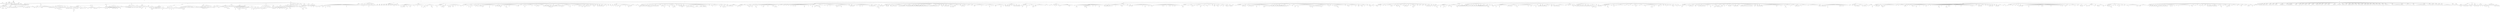 digraph Tree {
	"t0" [label = "TEI"];
	"t1" [label = "teiHeader"];
	"t2" [label = "fileDesc"];
	"t3" [label = "titleStmt"];
	"t4" [label = "title"];
	"t5" [label = "author"];
	"t6" [label = "editor"];
	"t7" [label = "principal"];
	"t8" [label = "editionStmt"];
	"t9" [label = "edition"];
	"t10" [label = "respStmt"];
	"t11" [label = "name"];
	"t12" [label = "resp"];
	"t13" [label = "publicationStmt"];
	"t14" [label = "publisher"];
	"t15" [label = "date"];
	"t16" [label = "idno"];
	"t17" [label = "availability"];
	"t18" [label = "licence"];
	"t19" [label = "sourceDesc"];
	"t20" [label = "bibl"];
	"t21" [label = "author"];
	"t22" [label = "title"];
	"t23" [label = "profileDesc"];
	"t24" [label = "creation"];
	"t25" [label = "langUsage"];
	"t26" [label = "language"];
	"t27" [label = "text"];
	"t28" [label = "front"];
	"t29" [label = "titlePage"];
	"t30" [label = "docTitle"];
	"t31" [label = "titlePart"];
	"t32" [label = "titlePart"];
	"t33" [label = "docAuthor"];
	"t34" [label = "docImprint"];
	"t35" [label = "lb"];
	"t36" [label = "lb"];
	"t37" [label = "lb"];
	"t38" [label = "docEdition"];
	"t39" [label = "lb"];
	"t40" [label = "lb"];
	"t41" [label = "lb"];
	"t42" [label = "lb"];
	"t43" [label = "lb"];
	"t44" [label = "div"];
	"t45" [label = "head"];
	"t46" [label = "p"];
	"t47" [label = "emph"];
	"t48" [label = "emph"];
	"t49" [label = "p"];
	"t50" [label = "emph"];
	"t51" [label = "num"];
	"t52" [label = "hi"];
	"t53" [label = "div"];
	"t54" [label = "head"];
	"t55" [label = "div"];
	"t56" [label = "head"];
	"t57" [label = "p"];
	"t58" [label = "note"];
	"t59" [label = "p"];
	"t60" [label = "emph"];
	"t61" [label = "note"];
	"t62" [label = "p"];
	"t63" [label = "p"];
	"t64" [label = "emph"];
	"t65" [label = "div"];
	"t66" [label = "head"];
	"t67" [label = "p"];
	"t68" [label = "p"];
	"t69" [label = "note"];
	"t70" [label = "p"];
	"t71" [label = "emph"];
	"t72" [label = "note"];
	"t73" [label = "p"];
	"t74" [label = "emph"];
	"t75" [label = "hi"];
	"t76" [label = "note"];
	"t77" [label = "note"];
	"t78" [label = "p"];
	"t79" [label = "note"];
	"t80" [label = "p"];
	"t81" [label = "emph"];
	"t82" [label = "emph"];
	"t83" [label = "hi"];
	"t84" [label = "note"];
	"t85" [label = "emph"];
	"t86" [label = "div"];
	"t87" [label = "head"];
	"t88" [label = "p"];
	"t89" [label = "num"];
	"t90" [label = "hi"];
	"t91" [label = "emph"];
	"t92" [label = "note"];
	"t93" [label = "emph"];
	"t94" [label = "num"];
	"t95" [label = "note"];
	"t96" [label = "emph"];
	"t97" [label = "note"];
	"t98" [label = "emph"];
	"t99" [label = "emph"];
	"t100" [label = "div"];
	"t101" [label = "head"];
	"t102" [label = "p"];
	"t103" [label = "emph"];
	"t104" [label = "note"];
	"t105" [label = "emph"];
	"t106" [label = "emph"];
	"t107" [label = "emph"];
	"t108" [label = "note"];
	"t109" [label = "emph"];
	"t110" [label = "p"];
	"t111" [label = "emph"];
	"t112" [label = "emph"];
	"t113" [label = "emph"];
	"t114" [label = "emph"];
	"t115" [label = "emph"];
	"t116" [label = "emph"];
	"t117" [label = "note"];
	"t118" [label = "emph"];
	"t119" [label = "emph"];
	"t120" [label = "note"];
	"t121" [label = "emph"];
	"t122" [label = "p"];
	"t123" [label = "emph"];
	"t124" [label = "note"];
	"t125" [label = "emph"];
	"t126" [label = "emph"];
	"t127" [label = "lb"];
	"t128" [label = "note"];
	"t129" [label = "emph"];
	"t130" [label = "emph"];
	"t131" [label = "note"];
	"t132" [label = "p"];
	"t133" [label = "emph"];
	"t134" [label = "emph"];
	"t135" [label = "emph"];
	"t136" [label = "note"];
	"t137" [label = "emph"];
	"t138" [label = "num"];
	"t139" [label = "div"];
	"t140" [label = "head"];
	"t141" [label = "div"];
	"t142" [label = "head"];
	"t143" [label = "p"];
	"t144" [label = "emph"];
	"t145" [label = "note"];
	"t146" [label = "emph"];
	"t147" [label = "emph"];
	"t148" [label = "p"];
	"t149" [label = "num"];
	"t150" [label = "hi"];
	"t151" [label = "emph"];
	"t152" [label = "emph"];
	"t153" [label = "note"];
	"t154" [label = "emph"];
	"t155" [label = "emph"];
	"t156" [label = "emph"];
	"t157" [label = "emph"];
	"t158" [label = "emph"];
	"t159" [label = "emph"];
	"t160" [label = "emph"];
	"t161" [label = "emph"];
	"t162" [label = "note"];
	"t163" [label = "emph"];
	"t164" [label = "note"];
	"t165" [label = "emph"];
	"t166" [label = "emph"];
	"t167" [label = "emph"];
	"t168" [label = "space"];
	"t169" [label = "emph"];
	"t170" [label = "p"];
	"t171" [label = "emph"];
	"t172" [label = "note"];
	"t173" [label = "emph"];
	"t174" [label = "ref"];
	"t175" [label = "hi"];
	"t176" [label = "div"];
	"t177" [label = "head"];
	"t178" [label = "emph"];
	"t179" [label = "p"];
	"t180" [label = "emph"];
	"t181" [label = "quote"];
	"t182" [label = "p"];
	"t183" [label = "note"];
	"t184" [label = "emph"];
	"t185" [label = "num"];
	"t186" [label = "p"];
	"t187" [label = "p"];
	"t188" [label = "num"];
	"t189" [label = "hi"];
	"t190" [label = "emph"];
	"t191" [label = "emph"];
	"t192" [label = "quote"];
	"t193" [label = "p"];
	"t194" [label = "note"];
	"t195" [label = "emph"];
	"t196" [label = "p"];
	"t197" [label = "note"];
	"t198" [label = "p"];
	"t199" [label = "emph"];
	"t200" [label = "num"];
	"t201" [label = "quote"];
	"t202" [label = "l"];
	"t203" [label = "lb"];
	"t204" [label = "lb"];
	"t205" [label = "lb"];
	"t206" [label = "lb"];
	"t207" [label = "lb"];
	"t208" [label = "note"];
	"t209" [label = "emph"];
	"t210" [label = "emph"];
	"t211" [label = "emph"];
	"t212" [label = "emph"];
	"t213" [label = "note"];
	"t214" [label = "emph"];
	"t215" [label = "p"];
	"t216" [label = "emph"];
	"t217" [label = "note"];
	"t218" [label = "emph"];
	"t219" [label = "p"];
	"t220" [label = "note"];
	"t221" [label = "emph"];
	"t222" [label = "emph"];
	"t223" [label = "space"];
	"t224" [label = "note"];
	"t225" [label = "emph"];
	"t226" [label = "p"];
	"t227" [label = "note"];
	"t228" [label = "p"];
	"t229" [label = "emph"];
	"t230" [label = "emph"];
	"t231" [label = "quote"];
	"t232" [label = "p"];
	"t233" [label = "p"];
	"t234" [label = "emph"];
	"t235" [label = "emph"];
	"t236" [label = "num"];
	"t237" [label = "emph"];
	"t238" [label = "emph"];
	"t239" [label = "emph"];
	"t240" [label = "div"];
	"t241" [label = "head"];
	"t242" [label = "div"];
	"t243" [label = "head"];
	"t244" [label = "p"];
	"t245" [label = "emph"];
	"t246" [label = "div"];
	"t247" [label = "head"];
	"t248" [label = "div"];
	"t249" [label = "head"];
	"t250" [label = "p"];
	"t251" [label = "quote"];
	"t252" [label = "p"];
	"t253" [label = "num"];
	"t254" [label = "hi"];
	"t255" [label = "note"];
	"t256" [label = "p"];
	"t257" [label = "emph"];
	"t258" [label = "num"];
	"t259" [label = "hi"];
	"t260" [label = "num"];
	"t261" [label = "p"];
	"t262" [label = "p"];
	"t263" [label = "num"];
	"t264" [label = "hi"];
	"t265" [label = "emph"];
	"t266" [label = "note"];
	"t267" [label = "emph"];
	"t268" [label = "p"];
	"t269" [label = "note"];
	"t270" [label = "emph"];
	"t271" [label = "num"];
	"t272" [label = "emph"];
	"t273" [label = "p"];
	"t274" [label = "emph"];
	"t275" [label = "note"];
	"t276" [label = "note"];
	"t277" [label = "emph"];
	"t278" [label = "emph"];
	"t279" [label = "emph"];
	"t280" [label = "note"];
	"t281" [label = "emph"];
	"t282" [label = "p"];
	"t283" [label = "emph"];
	"t284" [label = "note"];
	"t285" [label = "num"];
	"t286" [label = "num"];
	"t287" [label = "emph"];
	"t288" [label = "emph"];
	"t289" [label = "div"];
	"t290" [label = "head"];
	"t291" [label = "p"];
	"t292" [label = "note"];
	"t293" [label = "emph"];
	"t294" [label = "p"];
	"t295" [label = "emph"];
	"t296" [label = "emph"];
	"t297" [label = "note"];
	"t298" [label = "emph"];
	"t299" [label = "emph"];
	"t300" [label = "emph"];
	"t301" [label = "emph"];
	"t302" [label = "note"];
	"t303" [label = "emph"];
	"t304" [label = "emph"];
	"t305" [label = "note"];
	"t306" [label = "emph"];
	"t307" [label = "num"];
	"t308" [label = "p"];
	"t309" [label = "emph"];
	"t310" [label = "emph"];
	"t311" [label = "num"];
	"t312" [label = "hi"];
	"t313" [label = "emph"];
	"t314" [label = "emph"];
	"t315" [label = "emph"];
	"t316" [label = "div"];
	"t317" [label = "head"];
	"t318" [label = "div"];
	"t319" [label = "head"];
	"t320" [label = "p"];
	"t321" [label = "emph"];
	"t322" [label = "p"];
	"t323" [label = "emph"];
	"t324" [label = "note"];
	"t325" [label = "emph"];
	"t326" [label = "note"];
	"t327" [label = "num"];
	"t328" [label = "space"];
	"t329" [label = "emph"];
	"t330" [label = "emph"];
	"t331" [label = "note"];
	"t332" [label = "num"];
	"t333" [label = "emph"];
	"t334" [label = "emph"];
	"t335" [label = "note"];
	"t336" [label = "emph"];
	"t337" [label = "p"];
	"t338" [label = "emph"];
	"t339" [label = "emph"];
	"t340" [label = "note"];
	"t341" [label = "emph"];
	"t342" [label = "num"];
	"t343" [label = "emph"];
	"t344" [label = "num"];
	"t345" [label = "emph"];
	"t346" [label = "note"];
	"t347" [label = "space"];
	"t348" [label = "emph"];
	"t349" [label = "emph"];
	"t350" [label = "div"];
	"t351" [label = "head"];
	"t352" [label = "emph"];
	"t353" [label = "p"];
	"t354" [label = "emph"];
	"t355" [label = "emph"];
	"t356" [label = "quote"];
	"t357" [label = "p"];
	"t358" [label = "note"];
	"t359" [label = "emph"];
	"t360" [label = "p"];
	"t361" [label = "emph"];
	"t362" [label = "emph"];
	"t363" [label = "p"];
	"t364" [label = "emph"];
	"t365" [label = "emph"];
	"t366" [label = "p"];
	"t367" [label = "emph"];
	"t368" [label = "emph"];
	"t369" [label = "emph"];
	"t370" [label = "p"];
	"t371" [label = "emph"];
	"t372" [label = "emph"];
	"t373" [label = "emph"];
	"t374" [label = "emph"];
	"t375" [label = "p"];
	"t376" [label = "emph"];
	"t377" [label = "emph"];
	"t378" [label = "emph"];
	"t379" [label = "emph"];
	"t380" [label = "emph"];
	"t381" [label = "div"];
	"t382" [label = "head"];
	"t383" [label = "p"];
	"t384" [label = "emph"];
	"t385" [label = "note"];
	"t386" [label = "emph"];
	"t387" [label = "emph"];
	"t388" [label = "p"];
	"t389" [label = "div"];
	"t390" [label = "head"];
	"t391" [label = "note"];
	"t392" [label = "num"];
	"t393" [label = "num"];
	"t394" [label = "num"];
	"t395" [label = "emph"];
	"t396" [label = "p"];
	"t397" [label = "note"];
	"t398" [label = "emph"];
	"t399" [label = "p"];
	"t400" [label = "note"];
	"t401" [label = "emph"];
	"t402" [label = "num"];
	"t403" [label = "p"];
	"t404" [label = "note"];
	"t405" [label = "emph"];
	"t406" [label = "num"];
	"t407" [label = "p"];
	"t408" [label = "note"];
	"t409" [label = "emph"];
	"t410" [label = "num"];
	"t411" [label = "note"];
	"t412" [label = "emph"];
	"t413" [label = "p"];
	"t414" [label = "div"];
	"t415" [label = "head"];
	"t416" [label = "note"];
	"t417" [label = "num"];
	"t418" [label = "num"];
	"t419" [label = "p"];
	"t420" [label = "p"];
	"t421" [label = "emph"];
	"t422" [label = "p"];
	"t423" [label = "note"];
	"t424" [label = "emph"];
	"t425" [label = "emph"];
	"t426" [label = "emph"];
	"t427" [label = "div"];
	"t428" [label = "head"];
	"t429" [label = "div"];
	"t430" [label = "head"];
	"t431" [label = "p"];
	"t432" [label = "emph"];
	"t433" [label = "quote"];
	"t434" [label = "p"];
	"t435" [label = "note"];
	"t436" [label = "emph"];
	"t437" [label = "p"];
	"t438" [label = "p"];
	"t439" [label = "note"];
	"t440" [label = "emph"];
	"t441" [label = "emph"];
	"t442" [label = "emph"];
	"t443" [label = "quote"];
	"t444" [label = "p"];
	"t445" [label = "note"];
	"t446" [label = "emph"];
	"t447" [label = "p"];
	"t448" [label = "emph"];
	"t449" [label = "emph"];
	"t450" [label = "div"];
	"t451" [label = "head"];
	"t452" [label = "div"];
	"t453" [label = "head"];
	"t454" [label = "p"];
	"t455" [label = "emph"];
	"t456" [label = "div"];
	"t457" [label = "head"];
	"t458" [label = "p"];
	"t459" [label = "p"];
	"t460" [label = "emph"];
	"t461" [label = "emph"];
	"t462" [label = "p"];
	"t463" [label = "note"];
	"t464" [label = "emph"];
	"t465" [label = "p"];
	"t466" [label = "emph"];
	"t467" [label = "p"];
	"t468" [label = "div"];
	"t469" [label = "head"];
	"t470" [label = "div"];
	"t471" [label = "head"];
	"t472" [label = "div"];
	"t473" [label = "head"];
	"t474" [label = "div"];
	"t475" [label = "head"];
	"t476" [label = "p"];
	"t477" [label = "p"];
	"t478" [label = "quote"];
	"t479" [label = "p"];
	"t480" [label = "note"];
	"t481" [label = "emph"];
	"t482" [label = "emph"];
	"t483" [label = "p"];
	"t484" [label = "emph"];
	"t485" [label = "div"];
	"t486" [label = "head"];
	"t487" [label = "p"];
	"t488" [label = "emph"];
	"t489" [label = "p"];
	"t490" [label = "num"];
	"t491" [label = "num"];
	"t492" [label = "div"];
	"t493" [label = "head"];
	"t494" [label = "p"];
	"t495" [label = "space"];
	"t496" [label = "num"];
	"t497" [label = "num"];
	"t498" [label = "num"];
	"t499" [label = "p"];
	"t500" [label = "num"];
	"t501" [label = "num"];
	"t502" [label = "p"];
	"t503" [label = "num"];
	"t504" [label = "div"];
	"t505" [label = "head"];
	"t506" [label = "note"];
	"t507" [label = "emph"];
	"t508" [label = "p"];
	"t509" [label = "space"];
	"t510" [label = "num"];
	"t511" [label = "p"];
	"t512" [label = "emph"];
	"t513" [label = "div"];
	"t514" [label = "head"];
	"t515" [label = "p"];
	"t516" [label = "note"];
	"t517" [label = "emph"];
	"t518" [label = "num"];
	"t519" [label = "emph"];
	"t520" [label = "div"];
	"t521" [label = "head"];
	"t522" [label = "p"];
	"t523" [label = "num"];
	"t524" [label = "note"];
	"t525" [label = "hi"];
	"t526" [label = "num"];
	"t527" [label = "div"];
	"t528" [label = "head"];
	"t529" [label = "p"];
	"t530" [label = "note"];
	"t531" [label = "emph"];
	"t532" [label = "p"];
	"t533" [label = "num"];
	"t534" [label = "note"];
	"t535" [label = "num"];
	"t536" [label = "p"];
	"t537" [label = "num"];
	"t538" [label = "div"];
	"t539" [label = "head"];
	"t540" [label = "p"];
	"t541" [label = "num"];
	"t542" [label = "p"];
	"t543" [label = "num"];
	"t544" [label = "num"];
	"t545" [label = "p"];
	"t546" [label = "num"];
	"t547" [label = "p"];
	"t548" [label = "num"];
	"t549" [label = "num"];
	"t550" [label = "p"];
	"t551" [label = "num"];
	"t552" [label = "num"];
	"t553" [label = "note"];
	"t554" [label = "num"];
	"t555" [label = "div"];
	"t556" [label = "head"];
	"t557" [label = "p"];
	"t558" [label = "quote"];
	"t559" [label = "p"];
	"t560" [label = "note"];
	"t561" [label = "emph"];
	"t562" [label = "num"];
	"t563" [label = "p"];
	"t564" [label = "note"];
	"t565" [label = "emph"];
	"t566" [label = "p"];
	"t567" [label = "num"];
	"t568" [label = "p"];
	"t569" [label = "num"];
	"t570" [label = "num"];
	"t571" [label = "p"];
	"t572" [label = "num"];
	"t573" [label = "num"];
	"t574" [label = "num"];
	"t575" [label = "num"];
	"t576" [label = "p"];
	"t577" [label = "emph"];
	"t578" [label = "list"];
	"t579" [label = "item"];
	"t580" [label = "p"];
	"t581" [label = "emph"];
	"t582" [label = "p"];
	"t583" [label = "list"];
	"t584" [label = "item"];
	"t585" [label = "item"];
	"t586" [label = "item"];
	"t587" [label = "item"];
	"t588" [label = "item"];
	"t589" [label = "p"];
	"t590" [label = "list"];
	"t591" [label = "item"];
	"t592" [label = "item"];
	"t593" [label = "item"];
	"t594" [label = "item"];
	"t595" [label = "item"];
	"t596" [label = "p"];
	"t597" [label = "space"];
	"t598" [label = "p"];
	"t599" [label = "space"];
	"t600" [label = "emph"];
	"t601" [label = "note"];
	"t602" [label = "num"];
	"t603" [label = "p"];
	"t604" [label = "note"];
	"t605" [label = "emph"];
	"t606" [label = "emph"];
	"t607" [label = "note"];
	"t608" [label = "num"];
	"t609" [label = "num"];
	"t610" [label = "note"];
	"t611" [label = "num"];
	"t612" [label = "note"];
	"t613" [label = "p"];
	"t614" [label = "emph"];
	"t615" [label = "p"];
	"t616" [label = "div"];
	"t617" [label = "head"];
	"t618" [label = "p"];
	"t619" [label = "emph"];
	"t620" [label = "div"];
	"t621" [label = "head"];
	"t622" [label = "p"];
	"t623" [label = "num"];
	"t624" [label = "hi"];
	"t625" [label = "p"];
	"t626" [label = "emph"];
	"t627" [label = "emph"];
	"t628" [label = "p"];
	"t629" [label = "p"];
	"t630" [label = "p"];
	"t631" [label = "note"];
	"t632" [label = "num"];
	"t633" [label = "p"];
	"t634" [label = "p"];
	"t635" [label = "space"];
	"t636" [label = "note"];
	"t637" [label = "num"];
	"t638" [label = "p"];
	"t639" [label = "p"];
	"t640" [label = "note"];
	"t641" [label = "num"];
	"t642" [label = "hi"];
	"t643" [label = "note"];
	"t644" [label = "p"];
	"t645" [label = "div"];
	"t646" [label = "head"];
	"t647" [label = "p"];
	"t648" [label = "num"];
	"t649" [label = "hi"];
	"t650" [label = "note"];
	"t651" [label = "emph"];
	"t652" [label = "note"];
	"t653" [label = "emph"];
	"t654" [label = "emph"];
	"t655" [label = "p"];
	"t656" [label = "p"];
	"t657" [label = "emph"];
	"t658" [label = "emph"];
	"t659" [label = "note"];
	"t660" [label = "emph"];
	"t661" [label = "p"];
	"t662" [label = "note"];
	"t663" [label = "num"];
	"t664" [label = "p"];
	"t665" [label = "space"];
	"t666" [label = "p"];
	"t667" [label = "space"];
	"t668" [label = "emph"];
	"t669" [label = "emph"];
	"t670" [label = "div"];
	"t671" [label = "head"];
	"t672" [label = "div"];
	"t673" [label = "head"];
	"t674" [label = "p"];
	"t675" [label = "num"];
	"t676" [label = "hi"];
	"t677" [label = "emph"];
	"t678" [label = "note"];
	"t679" [label = "emph"];
	"t680" [label = "emph"];
	"t681" [label = "note"];
	"t682" [label = "p"];
	"t683" [label = "emph"];
	"t684" [label = "num"];
	"t685" [label = "emph"];
	"t686" [label = "num"];
	"t687" [label = "quote"];
	"t688" [label = "p"];
	"t689" [label = "emph"];
	"t690" [label = "emph"];
	"t691" [label = "emph"];
	"t692" [label = "emph"];
	"t693" [label = "p"];
	"t694" [label = "emph"];
	"t695" [label = "emph"];
	"t696" [label = "note"];
	"t697" [label = "num"];
	"t698" [label = "num"];
	"t699" [label = "note"];
	"t700" [label = "num"];
	"t701" [label = "num"];
	"t702" [label = "num"];
	"t703" [label = "num"];
	"t704" [label = "emph"];
	"t705" [label = "emph"];
	"t706" [label = "note"];
	"t707" [label = "emph"];
	"t708" [label = "div"];
	"t709" [label = "head"];
	"t710" [label = "p"];
	"t711" [label = "emph"];
	"t712" [label = "emph"];
	"t713" [label = "emph"];
	"t714" [label = "emph"];
	"t715" [label = "note"];
	"t716" [label = "emph"];
	"t717" [label = "emph"];
	"t718" [label = "div"];
	"t719" [label = "head"];
	"t720" [label = "p"];
	"t721" [label = "p"];
	"t722" [label = "note"];
	"t723" [label = "emph"];
	"t724" [label = "emph"];
	"t725" [label = "div"];
	"t726" [label = "head"];
	"t727" [label = "p"];
	"t728" [label = "p"];
	"t729" [label = "quote"];
	"t730" [label = "p"];
	"t731" [label = "note"];
	"t732" [label = "emph"];
	"t733" [label = "p"];
	"t734" [label = "p"];
	"t735" [label = "emph"];
	"t736" [label = "emph"];
	"t737" [label = "note"];
	"t738" [label = "num"];
	"t739" [label = "note"];
	"t740" [label = "quote"];
	"t741" [label = "p"];
	"t742" [label = "note"];
	"t743" [label = "num"];
	"t744" [label = "p"];
	"t745" [label = "note"];
	"t746" [label = "emph"];
	"t747" [label = "num"];
	"t748" [label = "hi"];
	"t749" [label = "hi"];
	"t750" [label = "hi"];
	"t751" [label = "p"];
	"t752" [label = "quote"];
	"t753" [label = "l"];
	"t754" [label = "lb"];
	"t755" [label = "lb"];
	"t756" [label = "lb"];
	"t757" [label = "lb"];
	"t758" [label = "lb"];
	"t759" [label = "note"];
	"t760" [label = "num"];
	"t761" [label = "p"];
	"t762" [label = "p"];
	"t763" [label = "div"];
	"t764" [label = "head"];
	"t765" [label = "div"];
	"t766" [label = "head"];
	"t767" [label = "p"];
	"t768" [label = "p"];
	"t769" [label = "p"];
	"t770" [label = "p"];
	"t771" [label = "note"];
	"t772" [label = "num"];
	"t773" [label = "p"];
	"t774" [label = "p"];
	"t775" [label = "p"];
	"t776" [label = "div"];
	"t777" [label = "head"];
	"t778" [label = "p"];
	"t779" [label = "p"];
	"t780" [label = "note"];
	"t781" [label = "num"];
	"t782" [label = "p"];
	"t783" [label = "p"];
	"t784" [label = "note"];
	"t785" [label = "p"];
	"t786" [label = "div"];
	"t787" [label = "head"];
	"t788" [label = "p"];
	"t789" [label = "hi"];
	"t790" [label = "space"];
	"t791" [label = "note"];
	"t792" [label = "num"];
	"t793" [label = "p"];
	"t794" [label = "seg"];
	"t795" [label = "note"];
	"t796" [label = "num"];
	"t797" [label = "emph"];
	"t798" [label = "div"];
	"t799" [label = "head"];
	"t800" [label = "p"];
	"t801" [label = "emph"];
	"t802" [label = "emph"];
	"t803" [label = "note"];
	"t804" [label = "p"];
	"t805" [label = "div"];
	"t806" [label = "head"];
	"t807" [label = "p"];
	"t808" [label = "space"];
	"t809" [label = "num"];
	"t810" [label = "hi"];
	"t811" [label = "p"];
	"t812" [label = "space"];
	"t813" [label = "p"];
	"t814" [label = "space"];
	"t815" [label = "p"];
	"t816" [label = "space"];
	"t817" [label = "div"];
	"t818" [label = "head"];
	"t819" [label = "p"];
	"t820" [label = "note"];
	"t821" [label = "emph"];
	"t822" [label = "p"];
	"t823" [label = "p"];
	"t824" [label = "note"];
	"t825" [label = "num"];
	"t826" [label = "p"];
	"t827" [label = "space"];
	"t828" [label = "quote"];
	"t829" [label = "p"];
	"t830" [label = "note"];
	"t831" [label = "num"];
	"t832" [label = "p"];
	"t833" [label = "p"];
	"t834" [label = "p"];
	"t835" [label = "emph"];
	"t836" [label = "note"];
	"t837" [label = "num"];
	"t838" [label = "note"];
	"t839" [label = "num"];
	"t840" [label = "p"];
	"t841" [label = "note"];
	"t842" [label = "emph"];
	"t843" [label = "hi"];
	"t844" [label = "emph"];
	"t845" [label = "div"];
	"t846" [label = "head"];
	"t847" [label = "div"];
	"t848" [label = "head"];
	"t849" [label = "p"];
	"t850" [label = "emph"];
	"t851" [label = "emph"];
	"t852" [label = "note"];
	"t853" [label = "emph"];
	"t854" [label = "emph"];
	"t855" [label = "emph"];
	"t856" [label = "num"];
	"t857" [label = "p"];
	"t858" [label = "emph"];
	"t859" [label = "p"];
	"t860" [label = "emph"];
	"t861" [label = "note"];
	"t862" [label = "emph"];
	"t863" [label = "emph"];
	"t864" [label = "div"];
	"t865" [label = "head"];
	"t866" [label = "p"];
	"t867" [label = "hi"];
	"t868" [label = "space"];
	"t869" [label = "note"];
	"t870" [label = "emph"];
	"t871" [label = "emph"];
	"t872" [label = "note"];
	"t873" [label = "emph"];
	"t874" [label = "num"];
	"t875" [label = "p"];
	"t876" [label = "space"];
	"t877" [label = "note"];
	"t878" [label = "emph"];
	"t879" [label = "emph"];
	"t880" [label = "quote"];
	"t881" [label = "p"];
	"t882" [label = "note"];
	"t883" [label = "emph"];
	"t884" [label = "p"];
	"t885" [label = "div"];
	"t886" [label = "head"];
	"t887" [label = "p"];
	"t888" [label = "emph"];
	"t889" [label = "p"];
	"t890" [label = "emph"];
	"t891" [label = "p"];
	"t892" [label = "emph"];
	"t893" [label = "note"];
	"t894" [label = "p"];
	"t895" [label = "emph"];
	"t896" [label = "num"];
	"t897" [label = "div"];
	"t898" [label = "head"];
	"t899" [label = "p"];
	"t900" [label = "emph"];
	"t901" [label = "emph"];
	"t902" [label = "p"];
	"t903" [label = "p"];
	"t904" [label = "emph"];
	"t905" [label = "emph"];
	"t906" [label = "emph"];
	"t907" [label = "quote"];
	"t908" [label = "p"];
	"t909" [label = "emph"];
	"t910" [label = "note"];
	"t911" [label = "emph"];
	"t912" [label = "num"];
	"t913" [label = "p"];
	"t914" [label = "emph"];
	"t915" [label = "emph"];
	"t916" [label = "emph"];
	"t917" [label = "emph"];
	"t918" [label = "p"];
	"t919" [label = "div"];
	"t920" [label = "head"];
	"t921" [label = "p"];
	"t922" [label = "p"];
	"t923" [label = "emph"];
	"t924" [label = "div"];
	"t925" [label = "head"];
	"t926" [label = "div"];
	"t927" [label = "head"];
	"t928" [label = "div"];
	"t929" [label = "head"];
	"t930" [label = "div"];
	"t931" [label = "head"];
	"t932" [label = "emph"];
	"t933" [label = "note"];
	"t934" [label = "num"];
	"t935" [label = "note"];
	"t936" [label = "div"];
	"t937" [label = "head"];
	"t938" [label = "emph"];
	"t939" [label = "quote"];
	"t940" [label = "p"];
	"t941" [label = "lb"];
	"t942" [label = "lb"];
	"t943" [label = "lb"];
	"t944" [label = "note"];
	"t945" [label = "num"];
	"t946" [label = "p"];
	"t947" [label = "div"];
	"t948" [label = "div"];
	"t949" [label = "div"];
	"t950" [label = "head"];
	"t951" [label = "div"];
	"t952" [label = "head"];
	"t953" [label = "div"];
	"t954" [label = "head"];
	"t955" [label = "emph"];
	"t956" [label = "quote"];
	"t957" [label = "l"];
	"t958" [label = "note"];
	"t959" [label = "hi"];
	"t960" [label = "p"];
	"t961" [label = "quote"];
	"t962" [label = "l"];
	"t963" [label = "lb"];
	"t964" [label = "lb"];
	"t965" [label = "note"];
	"t966" [label = "emph"];
	"t967" [label = "div"];
	"t968" [label = "head"];
	"t969" [label = "div"];
	"t970" [label = "div"];
	"t971" [label = "div"];
	"t972" [label = "head"];
	"t973" [label = "p"];
	"t974" [label = "emph"];
	"t975" [label = "p"];
	"t976" [label = "quote"];
	"t977" [label = "p"];
	"t978" [label = "emph"];
	"t979" [label = "note"];
	"t980" [label = "emph"];
	"t981" [label = "hi"];
	"t982" [label = "p"];
	"t983" [label = "div"];
	"t984" [label = "head"];
	"t985" [label = "p"];
	"t986" [label = "p"];
	"t987" [label = "quote"];
	"t988" [label = "l"];
	"t989" [label = "lb"];
	"t990" [label = "lb"];
	"t991" [label = "lb"];
	"t992" [label = "note"];
	"t993" [label = "emph"];
	"t994" [label = "num"];
	"t995" [label = "p"];
	"t996" [label = "p"];
	"t997" [label = "div"];
	"t998" [label = "head"];
	"t999" [label = "p"];
	"t1000" [label = "emph"];
	"t1001" [label = "emph"];
	"t1002" [label = "emph"];
	"t1003" [label = "emph"];
	"t1004" [label = "p"];
	"t1005" [label = "emph"];
	"t1006" [label = "emph"];
	"t1007" [label = "num"];
	"t1008" [label = "hi"];
	"t1009" [label = "div"];
	"t1010" [label = "head"];
	"t1011" [label = "p"];
	"t1012" [label = "emph"];
	"t1013" [label = "div"];
	"t1014" [label = "head"];
	"t1015" [label = "p"];
	"t1016" [label = "emph"];
	"t1017" [label = "emph"];
	"t1018" [label = "div"];
	"t1019" [label = "head"];
	"t1020" [label = "div"];
	"t1021" [label = "head"];
	"t1022" [label = "p"];
	"t1023" [label = "p"];
	"t1024" [label = "p"];
	"t1025" [label = "note"];
	"t1026" [label = "p"];
	"t1027" [label = "p"];
	"t1028" [label = "p"];
	"t1029" [label = "emph"];
	"t1030" [label = "p"];
	"t1031" [label = "p"];
	"t1032" [label = "p"];
	"t1033" [label = "emph"];
	"t1034" [label = "p"];
	"t1035" [label = "list"];
	"t1036" [label = "item"];
	"t1037" [label = "div"];
	"t1038" [label = "head"];
	"t1039" [label = "p"];
	"t1040" [label = "emph"];
	"t1041" [label = "p"];
	"t1042" [label = "p"];
	"t1043" [label = "p"];
	"t1044" [label = "p"];
	"t1045" [label = "emph"];
	"t1046" [label = "note"];
	"t1047" [label = "p"];
	"t1048" [label = "p"];
	"t1049" [label = "p"];
	"t1050" [label = "note"];
	"t1051" [label = "ref"];
	"t1052" [label = "p"];
	"t1053" [label = "div"];
	"t1054" [label = "head"];
	"t1055" [label = "p"];
	"t1056" [label = "p"];
	"t1057" [label = "num"];
	"t1058" [label = "hi"];
	"t1059" [label = "p"];
	"t1060" [label = "p"];
	"t1061" [label = "num"];
	"t1062" [label = "hi"];
	"t1063" [label = "num"];
	"t1064" [label = "hi"];
	"t1065" [label = "p"];
	"t1066" [label = "p"];
	"t1067" [label = "note"];
	"t1068" [label = "emph"];
	"t1069" [label = "p"];
	"t1070" [label = "p"];
	"t1071" [label = "p"];
	"t1072" [label = "p"];
	"t1073" [label = "p"];
	"t1074" [label = "p"];
	"t1075" [label = "p"];
	"t1076" [label = "p"];
	"t1077" [label = "p"];
	"t1078" [label = "p"];
	"t1079" [label = "p"];
	"t1080" [label = "p"];
	"t1081" [label = "p"];
	"t1082" [label = "p"];
	"t1083" [label = "p"];
	"t1084" [label = "p"];
	"t1085" [label = "p"];
	"t1086" [label = "p"];
	"t1087" [label = "p"];
	"t1088" [label = "p"];
	"t1089" [label = "num"];
	"t1090" [label = "hi"];
	"t1091" [label = "p"];
	"t1092" [label = "p"];
	"t1093" [label = "p"];
	"t1094" [label = "p"];
	"t1095" [label = "p"];
	"t1096" [label = "p"];
	"t1097" [label = "p"];
	"t1098" [label = "p"];
	"t1099" [label = "p"];
	"t1100" [label = "p"];
	"t1101" [label = "p"];
	"t1102" [label = "p"];
	"t1103" [label = "p"];
	"t1104" [label = "p"];
	"t1105" [label = "p"];
	"t1106" [label = "p"];
	"t1107" [label = "body"];
	"t1108" [label = "div"];
	"t1109" [label = "head"];
	"t1110" [label = "p"];
	"t1111" [label = "lb"];
	"t1112" [label = "lb"];
	"t1113" [label = "lb"];
	"t1114" [label = "lb"];
	"t1115" [label = "p"];
	"t1116" [label = "lb"];
	"t1117" [label = "lb"];
	"t1118" [label = "lb"];
	"t1119" [label = "note"];
	"t1120" [label = "emph"];
	"t1121" [label = "p"];
	"t1122" [label = "note"];
	"t1123" [label = "space"];
	"t1124" [label = "note"];
	"t1125" [label = "num"];
	"t1126" [label = "hi"];
	"t1127" [label = "num"];
	"t1128" [label = "hi"];
	"t1129" [label = "emph"];
	"t1130" [label = "p"];
	"t1131" [label = "p"];
	"t1132" [label = "note"];
	"t1133" [label = "emph"];
	"t1134" [label = "ref"];
	"t1135" [label = "note"];
	"t1136" [label = "emph"];
	"t1137" [label = "note"];
	"t1138" [label = "hi"];
	"t1139" [label = "emph"];
	"t1140" [label = "num"];
	"t1141" [label = "hi"];
	"t1142" [label = "note"];
	"t1143" [label = "emph"];
	"t1144" [label = "note"];
	"t1145" [label = "p"];
	"t1146" [label = "p"];
	"t1147" [label = "p"];
	"t1148" [label = "p"];
	"t1149" [label = "emph"];
	"t1150" [label = "note"];
	"t1151" [label = "emph"];
	"t1152" [label = "emph"];
	"t1153" [label = "num"];
	"t1154" [label = "hi"];
	"t1155" [label = "note"];
	"t1156" [label = "emph"];
	"t1157" [label = "note"];
	"t1158" [label = "emph"];
	"t1159" [label = "p"];
	"t1160" [label = "p"];
	"t1161" [label = "p"];
	"t1162" [label = "div"];
	"t1163" [label = "head"];
	"t1164" [label = "castList"];
	"t1165" [label = "castItem"];
	"t1166" [label = "role"];
	"t1167" [label = "roleDesc"];
	"t1168" [label = "castItem"];
	"t1169" [label = "role"];
	"t1170" [label = "roleDesc"];
	"t1171" [label = "castItem"];
	"t1172" [label = "role"];
	"t1173" [label = "roleDesc"];
	"t1174" [label = "castItem"];
	"t1175" [label = "role"];
	"t1176" [label = "roleDesc"];
	"t1177" [label = "castItem"];
	"t1178" [label = "role"];
	"t1179" [label = "roleDesc"];
	"t1180" [label = "castItem"];
	"t1181" [label = "role"];
	"t1182" [label = "roleDesc"];
	"t1183" [label = "castItem"];
	"t1184" [label = "role"];
	"t1185" [label = "roleDesc"];
	"t1186" [label = "castItem"];
	"t1187" [label = "role"];
	"t1188" [label = "castItem"];
	"t1189" [label = "role"];
	"t1190" [label = "roleDesc"];
	"t1191" [label = "note"];
	"t1192" [label = "castItem"];
	"t1193" [label = "role"];
	"t1194" [label = "roleDesc"];
	"t1195" [label = "castItem"];
	"t1196" [label = "role"];
	"t1197" [label = "stage"];
	"t1198" [label = "lb"];
	"t1199" [label = "note"];
	"t1200" [label = "div"];
	"t1201" [label = "head"];
	"t1202" [label = "div"];
	"t1203" [label = "head"];
	"t1204" [label = "stage"];
	"t1205" [label = "sp"];
	"t1206" [label = "speaker"];
	"t1207" [label = "l"];
	"t1208" [label = "l"];
	"t1209" [label = "l"];
	"t1210" [label = "note"];
	"t1211" [label = "emph"];
	"t1212" [label = "l"];
	"t1213" [label = "l"];
	"t1214" [label = "note"];
	"t1215" [label = "emph"];
	"t1216" [label = "emph"];
	"t1217" [label = "emph"];
	"t1218" [label = "num"];
	"t1219" [label = "l"];
	"t1220" [label = "l"];
	"t1221" [label = "space"];
	"t1222" [label = "pb"];
	"t1223" [label = "l"];
	"t1224" [label = "l"];
	"t1225" [label = "ref"];
	"t1226" [label = "l"];
	"t1227" [label = "note"];
	"t1228" [label = "emph"];
	"t1229" [label = "l"];
	"t1230" [label = "l"];
	"t1231" [label = "ref"];
	"t1232" [label = "l"];
	"t1233" [label = "l"];
	"t1234" [label = "note"];
	"t1235" [label = "emph"];
	"t1236" [label = "note"];
	"t1237" [label = "l"];
	"t1238" [label = "l"];
	"t1239" [label = "sp"];
	"t1240" [label = "speaker"];
	"t1241" [label = "l"];
	"t1242" [label = "ref"];
	"t1243" [label = "l"];
	"t1244" [label = "l"];
	"t1245" [label = "l"];
	"t1246" [label = "l"];
	"t1247" [label = "ref"];
	"t1248" [label = "l"];
	"t1249" [label = "l"];
	"t1250" [label = "l"];
	"t1251" [label = "l"];
	"t1252" [label = "l"];
	"t1253" [label = "note"];
	"t1254" [label = "emph"];
	"t1255" [label = "l"];
	"t1256" [label = "l"];
	"t1257" [label = "l"];
	"t1258" [label = "note"];
	"t1259" [label = "num"];
	"t1260" [label = "hi"];
	"t1261" [label = "emph"];
	"t1262" [label = "emph"];
	"t1263" [label = "sp"];
	"t1264" [label = "speaker"];
	"t1265" [label = "l"];
	"t1266" [label = "l"];
	"t1267" [label = "space"];
	"t1268" [label = "pb"];
	"t1269" [label = "l"];
	"t1270" [label = "l"];
	"t1271" [label = "l"];
	"t1272" [label = "l"];
	"t1273" [label = "l"];
	"t1274" [label = "ref"];
	"t1275" [label = "note"];
	"t1276" [label = "emph"];
	"t1277" [label = "num"];
	"t1278" [label = "hi"];
	"t1279" [label = "l"];
	"t1280" [label = "l"];
	"t1281" [label = "l"];
	"t1282" [label = "l"];
	"t1283" [label = "div"];
	"t1284" [label = "head"];
	"t1285" [label = "stage"];
	"t1286" [label = "sp"];
	"t1287" [label = "speaker"];
	"t1288" [label = "l"];
	"t1289" [label = "note"];
	"t1290" [label = "emph"];
	"t1291" [label = "l"];
	"t1292" [label = "l"];
	"t1293" [label = "l"];
	"t1294" [label = "l"];
	"t1295" [label = "ref"];
	"t1296" [label = "l"];
	"t1297" [label = "l"];
	"t1298" [label = "note"];
	"t1299" [label = "l"];
	"t1300" [label = "l"];
	"t1301" [label = "note"];
	"t1302" [label = "emph"];
	"t1303" [label = "emph"];
	"t1304" [label = "num"];
	"t1305" [label = "hi"];
	"t1306" [label = "space"];
	"t1307" [label = "pb"];
	"t1308" [label = "l"];
	"t1309" [label = "sp"];
	"t1310" [label = "speaker"];
	"t1311" [label = "l"];
	"t1312" [label = "sp"];
	"t1313" [label = "speaker"];
	"t1314" [label = "l"];
	"t1315" [label = "note"];
	"t1316" [label = "emph"];
	"t1317" [label = "l"];
	"t1318" [label = "note"];
	"t1319" [label = "emph"];
	"t1320" [label = "l"];
	"t1321" [label = "note"];
	"t1322" [label = "emph"];
	"t1323" [label = "l"];
	"t1324" [label = "l"];
	"t1325" [label = "l"];
	"t1326" [label = "ref"];
	"t1327" [label = "note"];
	"t1328" [label = "emph"];
	"t1329" [label = "l"];
	"t1330" [label = "ref"];
	"t1331" [label = "l"];
	"t1332" [label = "l"];
	"t1333" [label = "note"];
	"t1334" [label = "l"];
	"t1335" [label = "l"];
	"t1336" [label = "l"];
	"t1337" [label = "ref"];
	"t1338" [label = "l"];
	"t1339" [label = "l"];
	"t1340" [label = "l"];
	"t1341" [label = "note"];
	"t1342" [label = "l"];
	"t1343" [label = "ref"];
	"t1344" [label = "div"];
	"t1345" [label = "head"];
	"t1346" [label = "pb"];
	"t1347" [label = "stage"];
	"t1348" [label = "sp"];
	"t1349" [label = "speaker"];
	"t1350" [label = "l"];
	"t1351" [label = "ref"];
	"t1352" [label = "l"];
	"t1353" [label = "l"];
	"t1354" [label = "l"];
	"t1355" [label = "l"];
	"t1356" [label = "ref"];
	"t1357" [label = "sp"];
	"t1358" [label = "speaker"];
	"t1359" [label = "l"];
	"t1360" [label = "note"];
	"t1361" [label = "emph"];
	"t1362" [label = "l"];
	"t1363" [label = "l"];
	"t1364" [label = "l"];
	"t1365" [label = "note"];
	"t1366" [label = "num"];
	"t1367" [label = "hi"];
	"t1368" [label = "note"];
	"t1369" [label = "l"];
	"t1370" [label = "note"];
	"t1371" [label = "l"];
	"t1372" [label = "sp"];
	"t1373" [label = "speaker"];
	"t1374" [label = "l"];
	"t1375" [label = "sp"];
	"t1376" [label = "speaker"];
	"t1377" [label = "space"];
	"t1378" [label = "pb"];
	"t1379" [label = "l"];
	"t1380" [label = "space"];
	"t1381" [label = "space"];
	"t1382" [label = "l"];
	"t1383" [label = "l"];
	"t1384" [label = "sp"];
	"t1385" [label = "speaker"];
	"t1386" [label = "l"];
	"t1387" [label = "space"];
	"t1388" [label = "space"];
	"t1389" [label = "space"];
	"t1390" [label = "l"];
	"t1391" [label = "l"];
	"t1392" [label = "note"];
	"t1393" [label = "emph"];
	"t1394" [label = "note"];
	"t1395" [label = "l"];
	"t1396" [label = "l"];
	"t1397" [label = "l"];
	"t1398" [label = "l"];
	"t1399" [label = "l"];
	"t1400" [label = "l"];
	"t1401" [label = "l"];
	"t1402" [label = "l"];
	"t1403" [label = "note"];
	"t1404" [label = "num"];
	"t1405" [label = "hi"];
	"t1406" [label = "l"];
	"t1407" [label = "l"];
	"t1408" [label = "l"];
	"t1409" [label = "l"];
	"t1410" [label = "ref"];
	"t1411" [label = "l"];
	"t1412" [label = "l"];
	"t1413" [label = "l"];
	"t1414" [label = "l"];
	"t1415" [label = "sp"];
	"t1416" [label = "speaker"];
	"t1417" [label = "space"];
	"t1418" [label = "pb"];
	"t1419" [label = "l"];
	"t1420" [label = "space"];
	"t1421" [label = "space"];
	"t1422" [label = "space"];
	"t1423" [label = "note"];
	"t1424" [label = "emph"];
	"t1425" [label = "sp"];
	"t1426" [label = "speaker"];
	"t1427" [label = "l"];
	"t1428" [label = "space"];
	"t1429" [label = "l"];
	"t1430" [label = "l"];
	"t1431" [label = "l"];
	"t1432" [label = "l"];
	"t1433" [label = "l"];
	"t1434" [label = "ref"];
	"t1435" [label = "l"];
	"t1436" [label = "l"];
	"t1437" [label = "note"];
	"t1438" [label = "emph"];
	"t1439" [label = "num"];
	"t1440" [label = "hi"];
	"t1441" [label = "l"];
	"t1442" [label = "l"];
	"t1443" [label = "l"];
	"t1444" [label = "ref"];
	"t1445" [label = "l"];
	"t1446" [label = "ref"];
	"t1447" [label = "l"];
	"t1448" [label = "l"];
	"t1449" [label = "l"];
	"t1450" [label = "l"];
	"t1451" [label = "l"];
	"t1452" [label = "l"];
	"t1453" [label = "l"];
	"t1454" [label = "l"];
	"t1455" [label = "ref"];
	"t1456" [label = "l"];
	"t1457" [label = "sp"];
	"t1458" [label = "speaker"];
	"t1459" [label = "space"];
	"t1460" [label = "pb"];
	"t1461" [label = "l"];
	"t1462" [label = "l"];
	"t1463" [label = "l"];
	"t1464" [label = "l"];
	"t1465" [label = "l"];
	"t1466" [label = "sp"];
	"t1467" [label = "speaker"];
	"t1468" [label = "l"];
	"t1469" [label = "note"];
	"t1470" [label = "emph"];
	"t1471" [label = "sp"];
	"t1472" [label = "speaker"];
	"t1473" [label = "l"];
	"t1474" [label = "l"];
	"t1475" [label = "l"];
	"t1476" [label = "l"];
	"t1477" [label = "l"];
	"t1478" [label = "l"];
	"t1479" [label = "l"];
	"t1480" [label = "note"];
	"t1481" [label = "l"];
	"t1482" [label = "l"];
	"t1483" [label = "sp"];
	"t1484" [label = "speaker"];
	"t1485" [label = "l"];
	"t1486" [label = "ref"];
	"t1487" [label = "l"];
	"t1488" [label = "sp"];
	"t1489" [label = "speaker"];
	"t1490" [label = "space"];
	"t1491" [label = "pb"];
	"t1492" [label = "l"];
	"t1493" [label = "space"];
	"t1494" [label = "l"];
	"t1495" [label = "l"];
	"t1496" [label = "l"];
	"t1497" [label = "l"];
	"t1498" [label = "l"];
	"t1499" [label = "l"];
	"t1500" [label = "l"];
	"t1501" [label = "sp"];
	"t1502" [label = "speaker"];
	"t1503" [label = "l"];
	"t1504" [label = "space"];
	"t1505" [label = "space"];
	"t1506" [label = "sp"];
	"t1507" [label = "speaker"];
	"t1508" [label = "l"];
	"t1509" [label = "space"];
	"t1510" [label = "space"];
	"t1511" [label = "space"];
	"t1512" [label = "space"];
	"t1513" [label = "space"];
	"t1514" [label = "l"];
	"t1515" [label = "note"];
	"t1516" [label = "emph"];
	"t1517" [label = "emph"];
	"t1518" [label = "num"];
	"t1519" [label = "hi"];
	"t1520" [label = "sp"];
	"t1521" [label = "speaker"];
	"t1522" [label = "l"];
	"t1523" [label = "note"];
	"t1524" [label = "emph"];
	"t1525" [label = "num"];
	"t1526" [label = "sp"];
	"t1527" [label = "speaker"];
	"t1528" [label = "l"];
	"t1529" [label = "l"];
	"t1530" [label = "sp"];
	"t1531" [label = "speaker"];
	"t1532" [label = "l"];
	"t1533" [label = "space"];
	"t1534" [label = "space"];
	"t1535" [label = "space"];
	"t1536" [label = "space"];
	"t1537" [label = "space"];
	"t1538" [label = "l"];
	"t1539" [label = "ref"];
	"t1540" [label = "space"];
	"t1541" [label = "l"];
	"t1542" [label = "space"];
	"t1543" [label = "pb"];
	"t1544" [label = "l"];
	"t1545" [label = "l"];
	"t1546" [label = "note"];
	"t1547" [label = "emph"];
	"t1548" [label = "ref"];
	"t1549" [label = "l"];
	"t1550" [label = "sp"];
	"t1551" [label = "speaker"];
	"t1552" [label = "l"];
	"t1553" [label = "space"];
	"t1554" [label = "l"];
	"t1555" [label = "l"];
	"t1556" [label = "l"];
	"t1557" [label = "l"];
	"t1558" [label = "l"];
	"t1559" [label = "l"];
	"t1560" [label = "ref"];
	"t1561" [label = "l"];
	"t1562" [label = "l"];
	"t1563" [label = "note"];
	"t1564" [label = "emph"];
	"t1565" [label = "l"];
	"t1566" [label = "l"];
	"t1567" [label = "sp"];
	"t1568" [label = "speaker"];
	"t1569" [label = "l"];
	"t1570" [label = "l"];
	"t1571" [label = "ref"];
	"t1572" [label = "l"];
	"t1573" [label = "l"];
	"t1574" [label = "l"];
	"t1575" [label = "l"];
	"t1576" [label = "l"];
	"t1577" [label = "l"];
	"t1578" [label = "ref"];
	"t1579" [label = "l"];
	"t1580" [label = "space"];
	"t1581" [label = "pb"];
	"t1582" [label = "l"];
	"t1583" [label = "ref"];
	"t1584" [label = "l"];
	"t1585" [label = "note"];
	"t1586" [label = "emph"];
	"t1587" [label = "l"];
	"t1588" [label = "ref"];
	"t1589" [label = "ref"];
	"t1590" [label = "sp"];
	"t1591" [label = "speaker"];
	"t1592" [label = "l"];
	"t1593" [label = "note"];
	"t1594" [label = "emph"];
	"t1595" [label = "num"];
	"t1596" [label = "sp"];
	"t1597" [label = "speaker"];
	"t1598" [label = "l"];
	"t1599" [label = "space"];
	"t1600" [label = "space"];
	"t1601" [label = "space"];
	"t1602" [label = "space"];
	"t1603" [label = "l"];
	"t1604" [label = "l"];
	"t1605" [label = "ref"];
	"t1606" [label = "l"];
	"t1607" [label = "sp"];
	"t1608" [label = "speaker"];
	"t1609" [label = "l"];
	"t1610" [label = "sp"];
	"t1611" [label = "speaker"];
	"t1612" [label = "l"];
	"t1613" [label = "space"];
	"t1614" [label = "space"];
	"t1615" [label = "sp"];
	"t1616" [label = "speaker"];
	"t1617" [label = "l"];
	"t1618" [label = "sp"];
	"t1619" [label = "speaker"];
	"t1620" [label = "l"];
	"t1621" [label = "sp"];
	"t1622" [label = "speaker"];
	"t1623" [label = "space"];
	"t1624" [label = "pb"];
	"t1625" [label = "l"];
	"t1626" [label = "space"];
	"t1627" [label = "space"];
	"t1628" [label = "space"];
	"t1629" [label = "space"];
	"t1630" [label = "sp"];
	"t1631" [label = "speaker"];
	"t1632" [label = "l"];
	"t1633" [label = "space"];
	"t1634" [label = "l"];
	"t1635" [label = "sp"];
	"t1636" [label = "speaker"];
	"t1637" [label = "l"];
	"t1638" [label = "l"];
	"t1639" [label = "ref"];
	"t1640" [label = "l"];
	"t1641" [label = "sp"];
	"t1642" [label = "speaker"];
	"t1643" [label = "l"];
	"t1644" [label = "sp"];
	"t1645" [label = "speaker"];
	"t1646" [label = "l"];
	"t1647" [label = "ref"];
	"t1648" [label = "sp"];
	"t1649" [label = "speaker"];
	"t1650" [label = "l"];
	"t1651" [label = "ref"];
	"t1652" [label = "div"];
	"t1653" [label = "head"];
	"t1654" [label = "pb"];
	"t1655" [label = "stage"];
	"t1656" [label = "sp"];
	"t1657" [label = "speaker"];
	"t1658" [label = "l"];
	"t1659" [label = "space"];
	"t1660" [label = "l"];
	"t1661" [label = "l"];
	"t1662" [label = "ref"];
	"t1663" [label = "note"];
	"t1664" [label = "sp"];
	"t1665" [label = "speaker"];
	"t1666" [label = "l"];
	"t1667" [label = "note"];
	"t1668" [label = "emph"];
	"t1669" [label = "l"];
	"t1670" [label = "ref"];
	"t1671" [label = "l"];
	"t1672" [label = "l"];
	"t1673" [label = "l"];
	"t1674" [label = "l"];
	"t1675" [label = "l"];
	"t1676" [label = "l"];
	"t1677" [label = "note"];
	"t1678" [label = "l"];
	"t1679" [label = "l"];
	"t1680" [label = "l"];
	"t1681" [label = "l"];
	"t1682" [label = "ref"];
	"t1683" [label = "l"];
	"t1684" [label = "note"];
	"t1685" [label = "emph"];
	"t1686" [label = "ref"];
	"t1687" [label = "space"];
	"t1688" [label = "pb"];
	"t1689" [label = "l"];
	"t1690" [label = "sp"];
	"t1691" [label = "speaker"];
	"t1692" [label = "l"];
	"t1693" [label = "l"];
	"t1694" [label = "l"];
	"t1695" [label = "l"];
	"t1696" [label = "sp"];
	"t1697" [label = "speaker"];
	"t1698" [label = "l"];
	"t1699" [label = "l"];
	"t1700" [label = "l"];
	"t1701" [label = "note"];
	"t1702" [label = "l"];
	"t1703" [label = "div"];
	"t1704" [label = "head"];
	"t1705" [label = "stage"];
	"t1706" [label = "sp"];
	"t1707" [label = "speaker"];
	"t1708" [label = "l"];
	"t1709" [label = "l"];
	"t1710" [label = "note"];
	"t1711" [label = "emph"];
	"t1712" [label = "sp"];
	"t1713" [label = "speaker"];
	"t1714" [label = "space"];
	"t1715" [label = "pb"];
	"t1716" [label = "l"];
	"t1717" [label = "space"];
	"t1718" [label = "space"];
	"t1719" [label = "sp"];
	"t1720" [label = "speaker"];
	"t1721" [label = "l"];
	"t1722" [label = "space"];
	"t1723" [label = "space"];
	"t1724" [label = "space"];
	"t1725" [label = "space"];
	"t1726" [label = "note"];
	"t1727" [label = "emph"];
	"t1728" [label = "l"];
	"t1729" [label = "ref"];
	"t1730" [label = "note"];
	"t1731" [label = "emph"];
	"t1732" [label = "sp"];
	"t1733" [label = "speaker"];
	"t1734" [label = "l"];
	"t1735" [label = "sp"];
	"t1736" [label = "speaker"];
	"t1737" [label = "l"];
	"t1738" [label = "space"];
	"t1739" [label = "space"];
	"t1740" [label = "sp"];
	"t1741" [label = "speaker"];
	"t1742" [label = "l"];
	"t1743" [label = "space"];
	"t1744" [label = "space"];
	"t1745" [label = "space"];
	"t1746" [label = "space"];
	"t1747" [label = "space"];
	"t1748" [label = "l"];
	"t1749" [label = "l"];
	"t1750" [label = "l"];
	"t1751" [label = "sp"];
	"t1752" [label = "speaker"];
	"t1753" [label = "l"];
	"t1754" [label = "l"];
	"t1755" [label = "l"];
	"t1756" [label = "l"];
	"t1757" [label = "sp"];
	"t1758" [label = "speaker"];
	"t1759" [label = "space"];
	"t1760" [label = "pb"];
	"t1761" [label = "l"];
	"t1762" [label = "space"];
	"t1763" [label = "l"];
	"t1764" [label = "note"];
	"t1765" [label = "num"];
	"t1766" [label = "hi"];
	"t1767" [label = "l"];
	"t1768" [label = "ref"];
	"t1769" [label = "l"];
	"t1770" [label = "sp"];
	"t1771" [label = "speaker"];
	"t1772" [label = "l"];
	"t1773" [label = "l"];
	"t1774" [label = "ref"];
	"t1775" [label = "note"];
	"t1776" [label = "emph"];
	"t1777" [label = "l"];
	"t1778" [label = "l"];
	"t1779" [label = "l"];
	"t1780" [label = "l"];
	"t1781" [label = "ref"];
	"t1782" [label = "ref"];
	"t1783" [label = "l"];
	"t1784" [label = "l"];
	"t1785" [label = "note"];
	"t1786" [label = "num"];
	"t1787" [label = "hi"];
	"t1788" [label = "emph"];
	"t1789" [label = "emph"];
	"t1790" [label = "l"];
	"t1791" [label = "ref"];
	"t1792" [label = "l"];
	"t1793" [label = "sp"];
	"t1794" [label = "speaker"];
	"t1795" [label = "l"];
	"t1796" [label = "sp"];
	"t1797" [label = "speaker"];
	"t1798" [label = "l"];
	"t1799" [label = "sp"];
	"t1800" [label = "speaker"];
	"t1801" [label = "l"];
	"t1802" [label = "space"];
	"t1803" [label = "space"];
	"t1804" [label = "space"];
	"t1805" [label = "note"];
	"t1806" [label = "emph"];
	"t1807" [label = "emph"];
	"t1808" [label = "sp"];
	"t1809" [label = "speaker"];
	"t1810" [label = "emph"];
	"t1811" [label = "note"];
	"t1812" [label = "pb"];
	"t1813" [label = "l"];
	"t1814" [label = "l"];
	"t1815" [label = "sp"];
	"t1816" [label = "speaker"];
	"t1817" [label = "l"];
	"t1818" [label = "note"];
	"t1819" [label = "emph"];
	"t1820" [label = "l"];
	"t1821" [label = "ref"];
	"t1822" [label = "l"];
	"t1823" [label = "note"];
	"t1824" [label = "emph"];
	"t1825" [label = "l"];
	"t1826" [label = "l"];
	"t1827" [label = "note"];
	"t1828" [label = "lb"];
	"t1829" [label = "lb"];
	"t1830" [label = "lb"];
	"t1831" [label = "lb"];
	"t1832" [label = "lb"];
	"t1833" [label = "emph"];
	"t1834" [label = "num"];
	"t1835" [label = "hi"];
	"t1836" [label = "ref"];
	"t1837" [label = "l"];
	"t1838" [label = "l"];
	"t1839" [label = "l"];
	"t1840" [label = "ref"];
	"t1841" [label = "l"];
	"t1842" [label = "l"];
	"t1843" [label = "l"];
	"t1844" [label = "l"];
	"t1845" [label = "l"];
	"t1846" [label = "ref"];
	"t1847" [label = "note"];
	"t1848" [label = "lb"];
	"t1849" [label = "lb"];
	"t1850" [label = "lb"];
	"t1851" [label = "lb"];
	"t1852" [label = "lb"];
	"t1853" [label = "l"];
	"t1854" [label = "l"];
	"t1855" [label = "l"];
	"t1856" [label = "l"];
	"t1857" [label = "ref"];
	"t1858" [label = "l"];
	"t1859" [label = "note"];
	"t1860" [label = "lb"];
	"t1861" [label = "lb"];
	"t1862" [label = "lb"];
	"t1863" [label = "lb"];
	"t1864" [label = "lb"];
	"t1865" [label = "note"];
	"t1866" [label = "lb"];
	"t1867" [label = "lb"];
	"t1868" [label = "lb"];
	"t1869" [label = "lb"];
	"t1870" [label = "lb"];
	"t1871" [label = "l"];
	"t1872" [label = "l"];
	"t1873" [label = "ref"];
	"t1874" [label = "ref"];
	"t1875" [label = "l"];
	"t1876" [label = "l"];
	"t1877" [label = "l"];
	"t1878" [label = "pb"];
	"t1879" [label = "l"];
	"t1880" [label = "l"];
	"t1881" [label = "l"];
	"t1882" [label = "sp"];
	"t1883" [label = "speaker"];
	"t1884" [label = "l"];
	"t1885" [label = "sp"];
	"t1886" [label = "speaker"];
	"t1887" [label = "l"];
	"t1888" [label = "space"];
	"t1889" [label = "l"];
	"t1890" [label = "l"];
	"t1891" [label = "ref"];
	"t1892" [label = "l"];
	"t1893" [label = "l"];
	"t1894" [label = "note"];
	"t1895" [label = "l"];
	"t1896" [label = "l"];
	"t1897" [label = "l"];
	"t1898" [label = "sp"];
	"t1899" [label = "speaker"];
	"t1900" [label = "l"];
	"t1901" [label = "note"];
	"t1902" [label = "emph"];
	"t1903" [label = "l"];
	"t1904" [label = "note"];
	"t1905" [label = "ref"];
	"t1906" [label = "l"];
	"t1907" [label = "l"];
	"t1908" [label = "l"];
	"t1909" [label = "note"];
	"t1910" [label = "note"];
	"t1911" [label = "emph"];
	"t1912" [label = "num"];
	"t1913" [label = "hi"];
	"t1914" [label = "emph"];
	"t1915" [label = "emph"];
	"t1916" [label = "sp"];
	"t1917" [label = "speaker"];
	"t1918" [label = "l"];
	"t1919" [label = "sp"];
	"t1920" [label = "speaker"];
	"t1921" [label = "l"];
	"t1922" [label = "space"];
	"t1923" [label = "pb"];
	"t1924" [label = "l"];
	"t1925" [label = "sp"];
	"t1926" [label = "speaker"];
	"t1927" [label = "l"];
	"t1928" [label = "space"];
	"t1929" [label = "space"];
	"t1930" [label = "space"];
	"t1931" [label = "space"];
	"t1932" [label = "l"];
	"t1933" [label = "ref"];
	"t1934" [label = "l"];
	"t1935" [label = "l"];
	"t1936" [label = "l"];
	"t1937" [label = "l"];
	"t1938" [label = "l"];
	"t1939" [label = "ref"];
	"t1940" [label = "l"];
	"t1941" [label = "l"];
	"t1942" [label = "label"];
	"t1943" [label = "div"];
	"t1944" [label = "head"];
	"t1945" [label = "pb"];
	"t1946" [label = "div"];
	"t1947" [label = "head"];
	"t1948" [label = "stage"];
	"t1949" [label = "note"];
	"t1950" [label = "num"];
	"t1951" [label = "hi"];
	"t1952" [label = "emph"];
	"t1953" [label = "sp"];
	"t1954" [label = "speaker"];
	"t1955" [label = "emph"];
	"t1956" [label = "l"];
	"t1957" [label = "space"];
	"t1958" [label = "sp"];
	"t1959" [label = "speaker"];
	"t1960" [label = "l"];
	"t1961" [label = "l"];
	"t1962" [label = "l"];
	"t1963" [label = "l"];
	"t1964" [label = "l"];
	"t1965" [label = "sp"];
	"t1966" [label = "speaker"];
	"t1967" [label = "l"];
	"t1968" [label = "space"];
	"t1969" [label = "l"];
	"t1970" [label = "note"];
	"t1971" [label = "emph"];
	"t1972" [label = "l"];
	"t1973" [label = "l"];
	"t1974" [label = "space"];
	"t1975" [label = "pb"];
	"t1976" [label = "l"];
	"t1977" [label = "note"];
	"t1978" [label = "emph"];
	"t1979" [label = "sp"];
	"t1980" [label = "speaker"];
	"t1981" [label = "l"];
	"t1982" [label = "sp"];
	"t1983" [label = "speaker"];
	"t1984" [label = "l"];
	"t1985" [label = "note"];
	"t1986" [label = "emph"];
	"t1987" [label = "num"];
	"t1988" [label = "hi"];
	"t1989" [label = "sp"];
	"t1990" [label = "speaker"];
	"t1991" [label = "l"];
	"t1992" [label = "l"];
	"t1993" [label = "l"];
	"t1994" [label = "l"];
	"t1995" [label = "l"];
	"t1996" [label = "ref"];
	"t1997" [label = "l"];
	"t1998" [label = "l"];
	"t1999" [label = "note"];
	"t2000" [label = "emph"];
	"t2001" [label = "l"];
	"t2002" [label = "note"];
	"t2003" [label = "l"];
	"t2004" [label = "l"];
	"t2005" [label = "l"];
	"t2006" [label = "l"];
	"t2007" [label = "ref"];
	"t2008" [label = "l"];
	"t2009" [label = "ref"];
	"t2010" [label = "l"];
	"t2011" [label = "l"];
	"t2012" [label = "l"];
	"t2013" [label = "l"];
	"t2014" [label = "l"];
	"t2015" [label = "ref"];
	"t2016" [label = "l"];
	"t2017" [label = "space"];
	"t2018" [label = "pb"];
	"t2019" [label = "l"];
	"t2020" [label = "l"];
	"t2021" [label = "l"];
	"t2022" [label = "note"];
	"t2023" [label = "emph"];
	"t2024" [label = "emph"];
	"t2025" [label = "emph"];
	"t2026" [label = "l"];
	"t2027" [label = "l"];
	"t2028" [label = "sp"];
	"t2029" [label = "speaker"];
	"t2030" [label = "l"];
	"t2031" [label = "l"];
	"t2032" [label = "l"];
	"t2033" [label = "l"];
	"t2034" [label = "l"];
	"t2035" [label = "sp"];
	"t2036" [label = "speaker"];
	"t2037" [label = "l"];
	"t2038" [label = "sp"];
	"t2039" [label = "speaker"];
	"t2040" [label = "l"];
	"t2041" [label = "sp"];
	"t2042" [label = "speaker"];
	"t2043" [label = "l"];
	"t2044" [label = "l"];
	"t2045" [label = "l"];
	"t2046" [label = "ref"];
	"t2047" [label = "l"];
	"t2048" [label = "l"];
	"t2049" [label = "l"];
	"t2050" [label = "note"];
	"t2051" [label = "ref"];
	"t2052" [label = "l"];
	"t2053" [label = "l"];
	"t2054" [label = "space"];
	"t2055" [label = "pb"];
	"t2056" [label = "l"];
	"t2057" [label = "l"];
	"t2058" [label = "l"];
	"t2059" [label = "l"];
	"t2060" [label = "l"];
	"t2061" [label = "l"];
	"t2062" [label = "l"];
	"t2063" [label = "l"];
	"t2064" [label = "l"];
	"t2065" [label = "l"];
	"t2066" [label = "l"];
	"t2067" [label = "note"];
	"t2068" [label = "emph"];
	"t2069" [label = "l"];
	"t2070" [label = "l"];
	"t2071" [label = "l"];
	"t2072" [label = "l"];
	"t2073" [label = "l"];
	"t2074" [label = "ref"];
	"t2075" [label = "l"];
	"t2076" [label = "sp"];
	"t2077" [label = "speaker"];
	"t2078" [label = "l"];
	"t2079" [label = "l"];
	"t2080" [label = "note"];
	"t2081" [label = "emph"];
	"t2082" [label = "l"];
	"t2083" [label = "l"];
	"t2084" [label = "l"];
	"t2085" [label = "note"];
	"t2086" [label = "emph"];
	"t2087" [label = "l"];
	"t2088" [label = "sp"];
	"t2089" [label = "speaker"];
	"t2090" [label = "space"];
	"t2091" [label = "pb"];
	"t2092" [label = "l"];
	"t2093" [label = "space"];
	"t2094" [label = "l"];
	"t2095" [label = "ref"];
	"t2096" [label = "l"];
	"t2097" [label = "note"];
	"t2098" [label = "emph"];
	"t2099" [label = "num"];
	"t2100" [label = "hi"];
	"t2101" [label = "l"];
	"t2102" [label = "l"];
	"t2103" [label = "l"];
	"t2104" [label = "l"];
	"t2105" [label = "l"];
	"t2106" [label = "sp"];
	"t2107" [label = "speaker"];
	"t2108" [label = "l"];
	"t2109" [label = "l"];
	"t2110" [label = "l"];
	"t2111" [label = "ref"];
	"t2112" [label = "l"];
	"t2113" [label = "l"];
	"t2114" [label = "l"];
	"t2115" [label = "note"];
	"t2116" [label = "l"];
	"t2117" [label = "l"];
	"t2118" [label = "l"];
	"t2119" [label = "l"];
	"t2120" [label = "l"];
	"t2121" [label = "l"];
	"t2122" [label = "sp"];
	"t2123" [label = "speaker"];
	"t2124" [label = "l"];
	"t2125" [label = "ref"];
	"t2126" [label = "l"];
	"t2127" [label = "note"];
	"t2128" [label = "emph"];
	"t2129" [label = "l"];
	"t2130" [label = "space"];
	"t2131" [label = "pb"];
	"t2132" [label = "l"];
	"t2133" [label = "ref"];
	"t2134" [label = "ref"];
	"t2135" [label = "l"];
	"t2136" [label = "l"];
	"t2137" [label = "note"];
	"t2138" [label = "emph"];
	"t2139" [label = "l"];
	"t2140" [label = "l"];
	"t2141" [label = "l"];
	"t2142" [label = "l"];
	"t2143" [label = "l"];
	"t2144" [label = "l"];
	"t2145" [label = "l"];
	"t2146" [label = "l"];
	"t2147" [label = "sp"];
	"t2148" [label = "speaker"];
	"t2149" [label = "l"];
	"t2150" [label = "sp"];
	"t2151" [label = "speaker"];
	"t2152" [label = "l"];
	"t2153" [label = "space"];
	"t2154" [label = "space"];
	"t2155" [label = "space"];
	"t2156" [label = "space"];
	"t2157" [label = "l"];
	"t2158" [label = "ref"];
	"t2159" [label = "sp"];
	"t2160" [label = "speaker"];
	"t2161" [label = "l"];
	"t2162" [label = "l"];
	"t2163" [label = "l"];
	"t2164" [label = "ref"];
	"t2165" [label = "l"];
	"t2166" [label = "l"];
	"t2167" [label = "l"];
	"t2168" [label = "l"];
	"t2169" [label = "space"];
	"t2170" [label = "pb"];
	"t2171" [label = "l"];
	"t2172" [label = "l"];
	"t2173" [label = "ref"];
	"t2174" [label = "l"];
	"t2175" [label = "ref"];
	"t2176" [label = "l"];
	"t2177" [label = "l"];
	"t2178" [label = "l"];
	"t2179" [label = "l"];
	"t2180" [label = "l"];
	"t2181" [label = "l"];
	"t2182" [label = "l"];
	"t2183" [label = "l"];
	"t2184" [label = "ref"];
	"t2185" [label = "l"];
	"t2186" [label = "ref"];
	"t2187" [label = "sp"];
	"t2188" [label = "speaker"];
	"t2189" [label = "l"];
	"t2190" [label = "space"];
	"t2191" [label = "space"];
	"t2192" [label = "space"];
	"t2193" [label = "l"];
	"t2194" [label = "ref"];
	"t2195" [label = "ref"];
	"t2196" [label = "sp"];
	"t2197" [label = "speaker"];
	"t2198" [label = "l"];
	"t2199" [label = "ref"];
	"t2200" [label = "l"];
	"t2201" [label = "l"];
	"t2202" [label = "l"];
	"t2203" [label = "note"];
	"t2204" [label = "emph"];
	"t2205" [label = "num"];
	"t2206" [label = "hi"];
	"t2207" [label = "emph"];
	"t2208" [label = "num"];
	"t2209" [label = "hi"];
	"t2210" [label = "sp"];
	"t2211" [label = "speaker"];
	"t2212" [label = "l"];
	"t2213" [label = "sp"];
	"t2214" [label = "speaker"];
	"t2215" [label = "space"];
	"t2216" [label = "pb"];
	"t2217" [label = "l"];
	"t2218" [label = "space"];
	"t2219" [label = "space"];
	"t2220" [label = "l"];
	"t2221" [label = "div"];
	"t2222" [label = "head"];
	"t2223" [label = "stage"];
	"t2224" [label = "sp"];
	"t2225" [label = "speaker"];
	"t2226" [label = "l"];
	"t2227" [label = "sp"];
	"t2228" [label = "speaker"];
	"t2229" [label = "l"];
	"t2230" [label = "space"];
	"t2231" [label = "space"];
	"t2232" [label = "space"];
	"t2233" [label = "sp"];
	"t2234" [label = "speaker"];
	"t2235" [label = "l"];
	"t2236" [label = "sp"];
	"t2237" [label = "speaker"];
	"t2238" [label = "l"];
	"t2239" [label = "space"];
	"t2240" [label = "space"];
	"t2241" [label = "l"];
	"t2242" [label = "sp"];
	"t2243" [label = "speaker"];
	"t2244" [label = "space"];
	"t2245" [label = "pb"];
	"t2246" [label = "l"];
	"t2247" [label = "space"];
	"t2248" [label = "space"];
	"t2249" [label = "l"];
	"t2250" [label = "l"];
	"t2251" [label = "ref"];
	"t2252" [label = "l"];
	"t2253" [label = "l"];
	"t2254" [label = "l"];
	"t2255" [label = "l"];
	"t2256" [label = "l"];
	"t2257" [label = "l"];
	"t2258" [label = "l"];
	"t2259" [label = "l"];
	"t2260" [label = "sp"];
	"t2261" [label = "speaker"];
	"t2262" [label = "l"];
	"t2263" [label = "space"];
	"t2264" [label = "space"];
	"t2265" [label = "space"];
	"t2266" [label = "space"];
	"t2267" [label = "space"];
	"t2268" [label = "space"];
	"t2269" [label = "sp"];
	"t2270" [label = "speaker"];
	"t2271" [label = "l"];
	"t2272" [label = "l"];
	"t2273" [label = "l"];
	"t2274" [label = "l"];
	"t2275" [label = "ref"];
	"t2276" [label = "l"];
	"t2277" [label = "ref"];
	"t2278" [label = "l"];
	"t2279" [label = "ref"];
	"t2280" [label = "sp"];
	"t2281" [label = "speaker"];
	"t2282" [label = "l"];
	"t2283" [label = "space"];
	"t2284" [label = "space"];
	"t2285" [label = "space"];
	"t2286" [label = "space"];
	"t2287" [label = "sp"];
	"t2288" [label = "speaker"];
	"t2289" [label = "space"];
	"t2290" [label = "space"];
	"t2291" [label = "space"];
	"t2292" [label = "space"];
	"t2293" [label = "space"];
	"t2294" [label = "space"];
	"t2295" [label = "pb"];
	"t2296" [label = "l"];
	"t2297" [label = "space"];
	"t2298" [label = "space"];
	"t2299" [label = "space"];
	"t2300" [label = "space"];
	"t2301" [label = "space"];
	"t2302" [label = "space"];
	"t2303" [label = "space"];
	"t2304" [label = "sp"];
	"t2305" [label = "speaker"];
	"t2306" [label = "l"];
	"t2307" [label = "l"];
	"t2308" [label = "l"];
	"t2309" [label = "sp"];
	"t2310" [label = "speaker"];
	"t2311" [label = "l"];
	"t2312" [label = "sp"];
	"t2313" [label = "speaker"];
	"t2314" [label = "l"];
	"t2315" [label = "space"];
	"t2316" [label = "space"];
	"t2317" [label = "sp"];
	"t2318" [label = "speaker"];
	"t2319" [label = "l"];
	"t2320" [label = "l"];
	"t2321" [label = "l"];
	"t2322" [label = "l"];
	"t2323" [label = "ref"];
	"t2324" [label = "l"];
	"t2325" [label = "l"];
	"t2326" [label = "l"];
	"t2327" [label = "l"];
	"t2328" [label = "l"];
	"t2329" [label = "sp"];
	"t2330" [label = "speaker"];
	"t2331" [label = "space"];
	"t2332" [label = "space"];
	"t2333" [label = "space"];
	"t2334" [label = "space"];
	"t2335" [label = "space"];
	"t2336" [label = "space"];
	"t2337" [label = "space"];
	"t2338" [label = "pb"];
	"t2339" [label = "l"];
	"t2340" [label = "l"];
	"t2341" [label = "ref"];
	"t2342" [label = "l"];
	"t2343" [label = "l"];
	"t2344" [label = "ref"];
	"t2345" [label = "l"];
	"t2346" [label = "sp"];
	"t2347" [label = "speaker"];
	"t2348" [label = "l"];
	"t2349" [label = "sp"];
	"t2350" [label = "speaker"];
	"t2351" [label = "l"];
	"t2352" [label = "space"];
	"t2353" [label = "space"];
	"t2354" [label = "sp"];
	"t2355" [label = "speaker"];
	"t2356" [label = "l"];
	"t2357" [label = "sp"];
	"t2358" [label = "speaker"];
	"t2359" [label = "l"];
	"t2360" [label = "space"];
	"t2361" [label = "space"];
	"t2362" [label = "space"];
	"t2363" [label = "space"];
	"t2364" [label = "space"];
	"t2365" [label = "l"];
	"t2366" [label = "sp"];
	"t2367" [label = "speaker"];
	"t2368" [label = "l"];
	"t2369" [label = "l"];
	"t2370" [label = "note"];
	"t2371" [label = "emph"];
	"t2372" [label = "l"];
	"t2373" [label = "note"];
	"t2374" [label = "l"];
	"t2375" [label = "l"];
	"t2376" [label = "note"];
	"t2377" [label = "emph"];
	"t2378" [label = "emph"];
	"t2379" [label = "emph"];
	"t2380" [label = "ref"];
	"t2381" [label = "l"];
	"t2382" [label = "sp"];
	"t2383" [label = "speaker"];
	"t2384" [label = "space"];
	"t2385" [label = "pb"];
	"t2386" [label = "l"];
	"t2387" [label = "l"];
	"t2388" [label = "l"];
	"t2389" [label = "l"];
	"t2390" [label = "l"];
	"t2391" [label = "sp"];
	"t2392" [label = "speaker"];
	"t2393" [label = "l"];
	"t2394" [label = "space"];
	"t2395" [label = "sp"];
	"t2396" [label = "speaker"];
	"t2397" [label = "l"];
	"t2398" [label = "space"];
	"t2399" [label = "space"];
	"t2400" [label = "space"];
	"t2401" [label = "l"];
	"t2402" [label = "l"];
	"t2403" [label = "l"];
	"t2404" [label = "l"];
	"t2405" [label = "sp"];
	"t2406" [label = "speaker"];
	"t2407" [label = "l"];
	"t2408" [label = "l"];
	"t2409" [label = "l"];
	"t2410" [label = "sp"];
	"t2411" [label = "speaker"];
	"t2412" [label = "l"];
	"t2413" [label = "l"];
	"t2414" [label = "sp"];
	"t2415" [label = "speaker"];
	"t2416" [label = "space"];
	"t2417" [label = "pb"];
	"t2418" [label = "l"];
	"t2419" [label = "l"];
	"t2420" [label = "l"];
	"t2421" [label = "l"];
	"t2422" [label = "l"];
	"t2423" [label = "l"];
	"t2424" [label = "l"];
	"t2425" [label = "l"];
	"t2426" [label = "ref"];
	"t2427" [label = "l"];
	"t2428" [label = "l"];
	"t2429" [label = "l"];
	"t2430" [label = "l"];
	"t2431" [label = "sp"];
	"t2432" [label = "speaker"];
	"t2433" [label = "l"];
	"t2434" [label = "l"];
	"t2435" [label = "l"];
	"t2436" [label = "l"];
	"t2437" [label = "note"];
	"t2438" [label = "emph"];
	"t2439" [label = "l"];
	"t2440" [label = "l"];
	"t2441" [label = "ref"];
	"t2442" [label = "l"];
	"t2443" [label = "l"];
	"t2444" [label = "ref"];
	"t2445" [label = "l"];
	"t2446" [label = "l"];
	"t2447" [label = "sp"];
	"t2448" [label = "speaker"];
	"t2449" [label = "space"];
	"t2450" [label = "pb"];
	"t2451" [label = "l"];
	"t2452" [label = "l"];
	"t2453" [label = "l"];
	"t2454" [label = "l"];
	"t2455" [label = "l"];
	"t2456" [label = "l"];
	"t2457" [label = "note"];
	"t2458" [label = "emph"];
	"t2459" [label = "l"];
	"t2460" [label = "l"];
	"t2461" [label = "l"];
	"t2462" [label = "ref"];
	"t2463" [label = "l"];
	"t2464" [label = "sp"];
	"t2465" [label = "speaker"];
	"t2466" [label = "l"];
	"t2467" [label = "space"];
	"t2468" [label = "space"];
	"t2469" [label = "sp"];
	"t2470" [label = "speaker"];
	"t2471" [label = "l"];
	"t2472" [label = "space"];
	"t2473" [label = "space"];
	"t2474" [label = "space"];
	"t2475" [label = "div"];
	"t2476" [label = "head"];
	"t2477" [label = "pb"];
	"t2478" [label = "stage"];
	"t2479" [label = "sp"];
	"t2480" [label = "speaker"];
	"t2481" [label = "l"];
	"t2482" [label = "sp"];
	"t2483" [label = "speaker"];
	"t2484" [label = "l"];
	"t2485" [label = "sp"];
	"t2486" [label = "speaker"];
	"t2487" [label = "l"];
	"t2488" [label = "space"];
	"t2489" [label = "space"];
	"t2490" [label = "sp"];
	"t2491" [label = "speaker"];
	"t2492" [label = "l"];
	"t2493" [label = "space"];
	"t2494" [label = "space"];
	"t2495" [label = "space"];
	"t2496" [label = "space"];
	"t2497" [label = "ref"];
	"t2498" [label = "l"];
	"t2499" [label = "sp"];
	"t2500" [label = "speaker"];
	"t2501" [label = "l"];
	"t2502" [label = "div"];
	"t2503" [label = "head"];
	"t2504" [label = "pb"];
	"t2505" [label = "stage"];
	"t2506" [label = "sp"];
	"t2507" [label = "speaker"];
	"t2508" [label = "l"];
	"t2509" [label = "note"];
	"t2510" [label = "emph"];
	"t2511" [label = "l"];
	"t2512" [label = "note"];
	"t2513" [label = "l"];
	"t2514" [label = "l"];
	"t2515" [label = "l"];
	"t2516" [label = "l"];
	"t2517" [label = "note"];
	"t2518" [label = "num"];
	"t2519" [label = "hi"];
	"t2520" [label = "l"];
	"t2521" [label = "ref"];
	"t2522" [label = "l"];
	"t2523" [label = "sp"];
	"t2524" [label = "speaker"];
	"t2525" [label = "l"];
	"t2526" [label = "l"];
	"t2527" [label = "l"];
	"t2528" [label = "l"];
	"t2529" [label = "l"];
	"t2530" [label = "note"];
	"t2531" [label = "emph"];
	"t2532" [label = "note"];
	"t2533" [label = "emph"];
	"t2534" [label = "l"];
	"t2535" [label = "sp"];
	"t2536" [label = "speaker"];
	"t2537" [label = "space"];
	"t2538" [label = "pb"];
	"t2539" [label = "l"];
	"t2540" [label = "l"];
	"t2541" [label = "l"];
	"t2542" [label = "l"];
	"t2543" [label = "l"];
	"t2544" [label = "l"];
	"t2545" [label = "l"];
	"t2546" [label = "l"];
	"t2547" [label = "l"];
	"t2548" [label = "l"];
	"t2549" [label = "sp"];
	"t2550" [label = "speaker"];
	"t2551" [label = "l"];
	"t2552" [label = "l"];
	"t2553" [label = "l"];
	"t2554" [label = "l"];
	"t2555" [label = "sp"];
	"t2556" [label = "speaker"];
	"t2557" [label = "l"];
	"t2558" [label = "l"];
	"t2559" [label = "l"];
	"t2560" [label = "l"];
	"t2561" [label = "div"];
	"t2562" [label = "head"];
	"t2563" [label = "pb"];
	"t2564" [label = "stage"];
	"t2565" [label = "sp"];
	"t2566" [label = "speaker"];
	"t2567" [label = "l"];
	"t2568" [label = "ref"];
	"t2569" [label = "sp"];
	"t2570" [label = "speaker"];
	"t2571" [label = "l"];
	"t2572" [label = "sp"];
	"t2573" [label = "speaker"];
	"t2574" [label = "l"];
	"t2575" [label = "ref"];
	"t2576" [label = "ref"];
	"t2577" [label = "sp"];
	"t2578" [label = "speaker"];
	"t2579" [label = "l"];
	"t2580" [label = "l"];
	"t2581" [label = "l"];
	"t2582" [label = "l"];
	"t2583" [label = "l"];
	"t2584" [label = "l"];
	"t2585" [label = "l"];
	"t2586" [label = "l"];
	"t2587" [label = "l"];
	"t2588" [label = "l"];
	"t2589" [label = "space"];
	"t2590" [label = "pb"];
	"t2591" [label = "l"];
	"t2592" [label = "l"];
	"t2593" [label = "l"];
	"t2594" [label = "l"];
	"t2595" [label = "l"];
	"t2596" [label = "label"];
	"t2597" [label = "div"];
	"t2598" [label = "head"];
	"t2599" [label = "pb"];
	"t2600" [label = "div"];
	"t2601" [label = "head"];
	"t2602" [label = "stage"];
	"t2603" [label = "sp"];
	"t2604" [label = "speaker"];
	"t2605" [label = "l"];
	"t2606" [label = "l"];
	"t2607" [label = "note"];
	"t2608" [label = "emph"];
	"t2609" [label = "emph"];
	"t2610" [label = "l"];
	"t2611" [label = "l"];
	"t2612" [label = "l"];
	"t2613" [label = "l"];
	"t2614" [label = "l"];
	"t2615" [label = "l"];
	"t2616" [label = "l"];
	"t2617" [label = "l"];
	"t2618" [label = "l"];
	"t2619" [label = "ref"];
	"t2620" [label = "l"];
	"t2621" [label = "l"];
	"t2622" [label = "ref"];
	"t2623" [label = "note"];
	"t2624" [label = "emph"];
	"t2625" [label = "emph"];
	"t2626" [label = "hi"];
	"t2627" [label = "space"];
	"t2628" [label = "l"];
	"t2629" [label = "l"];
	"t2630" [label = "space"];
	"t2631" [label = "pb"];
	"t2632" [label = "l"];
	"t2633" [label = "ref"];
	"t2634" [label = "ref"];
	"t2635" [label = "l"];
	"t2636" [label = "l"];
	"t2637" [label = "note"];
	"t2638" [label = "l"];
	"t2639" [label = "l"];
	"t2640" [label = "l"];
	"t2641" [label = "ref"];
	"t2642" [label = "l"];
	"t2643" [label = "ref"];
	"t2644" [label = "l"];
	"t2645" [label = "l"];
	"t2646" [label = "ref"];
	"t2647" [label = "l"];
	"t2648" [label = "ref"];
	"t2649" [label = "l"];
	"t2650" [label = "l"];
	"t2651" [label = "l"];
	"t2652" [label = "l"];
	"t2653" [label = "note"];
	"t2654" [label = "space"];
	"t2655" [label = "l"];
	"t2656" [label = "l"];
	"t2657" [label = "l"];
	"t2658" [label = "l"];
	"t2659" [label = "l"];
	"t2660" [label = "sp"];
	"t2661" [label = "speaker"];
	"t2662" [label = "l"];
	"t2663" [label = "l"];
	"t2664" [label = "sp"];
	"t2665" [label = "speaker"];
	"t2666" [label = "l"];
	"t2667" [label = "space"];
	"t2668" [label = "space"];
	"t2669" [label = "space"];
	"t2670" [label = "space"];
	"t2671" [label = "space"];
	"t2672" [label = "sp"];
	"t2673" [label = "speaker"];
	"t2674" [label = "space"];
	"t2675" [label = "pb"];
	"t2676" [label = "l"];
	"t2677" [label = "l"];
	"t2678" [label = "ref"];
	"t2679" [label = "l"];
	"t2680" [label = "ref"];
	"t2681" [label = "l"];
	"t2682" [label = "l"];
	"t2683" [label = "l"];
	"t2684" [label = "l"];
	"t2685" [label = "ref"];
	"t2686" [label = "l"];
	"t2687" [label = "l"];
	"t2688" [label = "l"];
	"t2689" [label = "l"];
	"t2690" [label = "l"];
	"t2691" [label = "sp"];
	"t2692" [label = "speaker"];
	"t2693" [label = "l"];
	"t2694" [label = "space"];
	"t2695" [label = "space"];
	"t2696" [label = "l"];
	"t2697" [label = "l"];
	"t2698" [label = "l"];
	"t2699" [label = "l"];
	"t2700" [label = "l"];
	"t2701" [label = "sp"];
	"t2702" [label = "speaker"];
	"t2703" [label = "l"];
	"t2704" [label = "l"];
	"t2705" [label = "sp"];
	"t2706" [label = "speaker"];
	"t2707" [label = "space"];
	"t2708" [label = "pb"];
	"t2709" [label = "l"];
	"t2710" [label = "space"];
	"t2711" [label = "space"];
	"t2712" [label = "sp"];
	"t2713" [label = "speaker"];
	"t2714" [label = "l"];
	"t2715" [label = "l"];
	"t2716" [label = "l"];
	"t2717" [label = "l"];
	"t2718" [label = "l"];
	"t2719" [label = "l"];
	"t2720" [label = "l"];
	"t2721" [label = "l"];
	"t2722" [label = "l"];
	"t2723" [label = "l"];
	"t2724" [label = "l"];
	"t2725" [label = "l"];
	"t2726" [label = "ref"];
	"t2727" [label = "l"];
	"t2728" [label = "l"];
	"t2729" [label = "l"];
	"t2730" [label = "note"];
	"t2731" [label = "emph"];
	"t2732" [label = "l"];
	"t2733" [label = "l"];
	"t2734" [label = "l"];
	"t2735" [label = "l"];
	"t2736" [label = "ref"];
	"t2737" [label = "l"];
	"t2738" [label = "ref"];
	"t2739" [label = "l"];
	"t2740" [label = "l"];
	"t2741" [label = "ref"];
	"t2742" [label = "l"];
	"t2743" [label = "space"];
	"t2744" [label = "pb"];
	"t2745" [label = "l"];
	"t2746" [label = "sp"];
	"t2747" [label = "speaker"];
	"t2748" [label = "l"];
	"t2749" [label = "l"];
	"t2750" [label = "l"];
	"t2751" [label = "l"];
	"t2752" [label = "l"];
	"t2753" [label = "l"];
	"t2754" [label = "l"];
	"t2755" [label = "l"];
	"t2756" [label = "l"];
	"t2757" [label = "l"];
	"t2758" [label = "l"];
	"t2759" [label = "ref"];
	"t2760" [label = "note"];
	"t2761" [label = "l"];
	"t2762" [label = "ref"];
	"t2763" [label = "l"];
	"t2764" [label = "l"];
	"t2765" [label = "l"];
	"t2766" [label = "note"];
	"t2767" [label = "l"];
	"t2768" [label = "l"];
	"t2769" [label = "l"];
	"t2770" [label = "l"];
	"t2771" [label = "ref"];
	"t2772" [label = "ref"];
	"t2773" [label = "l"];
	"t2774" [label = "ref"];
	"t2775" [label = "l"];
	"t2776" [label = "l"];
	"t2777" [label = "ref"];
	"t2778" [label = "l"];
	"t2779" [label = "ref"];
	"t2780" [label = "l"];
	"t2781" [label = "l"];
	"t2782" [label = "space"];
	"t2783" [label = "pb"];
	"t2784" [label = "l"];
	"t2785" [label = "l"];
	"t2786" [label = "l"];
	"t2787" [label = "l"];
	"t2788" [label = "l"];
	"t2789" [label = "l"];
	"t2790" [label = "l"];
	"t2791" [label = "div"];
	"t2792" [label = "head"];
	"t2793" [label = "stage"];
	"t2794" [label = "sp"];
	"t2795" [label = "speaker"];
	"t2796" [label = "l"];
	"t2797" [label = "note"];
	"t2798" [label = "emph"];
	"t2799" [label = "emph"];
	"t2800" [label = "l"];
	"t2801" [label = "l"];
	"t2802" [label = "l"];
	"t2803" [label = "l"];
	"t2804" [label = "l"];
	"t2805" [label = "sp"];
	"t2806" [label = "speaker"];
	"t2807" [label = "l"];
	"t2808" [label = "l"];
	"t2809" [label = "l"];
	"t2810" [label = "l"];
	"t2811" [label = "ref"];
	"t2812" [label = "l"];
	"t2813" [label = "space"];
	"t2814" [label = "pb"];
	"t2815" [label = "l"];
	"t2816" [label = "sp"];
	"t2817" [label = "speaker"];
	"t2818" [label = "l"];
	"t2819" [label = "l"];
	"t2820" [label = "l"];
	"t2821" [label = "ref"];
	"t2822" [label = "l"];
	"t2823" [label = "l"];
	"t2824" [label = "l"];
	"t2825" [label = "l"];
	"t2826" [label = "note"];
	"t2827" [label = "emph"];
	"t2828" [label = "l"];
	"t2829" [label = "note"];
	"t2830" [label = "l"];
	"t2831" [label = "sp"];
	"t2832" [label = "speaker"];
	"t2833" [label = "l"];
	"t2834" [label = "ref"];
	"t2835" [label = "l"];
	"t2836" [label = "sp"];
	"t2837" [label = "speaker"];
	"t2838" [label = "l"];
	"t2839" [label = "space"];
	"t2840" [label = "l"];
	"t2841" [label = "l"];
	"t2842" [label = "l"];
	"t2843" [label = "l"];
	"t2844" [label = "l"];
	"t2845" [label = "sp"];
	"t2846" [label = "speaker"];
	"t2847" [label = "l"];
	"t2848" [label = "sp"];
	"t2849" [label = "speaker"];
	"t2850" [label = "space"];
	"t2851" [label = "pb"];
	"t2852" [label = "l"];
	"t2853" [label = "sp"];
	"t2854" [label = "speaker"];
	"t2855" [label = "l"];
	"t2856" [label = "space"];
	"t2857" [label = "space"];
	"t2858" [label = "l"];
	"t2859" [label = "l"];
	"t2860" [label = "l"];
	"t2861" [label = "ref"];
	"t2862" [label = "sp"];
	"t2863" [label = "speaker"];
	"t2864" [label = "l"];
	"t2865" [label = "l"];
	"t2866" [label = "note"];
	"t2867" [label = "ref"];
	"t2868" [label = "l"];
	"t2869" [label = "l"];
	"t2870" [label = "sp"];
	"t2871" [label = "speaker"];
	"t2872" [label = "l"];
	"t2873" [label = "space"];
	"t2874" [label = "space"];
	"t2875" [label = "space"];
	"t2876" [label = "l"];
	"t2877" [label = "l"];
	"t2878" [label = "sp"];
	"t2879" [label = "speaker"];
	"t2880" [label = "l"];
	"t2881" [label = "space"];
	"t2882" [label = "space"];
	"t2883" [label = "space"];
	"t2884" [label = "sp"];
	"t2885" [label = "speaker"];
	"t2886" [label = "l"];
	"t2887" [label = "l"];
	"t2888" [label = "l"];
	"t2889" [label = "div"];
	"t2890" [label = "head"];
	"t2891" [label = "pb"];
	"t2892" [label = "stage"];
	"t2893" [label = "sp"];
	"t2894" [label = "speaker"];
	"t2895" [label = "l"];
	"t2896" [label = "l"];
	"t2897" [label = "l"];
	"t2898" [label = "l"];
	"t2899" [label = "l"];
	"t2900" [label = "l"];
	"t2901" [label = "l"];
	"t2902" [label = "sp"];
	"t2903" [label = "speaker"];
	"t2904" [label = "l"];
	"t2905" [label = "space"];
	"t2906" [label = "space"];
	"t2907" [label = "space"];
	"t2908" [label = "space"];
	"t2909" [label = "l"];
	"t2910" [label = "l"];
	"t2911" [label = "l"];
	"t2912" [label = "sp"];
	"t2913" [label = "speaker"];
	"t2914" [label = "l"];
	"t2915" [label = "sp"];
	"t2916" [label = "speaker"];
	"t2917" [label = "space"];
	"t2918" [label = "pb"];
	"t2919" [label = "l"];
	"t2920" [label = "space"];
	"t2921" [label = "space"];
	"t2922" [label = "l"];
	"t2923" [label = "l"];
	"t2924" [label = "ref"];
	"t2925" [label = "ref"];
	"t2926" [label = "l"];
	"t2927" [label = "l"];
	"t2928" [label = "l"];
	"t2929" [label = "l"];
	"t2930" [label = "l"];
	"t2931" [label = "note"];
	"t2932" [label = "emph"];
	"t2933" [label = "l"];
	"t2934" [label = "l"];
	"t2935" [label = "l"];
	"t2936" [label = "ref"];
	"t2937" [label = "l"];
	"t2938" [label = "l"];
	"t2939" [label = "l"];
	"t2940" [label = "l"];
	"t2941" [label = "l"];
	"t2942" [label = "l"];
	"t2943" [label = "note"];
	"t2944" [label = "emph"];
	"t2945" [label = "l"];
	"t2946" [label = "note"];
	"t2947" [label = "emph"];
	"t2948" [label = "l"];
	"t2949" [label = "note"];
	"t2950" [label = "l"];
	"t2951" [label = "note"];
	"t2952" [label = "l"];
	"t2953" [label = "ref"];
	"t2954" [label = "l"];
	"t2955" [label = "l"];
	"t2956" [label = "l"];
	"t2957" [label = "ref"];
	"t2958" [label = "sp"];
	"t2959" [label = "speaker"];
	"t2960" [label = "space"];
	"t2961" [label = "pb"];
	"t2962" [label = "l"];
	"t2963" [label = "sp"];
	"t2964" [label = "speaker"];
	"t2965" [label = "l"];
	"t2966" [label = "space"];
	"t2967" [label = "space"];
	"t2968" [label = "space"];
	"t2969" [label = "space"];
	"t2970" [label = "sp"];
	"t2971" [label = "speaker"];
	"t2972" [label = "l"];
	"t2973" [label = "space"];
	"t2974" [label = "space"];
	"t2975" [label = "space"];
	"t2976" [label = "space"];
	"t2977" [label = "space"];
	"t2978" [label = "sp"];
	"t2979" [label = "speaker"];
	"t2980" [label = "l"];
	"t2981" [label = "space"];
	"t2982" [label = "space"];
	"t2983" [label = "space"];
	"t2984" [label = "space"];
	"t2985" [label = "space"];
	"t2986" [label = "space"];
	"t2987" [label = "l"];
	"t2988" [label = "l"];
	"t2989" [label = "sp"];
	"t2990" [label = "speaker"];
	"t2991" [label = "l"];
	"t2992" [label = "space"];
	"t2993" [label = "l"];
	"t2994" [label = "l"];
	"t2995" [label = "l"];
	"t2996" [label = "l"];
	"t2997" [label = "l"];
	"t2998" [label = "sp"];
	"t2999" [label = "speaker"];
	"t3000" [label = "l"];
	"t3001" [label = "note"];
	"t3002" [label = "l"];
	"t3003" [label = "l"];
	"t3004" [label = "l"];
	"t3005" [label = "sp"];
	"t3006" [label = "speaker"];
	"t3007" [label = "pb"];
	"t3008" [label = "l"];
	"t3009" [label = "l"];
	"t3010" [label = "l"];
	"t3011" [label = "note"];
	"t3012" [label = "emph"];
	"t3013" [label = "l"];
	"t3014" [label = "ref"];
	"t3015" [label = "sp"];
	"t3016" [label = "speaker"];
	"t3017" [label = "l"];
	"t3018" [label = "note"];
	"t3019" [label = "emph"];
	"t3020" [label = "l"];
	"t3021" [label = "l"];
	"t3022" [label = "l"];
	"t3023" [label = "l"];
	"t3024" [label = "l"];
	"t3025" [label = "l"];
	"t3026" [label = "l"];
	"t3027" [label = "l"];
	"t3028" [label = "l"];
	"t3029" [label = "l"];
	"t3030" [label = "l"];
	"t3031" [label = "l"];
	"t3032" [label = "l"];
	"t3033" [label = "l"];
	"t3034" [label = "l"];
	"t3035" [label = "ref"];
	"t3036" [label = "note"];
	"t3037" [label = "emph"];
	"t3038" [label = "l"];
	"t3039" [label = "ref"];
	"t3040" [label = "l"];
	"t3041" [label = "l"];
	"t3042" [label = "note"];
	"t3043" [label = "emph"];
	"t3044" [label = "num"];
	"t3045" [label = "hi"];
	"t3046" [label = "l"];
	"t3047" [label = "l"];
	"t3048" [label = "ref"];
	"t3049" [label = "space"];
	"t3050" [label = "pb"];
	"t3051" [label = "sp"];
	"t3052" [label = "speaker"];
	"t3053" [label = "l"];
	"t3054" [label = "space"];
	"t3055" [label = "space"];
	"t3056" [label = "space"];
	"t3057" [label = "space"];
	"t3058" [label = "space"];
	"t3059" [label = "l"];
	"t3060" [label = "l"];
	"t3061" [label = "l"];
	"t3062" [label = "l"];
	"t3063" [label = "note"];
	"t3064" [label = "emph"];
	"t3065" [label = "ref"];
	"t3066" [label = "l"];
	"t3067" [label = "l"];
	"t3068" [label = "ref"];
	"t3069" [label = "l"];
	"t3070" [label = "l"];
	"t3071" [label = "l"];
	"t3072" [label = "l"];
	"t3073" [label = "l"];
	"t3074" [label = "l"];
	"t3075" [label = "sp"];
	"t3076" [label = "speaker"];
	"t3077" [label = "l"];
	"t3078" [label = "space"];
	"t3079" [label = "sp"];
	"t3080" [label = "speaker"];
	"t3081" [label = "l"];
	"t3082" [label = "sp"];
	"t3083" [label = "speaker"];
	"t3084" [label = "l"];
	"t3085" [label = "l"];
	"t3086" [label = "note"];
	"t3087" [label = "l"];
	"t3088" [label = "ref"];
	"t3089" [label = "l"];
	"t3090" [label = "l"];
	"t3091" [label = "space"];
	"t3092" [label = "pb"];
	"t3093" [label = "l"];
	"t3094" [label = "note"];
	"t3095" [label = "emph"];
	"t3096" [label = "num"];
	"t3097" [label = "hi"];
	"t3098" [label = "l"];
	"t3099" [label = "l"];
	"t3100" [label = "l"];
	"t3101" [label = "l"];
	"t3102" [label = "l"];
	"t3103" [label = "l"];
	"t3104" [label = "l"];
	"t3105" [label = "l"];
	"t3106" [label = "sp"];
	"t3107" [label = "speaker"];
	"t3108" [label = "l"];
	"t3109" [label = "sp"];
	"t3110" [label = "speaker"];
	"t3111" [label = "l"];
	"t3112" [label = "space"];
	"t3113" [label = "space"];
	"t3114" [label = "l"];
	"t3115" [label = "l"];
	"t3116" [label = "l"];
	"t3117" [label = "l"];
	"t3118" [label = "ref"];
	"t3119" [label = "l"];
	"t3120" [label = "l"];
	"t3121" [label = "l"];
	"t3122" [label = "l"];
	"t3123" [label = "ref"];
	"t3124" [label = "l"];
	"t3125" [label = "ref"];
	"t3126" [label = "l"];
	"t3127" [label = "l"];
	"t3128" [label = "sp"];
	"t3129" [label = "speaker"];
	"t3130" [label = "space"];
	"t3131" [label = "pb"];
	"t3132" [label = "l"];
	"t3133" [label = "sp"];
	"t3134" [label = "speaker"];
	"t3135" [label = "l"];
	"t3136" [label = "space"];
	"t3137" [label = "space"];
	"t3138" [label = "l"];
	"t3139" [label = "l"];
	"t3140" [label = "l"];
	"t3141" [label = "ref"];
	"t3142" [label = "l"];
	"t3143" [label = "l"];
	"t3144" [label = "sp"];
	"t3145" [label = "speaker"];
	"t3146" [label = "l"];
	"t3147" [label = "sp"];
	"t3148" [label = "speaker"];
	"t3149" [label = "l"];
	"t3150" [label = "space"];
	"t3151" [label = "space"];
	"t3152" [label = "l"];
	"t3153" [label = "sp"];
	"t3154" [label = "speaker"];
	"t3155" [label = "l"];
	"t3156" [label = "ref"];
	"t3157" [label = "l"];
	"t3158" [label = "l"];
	"t3159" [label = "div"];
	"t3160" [label = "head"];
	"t3161" [label = "pb"];
	"t3162" [label = "stage"];
	"t3163" [label = "sp"];
	"t3164" [label = "speaker"];
	"t3165" [label = "l"];
	"t3166" [label = "space"];
	"t3167" [label = "space"];
	"t3168" [label = "l"];
	"t3169" [label = "l"];
	"t3170" [label = "l"];
	"t3171" [label = "l"];
	"t3172" [label = "ref"];
	"t3173" [label = "l"];
	"t3174" [label = "l"];
	"t3175" [label = "sp"];
	"t3176" [label = "speaker"];
	"t3177" [label = "l"];
	"t3178" [label = "sp"];
	"t3179" [label = "speaker"];
	"t3180" [label = "l"];
	"t3181" [label = "l"];
	"t3182" [label = "l"];
	"t3183" [label = "l"];
	"t3184" [label = "l"];
	"t3185" [label = "l"];
	"t3186" [label = "l"];
	"t3187" [label = "ref"];
	"t3188" [label = "space"];
	"t3189" [label = "pb"];
	"t3190" [label = "l"];
	"t3191" [label = "l"];
	"t3192" [label = "sp"];
	"t3193" [label = "speaker"];
	"t3194" [label = "l"];
	"t3195" [label = "sp"];
	"t3196" [label = "speaker"];
	"t3197" [label = "l"];
	"t3198" [label = "space"];
	"t3199" [label = "space"];
	"t3200" [label = "ref"];
	"t3201" [label = "sp"];
	"t3202" [label = "speaker"];
	"t3203" [label = "l"];
	"t3204" [label = "note"];
	"t3205" [label = "emph"];
	"t3206" [label = "l"];
	"t3207" [label = "l"];
	"t3208" [label = "l"];
	"t3209" [label = "sp"];
	"t3210" [label = "speaker"];
	"t3211" [label = "l"];
	"t3212" [label = "space"];
	"t3213" [label = "sp"];
	"t3214" [label = "speaker"];
	"t3215" [label = "l"];
	"t3216" [label = "space"];
	"t3217" [label = "space"];
	"t3218" [label = "space"];
	"t3219" [label = "l"];
	"t3220" [label = "sp"];
	"t3221" [label = "speaker"];
	"t3222" [label = "l"];
	"t3223" [label = "sp"];
	"t3224" [label = "speaker"];
	"t3225" [label = "l"];
	"t3226" [label = "l"];
	"t3227" [label = "l"];
	"t3228" [label = "l"];
	"t3229" [label = "note"];
	"t3230" [label = "emph"];
	"t3231" [label = "num"];
	"t3232" [label = "hi"];
	"t3233" [label = "space"];
	"t3234" [label = "pb"];
	"t3235" [label = "l"];
	"t3236" [label = "l"];
	"t3237" [label = "l"];
	"t3238" [label = "sp"];
	"t3239" [label = "speaker"];
	"t3240" [label = "l"];
	"t3241" [label = "sp"];
	"t3242" [label = "speaker"];
	"t3243" [label = "l"];
	"t3244" [label = "l"];
	"t3245" [label = "sp"];
	"t3246" [label = "speaker"];
	"t3247" [label = "l"];
	"t3248" [label = "l"];
	"t3249" [label = "sp"];
	"t3250" [label = "speaker"];
	"t3251" [label = "l"];
	"t3252" [label = "space"];
	"t3253" [label = "sp"];
	"t3254" [label = "speaker"];
	"t3255" [label = "l"];
	"t3256" [label = "space"];
	"t3257" [label = "space"];
	"t3258" [label = "space"];
	"t3259" [label = "space"];
	"t3260" [label = "l"];
	"t3261" [label = "l"];
	"t3262" [label = "sp"];
	"t3263" [label = "speaker"];
	"t3264" [label = "l"];
	"t3265" [label = "space"];
	"t3266" [label = "sp"];
	"t3267" [label = "speaker"];
	"t3268" [label = "l"];
	"t3269" [label = "space"];
	"t3270" [label = "space"];
	"t3271" [label = "sp"];
	"t3272" [label = "speaker"];
	"t3273" [label = "l"];
	"t3274" [label = "note"];
	"t3275" [label = "emph"];
	"t3276" [label = "num"];
	"t3277" [label = "hi"];
	"t3278" [label = "label"];
	"t3279" [label = "div"];
	"t3280" [label = "head"];
	"t3281" [label = "pb"];
	"t3282" [label = "div"];
	"t3283" [label = "head"];
	"t3284" [label = "stage"];
	"t3285" [label = "sp"];
	"t3286" [label = "speaker"];
	"t3287" [label = "l"];
	"t3288" [label = "l"];
	"t3289" [label = "l"];
	"t3290" [label = "note"];
	"t3291" [label = "emph"];
	"t3292" [label = "l"];
	"t3293" [label = "l"];
	"t3294" [label = "l"];
	"t3295" [label = "note"];
	"t3296" [label = "num"];
	"t3297" [label = "hi"];
	"t3298" [label = "l"];
	"t3299" [label = "ref"];
	"t3300" [label = "l"];
	"t3301" [label = "note"];
	"t3302" [label = "emph"];
	"t3303" [label = "l"];
	"t3304" [label = "l"];
	"t3305" [label = "ref"];
	"t3306" [label = "l"];
	"t3307" [label = "l"];
	"t3308" [label = "sp"];
	"t3309" [label = "speaker"];
	"t3310" [label = "space"];
	"t3311" [label = "pb"];
	"t3312" [label = "l"];
	"t3313" [label = "ref"];
	"t3314" [label = "note"];
	"t3315" [label = "emph"];
	"t3316" [label = "l"];
	"t3317" [label = "l"];
	"t3318" [label = "l"];
	"t3319" [label = "l"];
	"t3320" [label = "l"];
	"t3321" [label = "l"];
	"t3322" [label = "l"];
	"t3323" [label = "l"];
	"t3324" [label = "sp"];
	"t3325" [label = "speaker"];
	"t3326" [label = "note"];
	"t3327" [label = "l"];
	"t3328" [label = "l"];
	"t3329" [label = "l"];
	"t3330" [label = "note"];
	"t3331" [label = "emph"];
	"t3332" [label = "sp"];
	"t3333" [label = "speaker"];
	"t3334" [label = "l"];
	"t3335" [label = "ref"];
	"t3336" [label = "div"];
	"t3337" [label = "head"];
	"t3338" [label = "pb"];
	"t3339" [label = "stage"];
	"t3340" [label = "sp"];
	"t3341" [label = "speaker"];
	"t3342" [label = "emph"];
	"t3343" [label = "l"];
	"t3344" [label = "space"];
	"t3345" [label = "space"];
	"t3346" [label = "space"];
	"t3347" [label = "sp"];
	"t3348" [label = "speaker"];
	"t3349" [label = "l"];
	"t3350" [label = "space"];
	"t3351" [label = "space"];
	"t3352" [label = "space"];
	"t3353" [label = "space"];
	"t3354" [label = "space"];
	"t3355" [label = "space"];
	"t3356" [label = "l"];
	"t3357" [label = "p"];
	"t3358" [label = "emph"];
	"t3359" [label = "sp"];
	"t3360" [label = "speaker"];
	"t3361" [label = "l"];
	"t3362" [label = "sp"];
	"t3363" [label = "speaker"];
	"t3364" [label = "l"];
	"t3365" [label = "space"];
	"t3366" [label = "space"];
	"t3367" [label = "sp"];
	"t3368" [label = "speaker"];
	"t3369" [label = "emph"];
	"t3370" [label = "l"];
	"t3371" [label = "space"];
	"t3372" [label = "space"];
	"t3373" [label = "space"];
	"t3374" [label = "space"];
	"t3375" [label = "sp"];
	"t3376" [label = "speaker"];
	"t3377" [label = "emph"];
	"t3378" [label = "l"];
	"t3379" [label = "space"];
	"t3380" [label = "space"];
	"t3381" [label = "space"];
	"t3382" [label = "space"];
	"t3383" [label = "space"];
	"t3384" [label = "space"];
	"t3385" [label = "sp"];
	"t3386" [label = "speaker"];
	"t3387" [label = "space"];
	"t3388" [label = "pb"];
	"t3389" [label = "l"];
	"t3390" [label = "sp"];
	"t3391" [label = "speaker"];
	"t3392" [label = "l"];
	"t3393" [label = "sp"];
	"t3394" [label = "speaker"];
	"t3395" [label = "l"];
	"t3396" [label = "ref"];
	"t3397" [label = "l"];
	"t3398" [label = "l"];
	"t3399" [label = "note"];
	"t3400" [label = "emph"];
	"t3401" [label = "emph"];
	"t3402" [label = "sp"];
	"t3403" [label = "speaker"];
	"t3404" [label = "stage"];
	"t3405" [label = "l"];
	"t3406" [label = "sp"];
	"t3407" [label = "speaker"];
	"t3408" [label = "l"];
	"t3409" [label = "sp"];
	"t3410" [label = "speaker"];
	"t3411" [label = "l"];
	"t3412" [label = "space"];
	"t3413" [label = "space"];
	"t3414" [label = "div"];
	"t3415" [label = "head"];
	"t3416" [label = "pb"];
	"t3417" [label = "stage"];
	"t3418" [label = "lb"];
	"t3419" [label = "sp"];
	"t3420" [label = "speaker"];
	"t3421" [label = "l"];
	"t3422" [label = "note"];
	"t3423" [label = "emph"];
	"t3424" [label = "l"];
	"t3425" [label = "l"];
	"t3426" [label = "l"];
	"t3427" [label = "l"];
	"t3428" [label = "note"];
	"t3429" [label = "emph"];
	"t3430" [label = "l"];
	"t3431" [label = "l"];
	"t3432" [label = "l"];
	"t3433" [label = "l"];
	"t3434" [label = "l"];
	"t3435" [label = "l"];
	"t3436" [label = "l"];
	"t3437" [label = "l"];
	"t3438" [label = "l"];
	"t3439" [label = "l"];
	"t3440" [label = "sp"];
	"t3441" [label = "speaker"];
	"t3442" [label = "space"];
	"t3443" [label = "pb"];
	"t3444" [label = "l"];
	"t3445" [label = "space"];
	"t3446" [label = "space"];
	"t3447" [label = "space"];
	"t3448" [label = "l"];
	"t3449" [label = "l"];
	"t3450" [label = "l"];
	"t3451" [label = "l"];
	"t3452" [label = "l"];
	"t3453" [label = "l"];
	"t3454" [label = "ref"];
	"t3455" [label = "l"];
	"t3456" [label = "l"];
	"t3457" [label = "ref"];
	"t3458" [label = "note"];
	"t3459" [label = "emph"];
	"t3460" [label = "l"];
	"t3461" [label = "sp"];
	"t3462" [label = "speaker"];
	"t3463" [label = "l"];
	"t3464" [label = "l"];
	"t3465" [label = "l"];
	"t3466" [label = "l"];
	"t3467" [label = "l"];
	"t3468" [label = "l"];
	"t3469" [label = "l"];
	"t3470" [label = "l"];
	"t3471" [label = "l"];
	"t3472" [label = "l"];
	"t3473" [label = "l"];
	"t3474" [label = "ref"];
	"t3475" [label = "l"];
	"t3476" [label = "ref"];
	"t3477" [label = "l"];
	"t3478" [label = "l"];
	"t3479" [label = "l"];
	"t3480" [label = "space"];
	"t3481" [label = "pb"];
	"t3482" [label = "l"];
	"t3483" [label = "l"];
	"t3484" [label = "l"];
	"t3485" [label = "ref"];
	"t3486" [label = "sp"];
	"t3487" [label = "speaker"];
	"t3488" [label = "l"];
	"t3489" [label = "note"];
	"t3490" [label = "emph"];
	"t3491" [label = "l"];
	"t3492" [label = "l"];
	"t3493" [label = "l"];
	"t3494" [label = "l"];
	"t3495" [label = "sp"];
	"t3496" [label = "speaker"];
	"t3497" [label = "l"];
	"t3498" [label = "space"];
	"t3499" [label = "space"];
	"t3500" [label = "space"];
	"t3501" [label = "space"];
	"t3502" [label = "sp"];
	"t3503" [label = "speaker"];
	"t3504" [label = "l"];
	"t3505" [label = "space"];
	"t3506" [label = "space"];
	"t3507" [label = "space"];
	"t3508" [label = "space"];
	"t3509" [label = "space"];
	"t3510" [label = "sp"];
	"t3511" [label = "speaker"];
	"t3512" [label = "l"];
	"t3513" [label = "l"];
	"t3514" [label = "l"];
	"t3515" [label = "l"];
	"t3516" [label = "ref"];
	"t3517" [label = "l"];
	"t3518" [label = "l"];
	"t3519" [label = "l"];
	"t3520" [label = "sp"];
	"t3521" [label = "speaker"];
	"t3522" [label = "space"];
	"t3523" [label = "pb"];
	"t3524" [label = "l"];
	"t3525" [label = "sp"];
	"t3526" [label = "speaker"];
	"t3527" [label = "l"];
	"t3528" [label = "space"];
	"t3529" [label = "space"];
	"t3530" [label = "sp"];
	"t3531" [label = "speaker"];
	"t3532" [label = "l"];
	"t3533" [label = "space"];
	"t3534" [label = "space"];
	"t3535" [label = "space"];
	"t3536" [label = "space"];
	"t3537" [label = "l"];
	"t3538" [label = "l"];
	"t3539" [label = "l"];
	"t3540" [label = "l"];
	"t3541" [label = "l"];
	"t3542" [label = "l"];
	"t3543" [label = "l"];
	"t3544" [label = "l"];
	"t3545" [label = "l"];
	"t3546" [label = "sp"];
	"t3547" [label = "speaker"];
	"t3548" [label = "l"];
	"t3549" [label = "l"];
	"t3550" [label = "div"];
	"t3551" [label = "head"];
	"t3552" [label = "pb"];
	"t3553" [label = "stage"];
	"t3554" [label = "sp"];
	"t3555" [label = "speaker"];
	"t3556" [label = "l"];
	"t3557" [label = "l"];
	"t3558" [label = "l"];
	"t3559" [label = "sp"];
	"t3560" [label = "speaker"];
	"t3561" [label = "l"];
	"t3562" [label = "space"];
	"t3563" [label = "space"];
	"t3564" [label = "stage"];
	"t3565" [label = "space"];
	"t3566" [label = "div"];
	"t3567" [label = "head"];
	"t3568" [label = "pb"];
	"t3569" [label = "stage"];
	"t3570" [label = "sp"];
	"t3571" [label = "speaker"];
	"t3572" [label = "emph"];
	"t3573" [label = "l"];
	"t3574" [label = "sp"];
	"t3575" [label = "speaker"];
	"t3576" [label = "l"];
	"t3577" [label = "space"];
	"t3578" [label = "space"];
	"t3579" [label = "space"];
	"t3580" [label = "space"];
	"t3581" [label = "l"];
	"t3582" [label = "sp"];
	"t3583" [label = "speaker"];
	"t3584" [label = "l"];
	"t3585" [label = "space"];
	"t3586" [label = "space"];
	"t3587" [label = "space"];
	"t3588" [label = "sp"];
	"t3589" [label = "speaker"];
	"t3590" [label = "l"];
	"t3591" [label = "sp"];
	"t3592" [label = "speaker"];
	"t3593" [label = "l"];
	"t3594" [label = "space"];
	"t3595" [label = "l"];
	"t3596" [label = "ref"];
	"t3597" [label = "sp"];
	"t3598" [label = "speaker"];
	"t3599" [label = "space"];
	"t3600" [label = "space"];
	"t3601" [label = "space"];
	"t3602" [label = "space"];
	"t3603" [label = "pb"];
	"t3604" [label = "l"];
	"t3605" [label = "sp"];
	"t3606" [label = "speaker"];
	"t3607" [label = "l"];
	"t3608" [label = "space"];
	"t3609" [label = "space"];
	"t3610" [label = "l"];
	"t3611" [label = "l"];
	"t3612" [label = "note"];
	"t3613" [label = "num"];
	"t3614" [label = "hi"];
	"t3615" [label = "emph"];
	"t3616" [label = "emph"];
	"t3617" [label = "l"];
	"t3618" [label = "note"];
	"t3619" [label = "l"];
	"t3620" [label = "l"];
	"t3621" [label = "note"];
	"t3622" [label = "num"];
	"t3623" [label = "hi"];
	"t3624" [label = "emph"];
	"t3625" [label = "sp"];
	"t3626" [label = "speaker"];
	"t3627" [label = "l"];
	"t3628" [label = "sp"];
	"t3629" [label = "speaker"];
	"t3630" [label = "l"];
	"t3631" [label = "space"];
	"t3632" [label = "space"];
	"t3633" [label = "space"];
	"t3634" [label = "div"];
	"t3635" [label = "head"];
	"t3636" [label = "pb"];
	"t3637" [label = "stage"];
	"t3638" [label = "sp"];
	"t3639" [label = "speaker"];
	"t3640" [label = "emph"];
	"t3641" [label = "l"];
	"t3642" [label = "sp"];
	"t3643" [label = "speaker"];
	"t3644" [label = "l"];
	"t3645" [label = "sp"];
	"t3646" [label = "speaker"];
	"t3647" [label = "emph"];
	"t3648" [label = "l"];
	"t3649" [label = "l"];
	"t3650" [label = "l"];
	"t3651" [label = "note"];
	"t3652" [label = "emph"];
	"t3653" [label = "num"];
	"t3654" [label = "hi"];
	"t3655" [label = "l"];
	"t3656" [label = "l"];
	"t3657" [label = "l"];
	"t3658" [label = "sp"];
	"t3659" [label = "speaker"];
	"t3660" [label = "l"];
	"t3661" [label = "l"];
	"t3662" [label = "l"];
	"t3663" [label = "space"];
	"t3664" [label = "pb"];
	"t3665" [label = "l"];
	"t3666" [label = "sp"];
	"t3667" [label = "speaker"];
	"t3668" [label = "l"];
	"t3669" [label = "l"];
	"t3670" [label = "l"];
	"t3671" [label = "l"];
	"t3672" [label = "l"];
	"t3673" [label = "l"];
	"t3674" [label = "l"];
	"t3675" [label = "l"];
	"t3676" [label = "l"];
	"t3677" [label = "sp"];
	"t3678" [label = "speaker"];
	"t3679" [label = "l"];
	"t3680" [label = "l"];
	"t3681" [label = "l"];
	"t3682" [label = "sp"];
	"t3683" [label = "speaker"];
	"t3684" [label = "l"];
	"t3685" [label = "l"];
	"t3686" [label = "l"];
	"t3687" [label = "sp"];
	"t3688" [label = "speaker"];
	"t3689" [label = "l"];
	"t3690" [label = "l"];
	"t3691" [label = "l"];
	"t3692" [label = "l"];
	"t3693" [label = "space"];
	"t3694" [label = "pb"];
	"t3695" [label = "l"];
	"t3696" [label = "l"];
	"t3697" [label = "l"];
	"t3698" [label = "sp"];
	"t3699" [label = "speaker"];
	"t3700" [label = "l"];
	"t3701" [label = "l"];
	"t3702" [label = "l"];
	"t3703" [label = "l"];
	"t3704" [label = "sp"];
	"t3705" [label = "speaker"];
	"t3706" [label = "l"];
	"t3707" [label = "ref"];
	"t3708" [label = "ref"];
	"t3709" [label = "l"];
	"t3710" [label = "l"];
	"t3711" [label = "l"];
	"t3712" [label = "l"];
	"t3713" [label = "l"];
	"t3714" [label = "l"];
	"t3715" [label = "l"];
	"t3716" [label = "l"];
	"t3717" [label = "note"];
	"t3718" [label = "emph"];
	"t3719" [label = "num"];
	"t3720" [label = "hi"];
	"t3721" [label = "hi"];
	"t3722" [label = "l"];
	"t3723" [label = "l"];
	"t3724" [label = "ref"];
	"t3725" [label = "l"];
	"t3726" [label = "ref"];
	"t3727" [label = "l"];
	"t3728" [label = "l"];
	"t3729" [label = "l"];
	"t3730" [label = "l"];
	"t3731" [label = "sp"];
	"t3732" [label = "speaker"];
	"t3733" [label = "space"];
	"t3734" [label = "pb"];
	"t3735" [label = "l"];
	"t3736" [label = "l"];
	"t3737" [label = "ref"];
	"t3738" [label = "l"];
	"t3739" [label = "l"];
	"t3740" [label = "sp"];
	"t3741" [label = "speaker"];
	"t3742" [label = "l"];
	"t3743" [label = "sp"];
	"t3744" [label = "speaker"];
	"t3745" [label = "l"];
	"t3746" [label = "ref"];
	"t3747" [label = "sp"];
	"t3748" [label = "speaker"];
	"t3749" [label = "l"];
	"t3750" [label = "sp"];
	"t3751" [label = "speaker"];
	"t3752" [label = "l"];
	"t3753" [label = "sp"];
	"t3754" [label = "speaker"];
	"t3755" [label = "l"];
	"t3756" [label = "space"];
	"t3757" [label = "space"];
	"t3758" [label = "l"];
	"t3759" [label = "l"];
	"t3760" [label = "sp"];
	"t3761" [label = "speaker"];
	"t3762" [label = "l"];
	"t3763" [label = "space"];
	"t3764" [label = "stage"];
	"t3765" [label = "emph"];
	"t3766" [label = "note"];
	"t3767" [label = "num"];
	"t3768" [label = "div"];
	"t3769" [label = "head"];
	"t3770" [label = "pb"];
	"t3771" [label = "stage"];
	"t3772" [label = "sp"];
	"t3773" [label = "speaker"];
	"t3774" [label = "l"];
	"t3775" [label = "l"];
	"t3776" [label = "note"];
	"t3777" [label = "emph"];
	"t3778" [label = "l"];
	"t3779" [label = "note"];
	"t3780" [label = "l"];
	"t3781" [label = "l"];
	"t3782" [label = "l"];
	"t3783" [label = "l"];
	"t3784" [label = "ref"];
	"t3785" [label = "l"];
	"t3786" [label = "sp"];
	"t3787" [label = "speaker"];
	"t3788" [label = "l"];
	"t3789" [label = "sp"];
	"t3790" [label = "speaker"];
	"t3791" [label = "emph"];
	"t3792" [label = "l"];
	"t3793" [label = "space"];
	"t3794" [label = "space"];
	"t3795" [label = "space"];
	"t3796" [label = "l"];
	"t3797" [label = "l"];
	"t3798" [label = "ref"];
	"t3799" [label = "l"];
	"t3800" [label = "l"];
	"t3801" [label = "sp"];
	"t3802" [label = "speaker"];
	"t3803" [label = "space"];
	"t3804" [label = "pb"];
	"t3805" [label = "l"];
	"t3806" [label = "sp"];
	"t3807" [label = "speaker"];
	"t3808" [label = "l"];
	"t3809" [label = "space"];
	"t3810" [label = "sp"];
	"t3811" [label = "speaker"];
	"t3812" [label = "l"];
	"t3813" [label = "space"];
	"t3814" [label = "space"];
	"t3815" [label = "space"];
	"t3816" [label = "space"];
	"t3817" [label = "l"];
	"t3818" [label = "sp"];
	"t3819" [label = "speaker"];
	"t3820" [label = "l"];
	"t3821" [label = "space"];
	"t3822" [label = "space"];
	"t3823" [label = "l"];
	"t3824" [label = "l"];
	"t3825" [label = "l"];
	"t3826" [label = "l"];
	"t3827" [label = "ref"];
	"t3828" [label = "l"];
	"t3829" [label = "l"];
	"t3830" [label = "l"];
	"t3831" [label = "l"];
	"t3832" [label = "note"];
	"t3833" [label = "emph"];
	"t3834" [label = "l"];
	"t3835" [label = "sp"];
	"t3836" [label = "speaker"];
	"t3837" [label = "l"];
	"t3838" [label = "l"];
	"t3839" [label = "l"];
	"t3840" [label = "l"];
	"t3841" [label = "note"];
	"t3842" [label = "emph"];
	"t3843" [label = "emph"];
	"t3844" [label = "l"];
	"t3845" [label = "ref"];
	"t3846" [label = "space"];
	"t3847" [label = "pb"];
	"t3848" [label = "l"];
	"t3849" [label = "note"];
	"t3850" [label = "lb"];
	"t3851" [label = "lb"];
	"t3852" [label = "lb"];
	"t3853" [label = "lb"];
	"t3854" [label = "lb"];
	"t3855" [label = "emph"];
	"t3856" [label = "sp"];
	"t3857" [label = "speaker"];
	"t3858" [label = "l"];
	"t3859" [label = "sp"];
	"t3860" [label = "speaker"];
	"t3861" [label = "l"];
	"t3862" [label = "space"];
	"t3863" [label = "space"];
	"t3864" [label = "l"];
	"t3865" [label = "l"];
	"t3866" [label = "p"];
	"t3867" [label = "emph"];
	"t3868" [label = "l"];
	"t3869" [label = "sp"];
	"t3870" [label = "speaker"];
	"t3871" [label = "l"];
	"t3872" [label = "sp"];
	"t3873" [label = "speaker"];
	"t3874" [label = "l"];
	"t3875" [label = "space"];
	"t3876" [label = "space"];
	"t3877" [label = "space"];
	"t3878" [label = "sp"];
	"t3879" [label = "speaker"];
	"t3880" [label = "l"];
	"t3881" [label = "sp"];
	"t3882" [label = "speaker"];
	"t3883" [label = "l"];
	"t3884" [label = "sp"];
	"t3885" [label = "speaker"];
	"t3886" [label = "l"];
	"t3887" [label = "space"];
	"t3888" [label = "space"];
	"t3889" [label = "space"];
	"t3890" [label = "sp"];
	"t3891" [label = "speaker"];
	"t3892" [label = "space"];
	"t3893" [label = "pb"];
	"t3894" [label = "l"];
	"t3895" [label = "l"];
	"t3896" [label = "l"];
	"t3897" [label = "l"];
	"t3898" [label = "sp"];
	"t3899" [label = "speaker"];
	"t3900" [label = "l"];
	"t3901" [label = "space"];
	"t3902" [label = "space"];
	"t3903" [label = "space"];
	"t3904" [label = "space"];
	"t3905" [label = "l"];
	"t3906" [label = "stage"];
	"t3907" [label = "l"];
	"t3908" [label = "emph"];
	"t3909" [label = "l"];
	"t3910" [label = "emph"];
	"t3911" [label = "l"];
	"t3912" [label = "emph"];
	"t3913" [label = "l"];
	"t3914" [label = "emph"];
	"t3915" [label = "l"];
	"t3916" [label = "emph"];
	"t3917" [label = "l"];
	"t3918" [label = "emph"];
	"t3919" [label = "l"];
	"t3920" [label = "emph"];
	"t3921" [label = "note"];
	"t3922" [label = "l"];
	"t3923" [label = "l"];
	"t3924" [label = "l"];
	"t3925" [label = "l"];
	"t3926" [label = "sp"];
	"t3927" [label = "speaker"];
	"t3928" [label = "space"];
	"t3929" [label = "pb"];
	"t3930" [label = "l"];
	"t3931" [label = "sp"];
	"t3932" [label = "speaker"];
	"t3933" [label = "l"];
	"t3934" [label = "space"];
	"t3935" [label = "space"];
	"t3936" [label = "sp"];
	"t3937" [label = "speaker"];
	"t3938" [label = "l"];
	"t3939" [label = "space"];
	"t3940" [label = "space"];
	"t3941" [label = "space"];
	"t3942" [label = "space"];
	"t3943" [label = "sp"];
	"t3944" [label = "speaker"];
	"t3945" [label = "l"];
	"t3946" [label = "l"];
	"t3947" [label = "l"];
	"t3948" [label = "l"];
	"t3949" [label = "l"];
	"t3950" [label = "l"];
	"t3951" [label = "l"];
	"t3952" [label = "l"];
	"t3953" [label = "l"];
	"t3954" [label = "l"];
	"t3955" [label = "l"];
	"t3956" [label = "l"];
	"t3957" [label = "l"];
	"t3958" [label = "l"];
	"t3959" [label = "l"];
	"t3960" [label = "l"];
	"t3961" [label = "l"];
	"t3962" [label = "l"];
	"t3963" [label = "space"];
	"t3964" [label = "pb"];
	"t3965" [label = "l"];
	"t3966" [label = "l"];
	"t3967" [label = "l"];
	"t3968" [label = "l"];
	"t3969" [label = "l"];
	"t3970" [label = "ref"];
	"t3971" [label = "l"];
	"t3972" [label = "l"];
	"t3973" [label = "l"];
	"t3974" [label = "sp"];
	"t3975" [label = "speaker"];
	"t3976" [label = "l"];
	"t3977" [label = "note"];
	"t3978" [label = "emph"];
	"t3979" [label = "num"];
	"t3980" [label = "hi"];
	"t3981" [label = "l"];
	"t3982" [label = "l"];
	"t3983" [label = "l"];
	"t3984" [label = "l"];
	"t3985" [label = "l"];
	"t3986" [label = "l"];
	"t3987" [label = "ref"];
	"t3988" [label = "sp"];
	"t3989" [label = "speaker"];
	"t3990" [label = "l"];
	"t3991" [label = "l"];
	"t3992" [label = "l"];
	"t3993" [label = "l"];
	"t3994" [label = "sp"];
	"t3995" [label = "speaker"];
	"t3996" [label = "l"];
	"t3997" [label = "space"];
	"t3998" [label = "space"];
	"t3999" [label = "space"];
	"t4000" [label = "l"];
	"t4001" [label = "space"];
	"t4002" [label = "pb"];
	"t4003" [label = "l"];
	"t4004" [label = "sp"];
	"t4005" [label = "speaker"];
	"t4006" [label = "l"];
	"t4007" [label = "ref"];
	"t4008" [label = "l"];
	"t4009" [label = "l"];
	"t4010" [label = "l"];
	"t4011" [label = "l"];
	"t4012" [label = "l"];
	"t4013" [label = "l"];
	"t4014" [label = "l"];
	"t4015" [label = "sp"];
	"t4016" [label = "speaker"];
	"t4017" [label = "l"];
	"t4018" [label = "l"];
	"t4019" [label = "l"];
	"t4020" [label = "l"];
	"t4021" [label = "l"];
	"t4022" [label = "l"];
	"t4023" [label = "l"];
	"t4024" [label = "l"];
	"t4025" [label = "l"];
	"t4026" [label = "l"];
	"t4027" [label = "l"];
	"t4028" [label = "l"];
	"t4029" [label = "sp"];
	"t4030" [label = "speaker"];
	"t4031" [label = "space"];
	"t4032" [label = "l"];
	"t4033" [label = "space"];
	"t4034" [label = "pb"];
	"t4035" [label = "l"];
	"t4036" [label = "sp"];
	"t4037" [label = "speaker"];
	"t4038" [label = "l"];
	"t4039" [label = "space"];
	"t4040" [label = "space"];
	"t4041" [label = "space"];
	"t4042" [label = "space"];
	"t4043" [label = "l"];
	"t4044" [label = "ref"];
	"t4045" [label = "l"];
	"t4046" [label = "l"];
	"t4047" [label = "l"];
	"t4048" [label = "l"];
	"t4049" [label = "note"];
	"t4050" [label = "num"];
	"t4051" [label = "hi"];
	"t4052" [label = "l"];
	"t4053" [label = "l"];
	"t4054" [label = "l"];
	"t4055" [label = "l"];
	"t4056" [label = "l"];
	"t4057" [label = "l"];
	"t4058" [label = "l"];
	"t4059" [label = "l"];
	"t4060" [label = "l"];
	"t4061" [label = "l"];
	"t4062" [label = "l"];
	"t4063" [label = "l"];
	"t4064" [label = "l"];
	"t4065" [label = "l"];
	"t4066" [label = "l"];
	"t4067" [label = "l"];
	"t4068" [label = "ref"];
	"t4069" [label = "space"];
	"t4070" [label = "pb"];
	"t4071" [label = "l"];
	"t4072" [label = "ref"];
	"t4073" [label = "l"];
	"t4074" [label = "ref"];
	"t4075" [label = "l"];
	"t4076" [label = "ref"];
	"t4077" [label = "l"];
	"t4078" [label = "l"];
	"t4079" [label = "l"];
	"t4080" [label = "l"];
	"t4081" [label = "l"];
	"t4082" [label = "l"];
	"t4083" [label = "sp"];
	"t4084" [label = "speaker"];
	"t4085" [label = "l"];
	"t4086" [label = "l"];
	"t4087" [label = "div"];
	"t4088" [label = "head"];
	"t4089" [label = "pb"];
	"t4090" [label = "stage"];
	"t4091" [label = "sp"];
	"t4092" [label = "speaker"];
	"t4093" [label = "l"];
	"t4094" [label = "sp"];
	"t4095" [label = "speaker"];
	"t4096" [label = "l"];
	"t4097" [label = "space"];
	"t4098" [label = "ref"];
	"t4099" [label = "sp"];
	"t4100" [label = "speaker"];
	"t4101" [label = "l"];
	"t4102" [label = "space"];
	"t4103" [label = "space"];
	"t4104" [label = "space"];
	"t4105" [label = "l"];
	"t4106" [label = "l"];
	"t4107" [label = "l"];
	"t4108" [label = "l"];
	"t4109" [label = "l"];
	"t4110" [label = "l"];
	"t4111" [label = "ref"];
	"t4112" [label = "ref"];
	"t4113" [label = "l"];
	"t4114" [label = "ref"];
	"t4115" [label = "sp"];
	"t4116" [label = "speaker"];
	"t4117" [label = "space"];
	"t4118" [label = "pb"];
	"t4119" [label = "l"];
	"t4120" [label = "l"];
	"t4121" [label = "note"];
	"t4122" [label = "l"];
	"t4123" [label = "l"];
	"t4124" [label = "ref"];
	"t4125" [label = "sp"];
	"t4126" [label = "speaker"];
	"t4127" [label = "l"];
	"t4128" [label = "l"];
	"t4129" [label = "l"];
	"t4130" [label = "note"];
	"t4131" [label = "space"];
	"t4132" [label = "l"];
	"t4133" [label = "label"];
	"t4134" [label = "div"];
	"t4135" [label = "head"];
	"t4136" [label = "pb"];
	"t4137" [label = "div"];
	"t4138" [label = "head"];
	"t4139" [label = "stage"];
	"t4140" [label = "sp"];
	"t4141" [label = "speaker"];
	"t4142" [label = "l"];
	"t4143" [label = "sp"];
	"t4144" [label = "speaker"];
	"t4145" [label = "l"];
	"t4146" [label = "space"];
	"t4147" [label = "space"];
	"t4148" [label = "space"];
	"t4149" [label = "space"];
	"t4150" [label = "l"];
	"t4151" [label = "sp"];
	"t4152" [label = "speaker"];
	"t4153" [label = "l"];
	"t4154" [label = "sp"];
	"t4155" [label = "speaker"];
	"t4156" [label = "l"];
	"t4157" [label = "space"];
	"t4158" [label = "note"];
	"t4159" [label = "emph"];
	"t4160" [label = "emph"];
	"t4161" [label = "l"];
	"t4162" [label = "l"];
	"t4163" [label = "space"];
	"t4164" [label = "pb"];
	"t4165" [label = "l"];
	"t4166" [label = "l"];
	"t4167" [label = "l"];
	"t4168" [label = "l"];
	"t4169" [label = "l"];
	"t4170" [label = "l"];
	"t4171" [label = "l"];
	"t4172" [label = "l"];
	"t4173" [label = "l"];
	"t4174" [label = "l"];
	"t4175" [label = "l"];
	"t4176" [label = "l"];
	"t4177" [label = "l"];
	"t4178" [label = "sp"];
	"t4179" [label = "speaker"];
	"t4180" [label = "l"];
	"t4181" [label = "sp"];
	"t4182" [label = "speaker"];
	"t4183" [label = "l"];
	"t4184" [label = "l"];
	"t4185" [label = "l"];
	"t4186" [label = "l"];
	"t4187" [label = "l"];
	"t4188" [label = "l"];
	"t4189" [label = "l"];
	"t4190" [label = "sp"];
	"t4191" [label = "speaker"];
	"t4192" [label = "emph"];
	"t4193" [label = "space"];
	"t4194" [label = "pb"];
	"t4195" [label = "l"];
	"t4196" [label = "sp"];
	"t4197" [label = "speaker"];
	"t4198" [label = "l"];
	"t4199" [label = "sp"];
	"t4200" [label = "speaker"];
	"t4201" [label = "l"];
	"t4202" [label = "sp"];
	"t4203" [label = "speaker"];
	"t4204" [label = "l"];
	"t4205" [label = "space"];
	"t4206" [label = "space"];
	"t4207" [label = "l"];
	"t4208" [label = "l"];
	"t4209" [label = "ref"];
	"t4210" [label = "l"];
	"t4211" [label = "l"];
	"t4212" [label = "note"];
	"t4213" [label = "emph"];
	"t4214" [label = "l"];
	"t4215" [label = "l"];
	"t4216" [label = "l"];
	"t4217" [label = "l"];
	"t4218" [label = "ref"];
	"t4219" [label = "l"];
	"t4220" [label = "l"];
	"t4221" [label = "l"];
	"t4222" [label = "l"];
	"t4223" [label = "l"];
	"t4224" [label = "ref"];
	"t4225" [label = "l"];
	"t4226" [label = "l"];
	"t4227" [label = "l"];
	"t4228" [label = "space"];
	"t4229" [label = "pb"];
	"t4230" [label = "l"];
	"t4231" [label = "sp"];
	"t4232" [label = "speaker"];
	"t4233" [label = "l"];
	"t4234" [label = "sp"];
	"t4235" [label = "speaker"];
	"t4236" [label = "l"];
	"t4237" [label = "l"];
	"t4238" [label = "l"];
	"t4239" [label = "l"];
	"t4240" [label = "l"];
	"t4241" [label = "l"];
	"t4242" [label = "l"];
	"t4243" [label = "l"];
	"t4244" [label = "l"];
	"t4245" [label = "l"];
	"t4246" [label = "note"];
	"t4247" [label = "emph"];
	"t4248" [label = "num"];
	"t4249" [label = "hi"];
	"t4250" [label = "l"];
	"t4251" [label = "l"];
	"t4252" [label = "l"];
	"t4253" [label = "ref"];
	"t4254" [label = "l"];
	"t4255" [label = "l"];
	"t4256" [label = "l"];
	"t4257" [label = "l"];
	"t4258" [label = "l"];
	"t4259" [label = "l"];
	"t4260" [label = "note"];
	"t4261" [label = "emph"];
	"t4262" [label = "num"];
	"t4263" [label = "hi"];
	"t4264" [label = "l"];
	"t4265" [label = "l"];
	"t4266" [label = "l"];
	"t4267" [label = "ref"];
	"t4268" [label = "space"];
	"t4269" [label = "pb"];
	"t4270" [label = "l"];
	"t4271" [label = "l"];
	"t4272" [label = "l"];
	"t4273" [label = "l"];
	"t4274" [label = "l"];
	"t4275" [label = "l"];
	"t4276" [label = "l"];
	"t4277" [label = "l"];
	"t4278" [label = "ref"];
	"t4279" [label = "l"];
	"t4280" [label = "l"];
	"t4281" [label = "l"];
	"t4282" [label = "l"];
	"t4283" [label = "l"];
	"t4284" [label = "l"];
	"t4285" [label = "note"];
	"t4286" [label = "l"];
	"t4287" [label = "ref"];
	"t4288" [label = "l"];
	"t4289" [label = "l"];
	"t4290" [label = "l"];
	"t4291" [label = "l"];
	"t4292" [label = "l"];
	"t4293" [label = "l"];
	"t4294" [label = "l"];
	"t4295" [label = "l"];
	"t4296" [label = "l"];
	"t4297" [label = "l"];
	"t4298" [label = "l"];
	"t4299" [label = "ref"];
	"t4300" [label = "l"];
	"t4301" [label = "l"];
	"t4302" [label = "space"];
	"t4303" [label = "pb"];
	"t4304" [label = "l"];
	"t4305" [label = "l"];
	"t4306" [label = "ref"];
	"t4307" [label = "l"];
	"t4308" [label = "sp"];
	"t4309" [label = "speaker"];
	"t4310" [label = "l"];
	"t4311" [label = "l"];
	"t4312" [label = "sp"];
	"t4313" [label = "speaker"];
	"t4314" [label = "l"];
	"t4315" [label = "space"];
	"t4316" [label = "space"];
	"t4317" [label = "space"];
	"t4318" [label = "space"];
	"t4319" [label = "sp"];
	"t4320" [label = "speaker"];
	"t4321" [label = "l"];
	"t4322" [label = "l"];
	"t4323" [label = "l"];
	"t4324" [label = "l"];
	"t4325" [label = "sp"];
	"t4326" [label = "speaker"];
	"t4327" [label = "l"];
	"t4328" [label = "sp"];
	"t4329" [label = "speaker"];
	"t4330" [label = "l"];
	"t4331" [label = "sp"];
	"t4332" [label = "speaker"];
	"t4333" [label = "l"];
	"t4334" [label = "space"];
	"t4335" [label = "space"];
	"t4336" [label = "ref"];
	"t4337" [label = "sp"];
	"t4338" [label = "speaker"];
	"t4339" [label = "space"];
	"t4340" [label = "pb"];
	"t4341" [label = "l"];
	"t4342" [label = "sp"];
	"t4343" [label = "speaker"];
	"t4344" [label = "l"];
	"t4345" [label = "sp"];
	"t4346" [label = "speaker"];
	"t4347" [label = "l"];
	"t4348" [label = "space"];
	"t4349" [label = "space"];
	"t4350" [label = "space"];
	"t4351" [label = "ref"];
	"t4352" [label = "sp"];
	"t4353" [label = "speaker"];
	"t4354" [label = "l"];
	"t4355" [label = "l"];
	"t4356" [label = "l"];
	"t4357" [label = "l"];
	"t4358" [label = "sp"];
	"t4359" [label = "speaker"];
	"t4360" [label = "l"];
	"t4361" [label = "l"];
	"t4362" [label = "l"];
	"t4363" [label = "ref"];
	"t4364" [label = "l"];
	"t4365" [label = "div"];
	"t4366" [label = "head"];
	"t4367" [label = "pb"];
	"t4368" [label = "stage"];
	"t4369" [label = "sp"];
	"t4370" [label = "speaker"];
	"t4371" [label = "l"];
	"t4372" [label = "l"];
	"t4373" [label = "l"];
	"t4374" [label = "l"];
	"t4375" [label = "sp"];
	"t4376" [label = "speaker"];
	"t4377" [label = "l"];
	"t4378" [label = "l"];
	"t4379" [label = "sp"];
	"t4380" [label = "speaker"];
	"t4381" [label = "l"];
	"t4382" [label = "sp"];
	"t4383" [label = "speaker"];
	"t4384" [label = "l"];
	"t4385" [label = "ref"];
	"t4386" [label = "l"];
	"t4387" [label = "sp"];
	"t4388" [label = "speaker"];
	"t4389" [label = "space"];
	"t4390" [label = "pb"];
	"t4391" [label = "l"];
	"t4392" [label = "space"];
	"t4393" [label = "space"];
	"t4394" [label = "sp"];
	"t4395" [label = "speaker"];
	"t4396" [label = "l"];
	"t4397" [label = "l"];
	"t4398" [label = "l"];
	"t4399" [label = "l"];
	"t4400" [label = "l"];
	"t4401" [label = "l"];
	"t4402" [label = "l"];
	"t4403" [label = "note"];
	"t4404" [label = "emph"];
	"t4405" [label = "l"];
	"t4406" [label = "l"];
	"t4407" [label = "l"];
	"t4408" [label = "l"];
	"t4409" [label = "l"];
	"t4410" [label = "l"];
	"t4411" [label = "l"];
	"t4412" [label = "l"];
	"t4413" [label = "l"];
	"t4414" [label = "l"];
	"t4415" [label = "l"];
	"t4416" [label = "l"];
	"t4417" [label = "ref"];
	"t4418" [label = "l"];
	"t4419" [label = "l"];
	"t4420" [label = "l"];
	"t4421" [label = "l"];
	"t4422" [label = "ref"];
	"t4423" [label = "space"];
	"t4424" [label = "pb"];
	"t4425" [label = "l"];
	"t4426" [label = "l"];
	"t4427" [label = "l"];
	"t4428" [label = "l"];
	"t4429" [label = "l"];
	"t4430" [label = "l"];
	"t4431" [label = "l"];
	"t4432" [label = "l"];
	"t4433" [label = "l"];
	"t4434" [label = "l"];
	"t4435" [label = "ref"];
	"t4436" [label = "l"];
	"t4437" [label = "ref"];
	"t4438" [label = "l"];
	"t4439" [label = "l"];
	"t4440" [label = "l"];
	"t4441" [label = "l"];
	"t4442" [label = "l"];
	"t4443" [label = "l"];
	"t4444" [label = "l"];
	"t4445" [label = "l"];
	"t4446" [label = "l"];
	"t4447" [label = "l"];
	"t4448" [label = "l"];
	"t4449" [label = "ref"];
	"t4450" [label = "l"];
	"t4451" [label = "l"];
	"t4452" [label = "ref"];
	"t4453" [label = "ref"];
	"t4454" [label = "l"];
	"t4455" [label = "l"];
	"t4456" [label = "l"];
	"t4457" [label = "l"];
	"t4458" [label = "space"];
	"t4459" [label = "pb"];
	"t4460" [label = "sp"];
	"t4461" [label = "speaker"];
	"t4462" [label = "l"];
	"t4463" [label = "l"];
	"t4464" [label = "sp"];
	"t4465" [label = "speaker"];
	"t4466" [label = "l"];
	"t4467" [label = "l"];
	"t4468" [label = "l"];
	"t4469" [label = "l"];
	"t4470" [label = "l"];
	"t4471" [label = "l"];
	"t4472" [label = "ref"];
	"t4473" [label = "l"];
	"t4474" [label = "l"];
	"t4475" [label = "sp"];
	"t4476" [label = "speaker"];
	"t4477" [label = "l"];
	"t4478" [label = "l"];
	"t4479" [label = "sp"];
	"t4480" [label = "speaker"];
	"t4481" [label = "l"];
	"t4482" [label = "space"];
	"t4483" [label = "space"];
	"t4484" [label = "space"];
	"t4485" [label = "l"];
	"t4486" [label = "l"];
	"t4487" [label = "sp"];
	"t4488" [label = "speaker"];
	"t4489" [label = "l"];
	"t4490" [label = "l"];
	"t4491" [label = "l"];
	"t4492" [label = "space"];
	"t4493" [label = "pb"];
	"t4494" [label = "l"];
	"t4495" [label = "div"];
	"t4496" [label = "head"];
	"t4497" [label = "stage"];
	"t4498" [label = "sp"];
	"t4499" [label = "speaker"];
	"t4500" [label = "emph"];
	"t4501" [label = "l"];
	"t4502" [label = "l"];
	"t4503" [label = "l"];
	"t4504" [label = "l"];
	"t4505" [label = "l"];
	"t4506" [label = "l"];
	"t4507" [label = "ref"];
	"t4508" [label = "sp"];
	"t4509" [label = "speaker"];
	"t4510" [label = "l"];
	"t4511" [label = "sp"];
	"t4512" [label = "speaker"];
	"t4513" [label = "l"];
	"t4514" [label = "space"];
	"t4515" [label = "space"];
	"t4516" [label = "ref"];
	"t4517" [label = "l"];
	"t4518" [label = "l"];
	"t4519" [label = "l"];
	"t4520" [label = "l"];
	"t4521" [label = "l"];
	"t4522" [label = "l"];
	"t4523" [label = "space"];
	"t4524" [label = "pb"];
	"t4525" [label = "l"];
	"t4526" [label = "div"];
	"t4527" [label = "head"];
	"t4528" [label = "stage"];
	"t4529" [label = "sp"];
	"t4530" [label = "speaker"];
	"t4531" [label = "l"];
	"t4532" [label = "sp"];
	"t4533" [label = "speaker"];
	"t4534" [label = "l"];
	"t4535" [label = "space"];
	"t4536" [label = "space"];
	"t4537" [label = "space"];
	"t4538" [label = "l"];
	"t4539" [label = "l"];
	"t4540" [label = "l"];
	"t4541" [label = "note"];
	"t4542" [label = "emph"];
	"t4543" [label = "num"];
	"t4544" [label = "hi"];
	"t4545" [label = "l"];
	"t4546" [label = "sp"];
	"t4547" [label = "speaker"];
	"t4548" [label = "l"];
	"t4549" [label = "sp"];
	"t4550" [label = "speaker"];
	"t4551" [label = "l"];
	"t4552" [label = "sp"];
	"t4553" [label = "speaker"];
	"t4554" [label = "l"];
	"t4555" [label = "l"];
	"t4556" [label = "space"];
	"t4557" [label = "pb"];
	"t4558" [label = "l"];
	"t4559" [label = "l"];
	"t4560" [label = "sp"];
	"t4561" [label = "speaker"];
	"t4562" [label = "l"];
	"t4563" [label = "sp"];
	"t4564" [label = "speaker"];
	"t4565" [label = "l"];
	"t4566" [label = "l"];
	"t4567" [label = "sp"];
	"t4568" [label = "speaker"];
	"t4569" [label = "l"];
	"t4570" [label = "note"];
	"t4571" [label = "l"];
	"t4572" [label = "l"];
	"t4573" [label = "l"];
	"t4574" [label = "l"];
	"t4575" [label = "l"];
	"t4576" [label = "l"];
	"t4577" [label = "l"];
	"t4578" [label = "l"];
	"t4579" [label = "l"];
	"t4580" [label = "l"];
	"t4581" [label = "ref"];
	"t4582" [label = "l"];
	"t4583" [label = "ref"];
	"t4584" [label = "ref"];
	"t4585" [label = "l"];
	"t4586" [label = "l"];
	"t4587" [label = "sp"];
	"t4588" [label = "speaker"];
	"t4589" [label = "space"];
	"t4590" [label = "pb"];
	"t4591" [label = "l"];
	"t4592" [label = "l"];
	"t4593" [label = "l"];
	"t4594" [label = "l"];
	"t4595" [label = "l"];
	"t4596" [label = "l"];
	"t4597" [label = "l"];
	"t4598" [label = "l"];
	"t4599" [label = "div"];
	"t4600" [label = "head"];
	"t4601" [label = "stage"];
	"t4602" [label = "sp"];
	"t4603" [label = "speaker"];
	"t4604" [label = "l"];
	"t4605" [label = "sp"];
	"t4606" [label = "speaker"];
	"t4607" [label = "l"];
	"t4608" [label = "sp"];
	"t4609" [label = "speaker"];
	"t4610" [label = "space"];
	"t4611" [label = "pb"];
	"t4612" [label = "l"];
	"t4613" [label = "space"];
	"t4614" [label = "space"];
	"t4615" [label = "sp"];
	"t4616" [label = "speaker"];
	"t4617" [label = "l"];
	"t4618" [label = "space"];
	"t4619" [label = "space"];
	"t4620" [label = "space"];
	"t4621" [label = "space"];
	"t4622" [label = "sp"];
	"t4623" [label = "speaker"];
	"t4624" [label = "l"];
	"t4625" [label = "note"];
	"t4626" [label = "emph"];
	"t4627" [label = "sp"];
	"t4628" [label = "speaker"];
	"t4629" [label = "l"];
	"t4630" [label = "space"];
	"t4631" [label = "space"];
	"t4632" [label = "space"];
	"t4633" [label = "space"];
	"t4634" [label = "sp"];
	"t4635" [label = "speaker"];
	"t4636" [label = "l"];
	"t4637" [label = "sp"];
	"t4638" [label = "speaker"];
	"t4639" [label = "l"];
	"t4640" [label = "space"];
	"t4641" [label = "space"];
	"t4642" [label = "space"];
	"t4643" [label = "space"];
	"t4644" [label = "sp"];
	"t4645" [label = "speaker"];
	"t4646" [label = "emph"];
	"t4647" [label = "l"];
	"t4648" [label = "l"];
	"t4649" [label = "l"];
	"t4650" [label = "l"];
	"t4651" [label = "l"];
	"t4652" [label = "l"];
	"t4653" [label = "l"];
	"t4654" [label = "ref"];
	"t4655" [label = "space"];
	"t4656" [label = "pb"];
	"t4657" [label = "l"];
	"t4658" [label = "note"];
	"t4659" [label = "l"];
	"t4660" [label = "l"];
	"t4661" [label = "l"];
	"t4662" [label = "ref"];
	"t4663" [label = "l"];
	"t4664" [label = "sp"];
	"t4665" [label = "speaker"];
	"t4666" [label = "l"];
	"t4667" [label = "l"];
	"t4668" [label = "ref"];
	"t4669" [label = "l"];
	"t4670" [label = "l"];
	"t4671" [label = "l"];
	"t4672" [label = "l"];
	"t4673" [label = "l"];
	"t4674" [label = "l"];
	"t4675" [label = "l"];
	"t4676" [label = "l"];
	"t4677" [label = "l"];
	"t4678" [label = "l"];
	"t4679" [label = "l"];
	"t4680" [label = "l"];
	"t4681" [label = "l"];
	"t4682" [label = "ref"];
	"t4683" [label = "l"];
	"t4684" [label = "sp"];
	"t4685" [label = "speaker"];
	"t4686" [label = "l"];
	"t4687" [label = "space"];
	"t4688" [label = "pb"];
	"t4689" [label = "l"];
	"t4690" [label = "l"];
	"t4691" [label = "sp"];
	"t4692" [label = "speaker"];
	"t4693" [label = "l"];
	"t4694" [label = "l"];
	"t4695" [label = "l"];
	"t4696" [label = "l"];
	"t4697" [label = "sp"];
	"t4698" [label = "speaker"];
	"t4699" [label = "l"];
	"t4700" [label = "ref"];
	"t4701" [label = "sp"];
	"t4702" [label = "speaker"];
	"t4703" [label = "l"];
	"t4704" [label = "ref"];
	"t4705" [label = "l"];
	"t4706" [label = "sp"];
	"t4707" [label = "speaker"];
	"t4708" [label = "l"];
	"t4709" [label = "l"];
	"t4710" [label = "sp"];
	"t4711" [label = "speaker"];
	"t4712" [label = "emph"];
	"t4713" [label = "l"];
	"t4714" [label = "sp"];
	"t4715" [label = "speaker"];
	"t4716" [label = "l"];
	"t4717" [label = "space"];
	"t4718" [label = "space"];
	"t4719" [label = "space"];
	"t4720" [label = "sp"];
	"t4721" [label = "speaker"];
	"t4722" [label = "space"];
	"t4723" [label = "pb"];
	"t4724" [label = "l"];
	"t4725" [label = "space"];
	"t4726" [label = "space"];
	"t4727" [label = "space"];
	"t4728" [label = "space"];
	"t4729" [label = "l"];
	"t4730" [label = "stage"];
	"t4731" [label = "l"];
	"t4732" [label = "l"];
	"t4733" [label = "l"];
	"t4734" [label = "sp"];
	"t4735" [label = "speaker"];
	"t4736" [label = "l"];
	"t4737" [label = "p"];
	"t4738" [label = "emph"];
	"t4739" [label = "l"];
	"t4740" [label = "note"];
	"t4741" [label = "emph"];
	"t4742" [label = "l"];
	"t4743" [label = "sp"];
	"t4744" [label = "speaker"];
	"t4745" [label = "l"];
	"t4746" [label = "stage"];
	"t4747" [label = "l"];
	"t4748" [label = "l"];
	"t4749" [label = "note"];
	"t4750" [label = "emph"];
	"t4751" [label = "l"];
	"t4752" [label = "sp"];
	"t4753" [label = "speaker"];
	"t4754" [label = "emph"];
	"t4755" [label = "space"];
	"t4756" [label = "pb"];
	"t4757" [label = "l"];
	"t4758" [label = "l"];
	"t4759" [label = "sp"];
	"t4760" [label = "speaker"];
	"t4761" [label = "l"];
	"t4762" [label = "l"];
	"t4763" [label = "l"];
	"t4764" [label = "l"];
	"t4765" [label = "l"];
	"t4766" [label = "sp"];
	"t4767" [label = "speaker"];
	"t4768" [label = "l"];
	"t4769" [label = "l"];
	"t4770" [label = "l"];
	"t4771" [label = "sp"];
	"t4772" [label = "speaker"];
	"t4773" [label = "emph"];
	"t4774" [label = "l"];
	"t4775" [label = "l"];
	"t4776" [label = "l"];
	"t4777" [label = "sp"];
	"t4778" [label = "speaker"];
	"t4779" [label = "l"];
	"t4780" [label = "l"];
	"t4781" [label = "l"];
	"t4782" [label = "sp"];
	"t4783" [label = "speaker"];
	"t4784" [label = "space"];
	"t4785" [label = "pb"];
	"t4786" [label = "l"];
	"t4787" [label = "ref"];
	"t4788" [label = "l"];
	"t4789" [label = "l"];
	"t4790" [label = "l"];
	"t4791" [label = "ref"];
	"t4792" [label = "ref"];
	"t4793" [label = "l"];
	"t4794" [label = "sp"];
	"t4795" [label = "speaker"];
	"t4796" [label = "l"];
	"t4797" [label = "l"];
	"t4798" [label = "l"];
	"t4799" [label = "l"];
	"t4800" [label = "label"];
	"t4801" [label = "back"];
	"t4802" [label = "div"];
	"t4803" [label = "head"];
	"t4804" [label = "p"];
	"t4805" [label = "p"];
	"t4806" [label = "emph"];
	"t4807" [label = "p"];
	"t4808" [label = "emph"];
	"t4809" [label = "p"];
	"t4810" [label = "emph"];
	"t4811" [label = "entryFree"];
	"t4812" [label = "form"];
	"t4813" [label = "def"];
	"t4814" [label = "xr"];
	"t4815" [label = "ref"];
	"t4816" [label = "ref"];
	"t4817" [label = "ref"];
	"t4818" [label = "ref"];
	"t4819" [label = "entryFree"];
	"t4820" [label = "form"];
	"t4821" [label = "def"];
	"t4822" [label = "xr"];
	"t4823" [label = "ref"];
	"t4824" [label = "ref"];
	"t4825" [label = "ref"];
	"t4826" [label = "ref"];
	"t4827" [label = "entryFree"];
	"t4828" [label = "form"];
	"t4829" [label = "def"];
	"t4830" [label = "xr"];
	"t4831" [label = "ref"];
	"t4832" [label = "ref"];
	"t4833" [label = "ref"];
	"t4834" [label = "ref"];
	"t4835" [label = "entryFree"];
	"t4836" [label = "form"];
	"t4837" [label = "def"];
	"t4838" [label = "xr"];
	"t4839" [label = "ref"];
	"t4840" [label = "ref"];
	"t4841" [label = "ref"];
	"t4842" [label = "ref"];
	"t4843" [label = "ref"];
	"t4844" [label = "entryFree"];
	"t4845" [label = "form"];
	"t4846" [label = "def"];
	"t4847" [label = "xr"];
	"t4848" [label = "ref"];
	"t4849" [label = "ref"];
	"t4850" [label = "entryFree"];
	"t4851" [label = "form"];
	"t4852" [label = "def"];
	"t4853" [label = "xr"];
	"t4854" [label = "ref"];
	"t4855" [label = "ref"];
	"t4856" [label = "ref"];
	"t4857" [label = "ref"];
	"t4858" [label = "ref"];
	"t4859" [label = "entryFree"];
	"t4860" [label = "form"];
	"t4861" [label = "def"];
	"t4862" [label = "def"];
	"t4863" [label = "xr"];
	"t4864" [label = "ref"];
	"t4865" [label = "ref"];
	"t4866" [label = "ref"];
	"t4867" [label = "ref"];
	"t4868" [label = "ref"];
	"t4869" [label = "ref"];
	"t4870" [label = "ref"];
	"t4871" [label = "ref"];
	"t4872" [label = "ref"];
	"t4873" [label = "ref"];
	"t4874" [label = "entryFree"];
	"t4875" [label = "form"];
	"t4876" [label = "def"];
	"t4877" [label = "p"];
	"t4878" [label = "emph"];
	"t4879" [label = "entryFree"];
	"t4880" [label = "form"];
	"t4881" [label = "def"];
	"t4882" [label = "def"];
	"t4883" [label = "xr"];
	"t4884" [label = "ref"];
	"t4885" [label = "ref"];
	"t4886" [label = "ref"];
	"t4887" [label = "ref"];
	"t4888" [label = "ref"];
	"t4889" [label = "ref"];
	"t4890" [label = "ref"];
	"t4891" [label = "ref"];
	"t4892" [label = "ref"];
	"t4893" [label = "entryFree"];
	"t4894" [label = "form"];
	"t4895" [label = "def"];
	"t4896" [label = "xr"];
	"t4897" [label = "ref"];
	"t4898" [label = "ref"];
	"t4899" [label = "ref"];
	"t4900" [label = "ref"];
	"t4901" [label = "ref"];
	"t4902" [label = "entryFree"];
	"t4903" [label = "form"];
	"t4904" [label = "def"];
	"t4905" [label = "num"];
	"t4906" [label = "hi"];
	"t4907" [label = "xr"];
	"t4908" [label = "ref"];
	"t4909" [label = "ref"];
	"t4910" [label = "space"];
	"t4911" [label = "entryFree"];
	"t4912" [label = "form"];
	"t4913" [label = "def"];
	"t4914" [label = "xr"];
	"t4915" [label = "ref"];
	"t4916" [label = "ref"];
	"t4917" [label = "entryFree"];
	"t4918" [label = "form"];
	"t4919" [label = "def"];
	"t4920" [label = "xr"];
	"t4921" [label = "ref"];
	"t4922" [label = "ref"];
	"t4923" [label = "ref"];
	"t4924" [label = "ref"];
	"t4925" [label = "ref"];
	"t4926" [label = "entryFree"];
	"t4927" [label = "form"];
	"t4928" [label = "def"];
	"t4929" [label = "xr"];
	"t4930" [label = "ref"];
	"t4931" [label = "ref"];
	"t4932" [label = "ref"];
	"t4933" [label = "entryFree"];
	"t4934" [label = "form"];
	"t4935" [label = "def"];
	"t4936" [label = "num"];
	"t4937" [label = "hi"];
	"t4938" [label = "xr"];
	"t4939" [label = "ref"];
	"t4940" [label = "ref"];
	"t4941" [label = "ref"];
	"t4942" [label = "ref"];
	"t4943" [label = "ref"];
	"t4944" [label = "entryFree"];
	"t4945" [label = "form"];
	"t4946" [label = "def"];
	"t4947" [label = "xr"];
	"t4948" [label = "ref"];
	"t4949" [label = "ref"];
	"t4950" [label = "ref"];
	"t4951" [label = "ref"];
	"t4952" [label = "entryFree"];
	"t4953" [label = "form"];
	"t4954" [label = "def"];
	"t4955" [label = "xr"];
	"t4956" [label = "ref"];
	"t4957" [label = "ref"];
	"t4958" [label = "entryFree"];
	"t4959" [label = "form"];
	"t4960" [label = "def"];
	"t4961" [label = "space"];
	"t4962" [label = "xr"];
	"t4963" [label = "ref"];
	"t4964" [label = "ref"];
	"t4965" [label = "ref"];
	"t4966" [label = "entryFree"];
	"t4967" [label = "form"];
	"t4968" [label = "def"];
	"t4969" [label = "space"];
	"t4970" [label = "xr"];
	"t4971" [label = "ref"];
	"t4972" [label = "ref"];
	"t4973" [label = "entryFree"];
	"t4974" [label = "form"];
	"t4975" [label = "def"];
	"t4976" [label = "xr"];
	"t4977" [label = "ref"];
	"t4978" [label = "ref"];
	"t4979" [label = "ref"];
	"t4980" [label = "ref"];
	"t4981" [label = "ref"];
	"t4982" [label = "entryFree"];
	"t4983" [label = "form"];
	"t4984" [label = "def"];
	"t4985" [label = "space"];
	"t4986" [label = "xr"];
	"t4987" [label = "ref"];
	"t4988" [label = "ref"];
	"t4989" [label = "ref"];
	"t4990" [label = "ref"];
	"t4991" [label = "ref"];
	"t4992" [label = "ref"];
	"t4993" [label = "ref"];
	"t4994" [label = "entryFree"];
	"t4995" [label = "form"];
	"t4996" [label = "def"];
	"t4997" [label = "xr"];
	"t4998" [label = "ref"];
	"t4999" [label = "ref"];
	"t5000" [label = "ref"];
	"t5001" [label = "def"];
	"t5002" [label = "xr"];
	"t5003" [label = "ref"];
	"t5004" [label = "entryFree"];
	"t5005" [label = "form"];
	"t5006" [label = "def"];
	"t5007" [label = "xr"];
	"t5008" [label = "ref"];
	"t5009" [label = "ref"];
	"t5010" [label = "ref"];
	"t5011" [label = "ref"];
	"t5012" [label = "ref"];
	"t5013" [label = "ref"];
	"t5014" [label = "ref"];
	"t5015" [label = "entryFree"];
	"t5016" [label = "form"];
	"t5017" [label = "def"];
	"t5018" [label = "xr"];
	"t5019" [label = "ref"];
	"t5020" [label = "ref"];
	"t5021" [label = "ref"];
	"t5022" [label = "ref"];
	"t5023" [label = "ref"];
	"t5024" [label = "ref"];
	"t5025" [label = "entryFree"];
	"t5026" [label = "form"];
	"t5027" [label = "def"];
	"t5028" [label = "xr"];
	"t5029" [label = "ref"];
	"t5030" [label = "ref"];
	"t5031" [label = "entryFree"];
	"t5032" [label = "form"];
	"t5033" [label = "def"];
	"t5034" [label = "def"];
	"t5035" [label = "xr"];
	"t5036" [label = "ref"];
	"t5037" [label = "entryFree"];
	"t5038" [label = "form"];
	"t5039" [label = "def"];
	"t5040" [label = "xr"];
	"t5041" [label = "ref"];
	"t5042" [label = "ref"];
	"t5043" [label = "ref"];
	"t5044" [label = "entryFree"];
	"t5045" [label = "form"];
	"t5046" [label = "def"];
	"t5047" [label = "xr"];
	"t5048" [label = "ref"];
	"t5049" [label = "ref"];
	"t5050" [label = "ref"];
	"t5051" [label = "ref"];
	"t5052" [label = "ref"];
	"t5053" [label = "ref"];
	"t5054" [label = "ref"];
	"t5055" [label = "ref"];
	"t5056" [label = "entryFree"];
	"t5057" [label = "form"];
	"t5058" [label = "def"];
	"t5059" [label = "xr"];
	"t5060" [label = "ref"];
	"t5061" [label = "ref"];
	"t5062" [label = "ref"];
	"t5063" [label = "ref"];
	"t5064" [label = "entryFree"];
	"t5065" [label = "form"];
	"t5066" [label = "def"];
	"t5067" [label = "xr"];
	"t5068" [label = "ref"];
	"t5069" [label = "ref"];
	"t5070" [label = "ref"];
	"t5071" [label = "entryFree"];
	"t5072" [label = "form"];
	"t5073" [label = "def"];
	"t5074" [label = "xr"];
	"t5075" [label = "ref"];
	"t5076" [label = "ref"];
	"t5077" [label = "entryFree"];
	"t5078" [label = "form"];
	"t5079" [label = "def"];
	"t5080" [label = "xr"];
	"t5081" [label = "ref"];
	"t5082" [label = "ref"];
	"t5083" [label = "entryFree"];
	"t5084" [label = "form"];
	"t5085" [label = "def"];
	"t5086" [label = "def"];
	"t5087" [label = "xr"];
	"t5088" [label = "ref"];
	"t5089" [label = "ref"];
	"t5090" [label = "ref"];
	"t5091" [label = "ref"];
	"t5092" [label = "entryFree"];
	"t5093" [label = "form"];
	"t5094" [label = "def"];
	"t5095" [label = "xr"];
	"t5096" [label = "ref"];
	"t5097" [label = "ref"];
	"t5098" [label = "entryFree"];
	"t5099" [label = "form"];
	"t5100" [label = "def"];
	"t5101" [label = "emph"];
	"t5102" [label = "xr"];
	"t5103" [label = "ref"];
	"t5104" [label = "ref"];
	"t5105" [label = "ref"];
	"t5106" [label = "ref"];
	"t5107" [label = "entryFree"];
	"t5108" [label = "form"];
	"t5109" [label = "def"];
	"t5110" [label = "num"];
	"t5111" [label = "hi"];
	"t5112" [label = "xr"];
	"t5113" [label = "ref"];
	"t5114" [label = "entryFree"];
	"t5115" [label = "form"];
	"t5116" [label = "def"];
	"t5117" [label = "xr"];
	"t5118" [label = "ref"];
	"t5119" [label = "ref"];
	"t5120" [label = "ref"];
	"t5121" [label = "ref"];
	"t5122" [label = "ref"];
	"t5123" [label = "ref"];
	"t5124" [label = "ref"];
	"t5125" [label = "ref"];
	"t5126" [label = "entryFree"];
	"t5127" [label = "form"];
	"t5128" [label = "def"];
	"t5129" [label = "xr"];
	"t5130" [label = "ref"];
	"t5131" [label = "ref"];
	"t5132" [label = "ref"];
	"t5133" [label = "ref"];
	"t5134" [label = "ref"];
	"t5135" [label = "ref"];
	"t5136" [label = "ref"];
	"t5137" [label = "ref"];
	"t5138" [label = "ref"];
	"t5139" [label = "ref"];
	"t5140" [label = "ref"];
	"t5141" [label = "ref"];
	"t5142" [label = "ref"];
	"t5143" [label = "ref"];
	"t5144" [label = "ref"];
	"t5145" [label = "ref"];
	"t5146" [label = "ref"];
	"t5147" [label = "entryFree"];
	"t5148" [label = "form"];
	"t5149" [label = "def"];
	"t5150" [label = "xr"];
	"t5151" [label = "ref"];
	"t5152" [label = "ref"];
	"t5153" [label = "ref"];
	"t5154" [label = "entryFree"];
	"t5155" [label = "form"];
	"t5156" [label = "def"];
	"t5157" [label = "xr"];
	"t5158" [label = "ref"];
	"t5159" [label = "ref"];
	"t5160" [label = "ref"];
	"t5161" [label = "ref"];
	"t5162" [label = "ref"];
	"t5163" [label = "ref"];
	"t5164" [label = "entryFree"];
	"t5165" [label = "form"];
	"t5166" [label = "def"];
	"t5167" [label = "emph"];
	"t5168" [label = "emph"];
	"t5169" [label = "xr"];
	"t5170" [label = "ref"];
	"t5171" [label = "ref"];
	"t5172" [label = "ref"];
	"t5173" [label = "ref"];
	"t5174" [label = "ref"];
	"t5175" [label = "ref"];
	"t5176" [label = "ref"];
	"t5177" [label = "ref"];
	"t5178" [label = "ref"];
	"t5179" [label = "ref"];
	"t5180" [label = "ref"];
	"t5181" [label = "ref"];
	"t5182" [label = "ref"];
	"t5183" [label = "ref"];
	"t5184" [label = "ref"];
	"t5185" [label = "entryFree"];
	"t5186" [label = "form"];
	"t5187" [label = "def"];
	"t5188" [label = "xr"];
	"t5189" [label = "ref"];
	"t5190" [label = "ref"];
	"t5191" [label = "entryFree"];
	"t5192" [label = "form"];
	"t5193" [label = "def"];
	"t5194" [label = "xr"];
	"t5195" [label = "ref"];
	"t5196" [label = "ref"];
	"t5197" [label = "ref"];
	"t5198" [label = "ref"];
	"t5199" [label = "ref"];
	"t5200" [label = "ref"];
	"t5201" [label = "entryFree"];
	"t5202" [label = "form"];
	"t5203" [label = "def"];
	"t5204" [label = "xr"];
	"t5205" [label = "ref"];
	"t5206" [label = "ref"];
	"t5207" [label = "entryFree"];
	"t5208" [label = "form"];
	"t5209" [label = "def"];
	"t5210" [label = "xr"];
	"t5211" [label = "ref"];
	"t5212" [label = "ref"];
	"t5213" [label = "ref"];
	"t5214" [label = "ref"];
	"t5215" [label = "ref"];
	"t5216" [label = "entryFree"];
	"t5217" [label = "form"];
	"t5218" [label = "def"];
	"t5219" [label = "xr"];
	"t5220" [label = "ref"];
	"t5221" [label = "ref"];
	"t5222" [label = "entryFree"];
	"t5223" [label = "form"];
	"t5224" [label = "def"];
	"t5225" [label = "emph"];
	"t5226" [label = "xr"];
	"t5227" [label = "ref"];
	"t5228" [label = "ref"];
	"t5229" [label = "ref"];
	"t5230" [label = "ref"];
	"t5231" [label = "ref"];
	"t5232" [label = "ref"];
	"t5233" [label = "ref"];
	"t5234" [label = "ref"];
	"t5235" [label = "ref"];
	"t5236" [label = "ref"];
	"t5237" [label = "ref"];
	"t5238" [label = "ref"];
	"t5239" [label = "entryFree"];
	"t5240" [label = "form"];
	"t5241" [label = "def"];
	"t5242" [label = "lb"];
	"t5243" [label = "xr"];
	"t5244" [label = "ref"];
	"t5245" [label = "ref"];
	"t5246" [label = "ref"];
	"t5247" [label = "entryFree"];
	"t5248" [label = "form"];
	"t5249" [label = "def"];
	"t5250" [label = "lb"];
	"t5251" [label = "xr"];
	"t5252" [label = "ref"];
	"t5253" [label = "ref"];
	"t5254" [label = "div"];
	"t5255" [label = "head"];
	"t5256" [label = "div"];
	"t5257" [label = "head"];
	"t5258" [label = "div"];
	"t5259" [label = "head"];
	"t5260" [label = "bibl"];
	"t5261" [label = "title"];
	"t5262" [label = "bibl"];
	"t5263" [label = "title"];
	"t5264" [label = "bibl"];
	"t5265" [label = "title"];
	"t5266" [label = "div"];
	"t5267" [label = "head"];
	"t5268" [label = "bibl"];
	"t5269" [label = "title"];
	"t5270" [label = "bibl"];
	"t5271" [label = "title"];
	"t5272" [label = "bibl"];
	"t5273" [label = "title"];
	"t5274" [label = "bibl"];
	"t5275" [label = "title"];
	"t5276" [label = "bibl"];
	"t5277" [label = "title"];
	"t5278" [label = "bibl"];
	"t5279" [label = "title"];
	"t5280" [label = "div"];
	"t5281" [label = "head"];
	"t5282" [label = "bibl"];
	"t5283" [label = "title"];
	"t5284" [label = "bibl"];
	"t5285" [label = "title"];
	"t5286" [label = "bibl"];
	"t5287" [label = "title"];
	"t5288" [label = "div"];
	"t5289" [label = "head"];
	"t5290" [label = "bibl"];
	"t5291" [label = "title"];
	"t5292" [label = "div"];
	"t5293" [label = "head"];
	"t5294" [label = "div"];
	"t5295" [label = "head"];
	"t5296" [label = "bibl"];
	"t5297" [label = "title"];
	"t5298" [label = "bibl"];
	"t5299" [label = "title"];
	"t5300" [label = "bibl"];
	"t5301" [label = "title"];
	"t5302" [label = "bibl"];
	"t5303" [label = "title"];
	"t5304" [label = "div"];
	"t5305" [label = "bibl"];
	"t5306" [label = "title"];
	"t5307" [label = "bibl"];
	"t5308" [label = "title"];
	"t5309" [label = "div"];
	"t5310" [label = "head"];
	"t5311" [label = "div"];
	"t5312" [label = "head"];
	"t5313" [label = "bibl"];
	"t5314" [label = "title"];
	"t5315" [label = "div"];
	"t5316" [label = "head"];
	"t5317" [label = "bibl"];
	"t5318" [label = "title"];
	"t5319" [label = "div"];
	"t5320" [label = "head"];
	"t5321" [label = "bibl"];
	"t5322" [label = "title"];
	"t5323" [label = "bibl"];
	"t5324" [label = "title"];
	"t5325" [label = "bibl"];
	"t5326" [label = "title"];
	"t5327" [label = "hi"];
	"t5328" [label = "bibl"];
	"t5329" [label = "title"];
	"t5330" [label = "bibl"];
	"t5331" [label = "title"];
	"t5332" [label = "bibl"];
	"t5333" [label = "title"];
	"t5334" [label = "num"];
	"t5335" [label = "hi"];
	"t5336" [label = "div"];
	"t5337" [label = "head"];
	"t5338" [label = "bibl"];
	"t5339" [label = "emph"];
	"t5340" [label = "bibl"];
	"t5341" [label = "emph"];
	"t5342" [label = "bibl"];
	"t5343" [label = "emph"];
	"t5344" [label = "bibl"];
	"t5345" [label = "emph"];
	"t5346" [label = "bibl"];
	"t5347" [label = "emph"];
	"t5348" [label = "div"];
	"t5349" [label = "head"];
	"t5350" [label = "bibl"];
	"t5351" [label = "emph"];
	"t5352" [label = "bibl"];
	"t5353" [label = "emph"];
	"t5354" [label = "hi"];
	"t5355" [label = "bibl"];
	"t5356" [label = "emph"];
	"t5357" [label = "bibl"];
	"t5358" [label = "emph"];
	"t5359" [label = "hi"];
	"t0" -> "t1";
	"t1" -> "t2";
	"t2" -> "t3";
	"t3" -> "t4";
	"t3" -> "t5";
	"t3" -> "t6";
	"t3" -> "t7";
	"t2" -> "t8";
	"t8" -> "t9";
	"t8" -> "t10";
	"t10" -> "t11";
	"t10" -> "t12";
	"t2" -> "t13";
	"t13" -> "t14";
	"t13" -> "t15";
	"t13" -> "t16";
	"t13" -> "t17";
	"t17" -> "t18";
	"t2" -> "t19";
	"t19" -> "t20";
	"t20" -> "t21";
	"t20" -> "t22";
	"t1" -> "t23";
	"t23" -> "t24";
	"t23" -> "t25";
	"t25" -> "t26";
	"t0" -> "t27";
	"t27" -> "t28";
	"t28" -> "t29";
	"t29" -> "t30";
	"t30" -> "t31";
	"t30" -> "t32";
	"t29" -> "t33";
	"t29" -> "t34";
	"t34" -> "t35";
	"t34" -> "t36";
	"t34" -> "t37";
	"t29" -> "t38";
	"t38" -> "t39";
	"t38" -> "t40";
	"t38" -> "t41";
	"t38" -> "t42";
	"t38" -> "t43";
	"t28" -> "t44";
	"t44" -> "t45";
	"t44" -> "t46";
	"t46" -> "t47";
	"t46" -> "t48";
	"t44" -> "t49";
	"t49" -> "t50";
	"t49" -> "t51";
	"t51" -> "t52";
	"t44" -> "t53";
	"t53" -> "t54";
	"t53" -> "t55";
	"t55" -> "t56";
	"t55" -> "t57";
	"t57" -> "t58";
	"t58" -> "t59";
	"t59" -> "t60";
	"t57" -> "t61";
	"t61" -> "t62";
	"t55" -> "t63";
	"t63" -> "t64";
	"t55" -> "t65";
	"t65" -> "t66";
	"t65" -> "t67";
	"t65" -> "t68";
	"t68" -> "t69";
	"t69" -> "t70";
	"t70" -> "t71";
	"t68" -> "t72";
	"t72" -> "t73";
	"t73" -> "t74";
	"t73" -> "t75";
	"t68" -> "t76";
	"t68" -> "t77";
	"t65" -> "t78";
	"t78" -> "t79";
	"t79" -> "t80";
	"t80" -> "t81";
	"t80" -> "t82";
	"t78" -> "t83";
	"t78" -> "t84";
	"t84" -> "t85";
	"t55" -> "t86";
	"t86" -> "t87";
	"t86" -> "t88";
	"t88" -> "t89";
	"t89" -> "t90";
	"t88" -> "t91";
	"t88" -> "t92";
	"t92" -> "t93";
	"t92" -> "t94";
	"t88" -> "t95";
	"t95" -> "t96";
	"t88" -> "t97";
	"t97" -> "t98";
	"t97" -> "t99";
	"t55" -> "t100";
	"t100" -> "t101";
	"t100" -> "t102";
	"t102" -> "t103";
	"t102" -> "t104";
	"t104" -> "t105";
	"t104" -> "t106";
	"t102" -> "t107";
	"t102" -> "t108";
	"t108" -> "t109";
	"t100" -> "t110";
	"t110" -> "t111";
	"t110" -> "t112";
	"t110" -> "t113";
	"t110" -> "t114";
	"t110" -> "t115";
	"t110" -> "t116";
	"t110" -> "t117";
	"t117" -> "t118";
	"t110" -> "t119";
	"t110" -> "t120";
	"t120" -> "t121";
	"t100" -> "t122";
	"t122" -> "t123";
	"t122" -> "t124";
	"t124" -> "t125";
	"t124" -> "t126";
	"t124" -> "t127";
	"t122" -> "t128";
	"t128" -> "t129";
	"t122" -> "t130";
	"t122" -> "t131";
	"t100" -> "t132";
	"t132" -> "t133";
	"t132" -> "t134";
	"t132" -> "t135";
	"t132" -> "t136";
	"t136" -> "t137";
	"t136" -> "t138";
	"t53" -> "t139";
	"t139" -> "t140";
	"t139" -> "t141";
	"t141" -> "t142";
	"t141" -> "t143";
	"t143" -> "t144";
	"t143" -> "t145";
	"t145" -> "t146";
	"t143" -> "t147";
	"t141" -> "t148";
	"t148" -> "t149";
	"t149" -> "t150";
	"t148" -> "t151";
	"t148" -> "t152";
	"t148" -> "t153";
	"t153" -> "t154";
	"t153" -> "t155";
	"t148" -> "t156";
	"t148" -> "t157";
	"t148" -> "t158";
	"t148" -> "t159";
	"t148" -> "t160";
	"t148" -> "t161";
	"t148" -> "t162";
	"t148" -> "t163";
	"t148" -> "t164";
	"t164" -> "t165";
	"t164" -> "t166";
	"t164" -> "t167";
	"t164" -> "t168";
	"t148" -> "t169";
	"t141" -> "t170";
	"t170" -> "t171";
	"t170" -> "t172";
	"t172" -> "t173";
	"t172" -> "t174";
	"t172" -> "t175";
	"t139" -> "t176";
	"t176" -> "t177";
	"t177" -> "t178";
	"t176" -> "t179";
	"t179" -> "t180";
	"t176" -> "t181";
	"t181" -> "t182";
	"t182" -> "t183";
	"t183" -> "t184";
	"t183" -> "t185";
	"t176" -> "t186";
	"t176" -> "t187";
	"t187" -> "t188";
	"t188" -> "t189";
	"t187" -> "t190";
	"t187" -> "t191";
	"t176" -> "t192";
	"t192" -> "t193";
	"t193" -> "t194";
	"t194" -> "t195";
	"t176" -> "t196";
	"t196" -> "t197";
	"t197" -> "t198";
	"t198" -> "t199";
	"t198" -> "t200";
	"t197" -> "t201";
	"t201" -> "t202";
	"t202" -> "t203";
	"t202" -> "t204";
	"t202" -> "t205";
	"t202" -> "t206";
	"t202" -> "t207";
	"t196" -> "t208";
	"t208" -> "t209";
	"t208" -> "t210";
	"t208" -> "t211";
	"t208" -> "t212";
	"t196" -> "t213";
	"t213" -> "t214";
	"t176" -> "t215";
	"t215" -> "t216";
	"t215" -> "t217";
	"t217" -> "t218";
	"t176" -> "t219";
	"t219" -> "t220";
	"t220" -> "t221";
	"t220" -> "t222";
	"t222" -> "t223";
	"t219" -> "t224";
	"t224" -> "t225";
	"t176" -> "t226";
	"t226" -> "t227";
	"t227" -> "t228";
	"t228" -> "t229";
	"t228" -> "t230";
	"t227" -> "t231";
	"t231" -> "t232";
	"t227" -> "t233";
	"t233" -> "t234";
	"t233" -> "t235";
	"t233" -> "t236";
	"t226" -> "t237";
	"t226" -> "t238";
	"t226" -> "t239";
	"t44" -> "t240";
	"t240" -> "t241";
	"t240" -> "t242";
	"t242" -> "t243";
	"t242" -> "t244";
	"t244" -> "t245";
	"t242" -> "t246";
	"t246" -> "t247";
	"t246" -> "t248";
	"t248" -> "t249";
	"t248" -> "t250";
	"t248" -> "t251";
	"t251" -> "t252";
	"t252" -> "t253";
	"t253" -> "t254";
	"t252" -> "t255";
	"t255" -> "t256";
	"t256" -> "t257";
	"t257" -> "t258";
	"t258" -> "t259";
	"t256" -> "t260";
	"t248" -> "t261";
	"t248" -> "t262";
	"t262" -> "t263";
	"t263" -> "t264";
	"t262" -> "t265";
	"t262" -> "t266";
	"t266" -> "t267";
	"t248" -> "t268";
	"t268" -> "t269";
	"t269" -> "t270";
	"t269" -> "t271";
	"t268" -> "t272";
	"t248" -> "t273";
	"t273" -> "t274";
	"t273" -> "t275";
	"t273" -> "t276";
	"t276" -> "t277";
	"t276" -> "t278";
	"t273" -> "t279";
	"t273" -> "t280";
	"t280" -> "t281";
	"t248" -> "t282";
	"t282" -> "t283";
	"t282" -> "t284";
	"t284" -> "t285";
	"t284" -> "t286";
	"t282" -> "t287";
	"t282" -> "t288";
	"t246" -> "t289";
	"t289" -> "t290";
	"t289" -> "t291";
	"t291" -> "t292";
	"t292" -> "t293";
	"t289" -> "t294";
	"t294" -> "t295";
	"t294" -> "t296";
	"t294" -> "t297";
	"t297" -> "t298";
	"t294" -> "t299";
	"t294" -> "t300";
	"t294" -> "t301";
	"t294" -> "t302";
	"t302" -> "t303";
	"t302" -> "t304";
	"t294" -> "t305";
	"t305" -> "t306";
	"t305" -> "t307";
	"t289" -> "t308";
	"t308" -> "t309";
	"t308" -> "t310";
	"t308" -> "t311";
	"t311" -> "t312";
	"t308" -> "t313";
	"t308" -> "t314";
	"t308" -> "t315";
	"t242" -> "t316";
	"t316" -> "t317";
	"t316" -> "t318";
	"t318" -> "t319";
	"t318" -> "t320";
	"t320" -> "t321";
	"t318" -> "t322";
	"t322" -> "t323";
	"t322" -> "t324";
	"t324" -> "t325";
	"t322" -> "t326";
	"t326" -> "t327";
	"t326" -> "t328";
	"t322" -> "t329";
	"t322" -> "t330";
	"t322" -> "t331";
	"t331" -> "t332";
	"t322" -> "t333";
	"t322" -> "t334";
	"t322" -> "t335";
	"t335" -> "t336";
	"t318" -> "t337";
	"t337" -> "t338";
	"t337" -> "t339";
	"t337" -> "t340";
	"t340" -> "t341";
	"t340" -> "t342";
	"t340" -> "t343";
	"t340" -> "t344";
	"t337" -> "t345";
	"t337" -> "t346";
	"t346" -> "t347";
	"t337" -> "t348";
	"t337" -> "t349";
	"t242" -> "t350";
	"t350" -> "t351";
	"t351" -> "t352";
	"t350" -> "t353";
	"t353" -> "t354";
	"t353" -> "t355";
	"t350" -> "t356";
	"t356" -> "t357";
	"t357" -> "t358";
	"t358" -> "t359";
	"t350" -> "t360";
	"t360" -> "t361";
	"t360" -> "t362";
	"t350" -> "t363";
	"t363" -> "t364";
	"t363" -> "t365";
	"t350" -> "t366";
	"t366" -> "t367";
	"t366" -> "t368";
	"t366" -> "t369";
	"t350" -> "t370";
	"t370" -> "t371";
	"t370" -> "t372";
	"t370" -> "t373";
	"t370" -> "t374";
	"t350" -> "t375";
	"t375" -> "t376";
	"t375" -> "t377";
	"t375" -> "t378";
	"t375" -> "t379";
	"t375" -> "t380";
	"t240" -> "t381";
	"t381" -> "t382";
	"t381" -> "t383";
	"t383" -> "t384";
	"t383" -> "t385";
	"t385" -> "t386";
	"t383" -> "t387";
	"t381" -> "t388";
	"t381" -> "t389";
	"t389" -> "t390";
	"t390" -> "t391";
	"t391" -> "t392";
	"t391" -> "t393";
	"t391" -> "t394";
	"t391" -> "t395";
	"t389" -> "t396";
	"t396" -> "t397";
	"t397" -> "t398";
	"t389" -> "t399";
	"t399" -> "t400";
	"t400" -> "t401";
	"t400" -> "t402";
	"t389" -> "t403";
	"t403" -> "t404";
	"t404" -> "t405";
	"t404" -> "t406";
	"t389" -> "t407";
	"t407" -> "t408";
	"t408" -> "t409";
	"t408" -> "t410";
	"t407" -> "t411";
	"t411" -> "t412";
	"t389" -> "t413";
	"t381" -> "t414";
	"t414" -> "t415";
	"t415" -> "t416";
	"t416" -> "t417";
	"t416" -> "t418";
	"t414" -> "t419";
	"t414" -> "t420";
	"t420" -> "t421";
	"t414" -> "t422";
	"t422" -> "t423";
	"t423" -> "t424";
	"t423" -> "t425";
	"t422" -> "t426";
	"t240" -> "t427";
	"t427" -> "t428";
	"t427" -> "t429";
	"t429" -> "t430";
	"t429" -> "t431";
	"t431" -> "t432";
	"t429" -> "t433";
	"t433" -> "t434";
	"t434" -> "t435";
	"t435" -> "t436";
	"t429" -> "t437";
	"t429" -> "t438";
	"t438" -> "t439";
	"t439" -> "t440";
	"t438" -> "t441";
	"t438" -> "t442";
	"t429" -> "t443";
	"t443" -> "t444";
	"t444" -> "t445";
	"t445" -> "t446";
	"t429" -> "t447";
	"t447" -> "t448";
	"t447" -> "t449";
	"t427" -> "t450";
	"t450" -> "t451";
	"t450" -> "t452";
	"t452" -> "t453";
	"t452" -> "t454";
	"t454" -> "t455";
	"t450" -> "t456";
	"t456" -> "t457";
	"t456" -> "t458";
	"t456" -> "t459";
	"t459" -> "t460";
	"t459" -> "t461";
	"t456" -> "t462";
	"t462" -> "t463";
	"t463" -> "t464";
	"t456" -> "t465";
	"t465" -> "t466";
	"t456" -> "t467";
	"t44" -> "t468";
	"t468" -> "t469";
	"t468" -> "t470";
	"t470" -> "t471";
	"t470" -> "t472";
	"t472" -> "t473";
	"t472" -> "t474";
	"t474" -> "t475";
	"t474" -> "t476";
	"t474" -> "t477";
	"t474" -> "t478";
	"t478" -> "t479";
	"t479" -> "t480";
	"t480" -> "t481";
	"t480" -> "t482";
	"t474" -> "t483";
	"t483" -> "t484";
	"t474" -> "t485";
	"t485" -> "t486";
	"t485" -> "t487";
	"t487" -> "t488";
	"t485" -> "t489";
	"t489" -> "t490";
	"t489" -> "t491";
	"t474" -> "t492";
	"t492" -> "t493";
	"t492" -> "t494";
	"t494" -> "t495";
	"t494" -> "t496";
	"t494" -> "t497";
	"t494" -> "t498";
	"t492" -> "t499";
	"t499" -> "t500";
	"t499" -> "t501";
	"t492" -> "t502";
	"t502" -> "t503";
	"t474" -> "t504";
	"t504" -> "t505";
	"t505" -> "t506";
	"t506" -> "t507";
	"t504" -> "t508";
	"t508" -> "t509";
	"t508" -> "t510";
	"t504" -> "t511";
	"t511" -> "t512";
	"t472" -> "t513";
	"t513" -> "t514";
	"t513" -> "t515";
	"t515" -> "t516";
	"t516" -> "t517";
	"t516" -> "t518";
	"t515" -> "t519";
	"t513" -> "t520";
	"t520" -> "t521";
	"t520" -> "t522";
	"t522" -> "t523";
	"t522" -> "t524";
	"t524" -> "t525";
	"t522" -> "t526";
	"t513" -> "t527";
	"t527" -> "t528";
	"t527" -> "t529";
	"t529" -> "t530";
	"t530" -> "t531";
	"t527" -> "t532";
	"t532" -> "t533";
	"t532" -> "t534";
	"t534" -> "t535";
	"t527" -> "t536";
	"t536" -> "t537";
	"t513" -> "t538";
	"t538" -> "t539";
	"t538" -> "t540";
	"t540" -> "t541";
	"t538" -> "t542";
	"t542" -> "t543";
	"t542" -> "t544";
	"t538" -> "t545";
	"t545" -> "t546";
	"t538" -> "t547";
	"t547" -> "t548";
	"t547" -> "t549";
	"t538" -> "t550";
	"t550" -> "t551";
	"t550" -> "t552";
	"t550" -> "t553";
	"t553" -> "t554";
	"t472" -> "t555";
	"t555" -> "t556";
	"t555" -> "t557";
	"t555" -> "t558";
	"t558" -> "t559";
	"t559" -> "t560";
	"t560" -> "t561";
	"t560" -> "t562";
	"t555" -> "t563";
	"t563" -> "t564";
	"t564" -> "t565";
	"t555" -> "t566";
	"t566" -> "t567";
	"t555" -> "t568";
	"t568" -> "t569";
	"t568" -> "t570";
	"t555" -> "t571";
	"t571" -> "t572";
	"t571" -> "t573";
	"t571" -> "t574";
	"t571" -> "t575";
	"t555" -> "t576";
	"t576" -> "t577";
	"t555" -> "t578";
	"t578" -> "t579";
	"t555" -> "t580";
	"t580" -> "t581";
	"t555" -> "t582";
	"t555" -> "t583";
	"t583" -> "t584";
	"t583" -> "t585";
	"t583" -> "t586";
	"t583" -> "t587";
	"t583" -> "t588";
	"t555" -> "t589";
	"t555" -> "t590";
	"t590" -> "t591";
	"t590" -> "t592";
	"t590" -> "t593";
	"t590" -> "t594";
	"t590" -> "t595";
	"t555" -> "t596";
	"t596" -> "t597";
	"t555" -> "t598";
	"t598" -> "t599";
	"t598" -> "t600";
	"t598" -> "t601";
	"t601" -> "t602";
	"t555" -> "t603";
	"t603" -> "t604";
	"t604" -> "t605";
	"t604" -> "t606";
	"t603" -> "t607";
	"t607" -> "t608";
	"t607" -> "t609";
	"t603" -> "t610";
	"t610" -> "t611";
	"t603" -> "t612";
	"t555" -> "t613";
	"t613" -> "t614";
	"t555" -> "t615";
	"t468" -> "t616";
	"t616" -> "t617";
	"t616" -> "t618";
	"t618" -> "t619";
	"t616" -> "t620";
	"t620" -> "t621";
	"t620" -> "t622";
	"t622" -> "t623";
	"t623" -> "t624";
	"t620" -> "t625";
	"t625" -> "t626";
	"t625" -> "t627";
	"t620" -> "t628";
	"t620" -> "t629";
	"t620" -> "t630";
	"t630" -> "t631";
	"t631" -> "t632";
	"t620" -> "t633";
	"t620" -> "t634";
	"t634" -> "t635";
	"t634" -> "t636";
	"t636" -> "t637";
	"t620" -> "t638";
	"t620" -> "t639";
	"t639" -> "t640";
	"t639" -> "t641";
	"t641" -> "t642";
	"t639" -> "t643";
	"t620" -> "t644";
	"t616" -> "t645";
	"t645" -> "t646";
	"t645" -> "t647";
	"t647" -> "t648";
	"t648" -> "t649";
	"t647" -> "t650";
	"t650" -> "t651";
	"t647" -> "t652";
	"t652" -> "t653";
	"t647" -> "t654";
	"t645" -> "t655";
	"t645" -> "t656";
	"t656" -> "t657";
	"t656" -> "t658";
	"t656" -> "t659";
	"t659" -> "t660";
	"t645" -> "t661";
	"t661" -> "t662";
	"t662" -> "t663";
	"t645" -> "t664";
	"t664" -> "t665";
	"t645" -> "t666";
	"t666" -> "t667";
	"t666" -> "t668";
	"t666" -> "t669";
	"t44" -> "t670";
	"t670" -> "t671";
	"t670" -> "t672";
	"t672" -> "t673";
	"t672" -> "t674";
	"t674" -> "t675";
	"t675" -> "t676";
	"t674" -> "t677";
	"t674" -> "t678";
	"t678" -> "t679";
	"t674" -> "t680";
	"t674" -> "t681";
	"t681" -> "t682";
	"t682" -> "t683";
	"t682" -> "t684";
	"t682" -> "t685";
	"t682" -> "t686";
	"t681" -> "t687";
	"t687" -> "t688";
	"t688" -> "t689";
	"t688" -> "t690";
	"t688" -> "t691";
	"t674" -> "t692";
	"t672" -> "t693";
	"t693" -> "t694";
	"t693" -> "t695";
	"t693" -> "t696";
	"t696" -> "t697";
	"t696" -> "t698";
	"t693" -> "t699";
	"t699" -> "t700";
	"t699" -> "t701";
	"t699" -> "t702";
	"t699" -> "t703";
	"t693" -> "t704";
	"t693" -> "t705";
	"t693" -> "t706";
	"t693" -> "t707";
	"t670" -> "t708";
	"t708" -> "t709";
	"t708" -> "t710";
	"t710" -> "t711";
	"t710" -> "t712";
	"t710" -> "t713";
	"t710" -> "t714";
	"t710" -> "t715";
	"t715" -> "t716";
	"t710" -> "t717";
	"t708" -> "t718";
	"t718" -> "t719";
	"t718" -> "t720";
	"t718" -> "t721";
	"t721" -> "t722";
	"t722" -> "t723";
	"t721" -> "t724";
	"t718" -> "t725";
	"t725" -> "t726";
	"t725" -> "t727";
	"t725" -> "t728";
	"t725" -> "t729";
	"t729" -> "t730";
	"t730" -> "t731";
	"t731" -> "t732";
	"t725" -> "t733";
	"t725" -> "t734";
	"t734" -> "t735";
	"t734" -> "t736";
	"t734" -> "t737";
	"t737" -> "t738";
	"t734" -> "t739";
	"t725" -> "t740";
	"t740" -> "t741";
	"t741" -> "t742";
	"t742" -> "t743";
	"t725" -> "t744";
	"t744" -> "t745";
	"t745" -> "t746";
	"t746" -> "t747";
	"t747" -> "t748";
	"t746" -> "t749";
	"t745" -> "t750";
	"t725" -> "t751";
	"t725" -> "t752";
	"t752" -> "t753";
	"t753" -> "t754";
	"t753" -> "t755";
	"t753" -> "t756";
	"t753" -> "t757";
	"t753" -> "t758";
	"t753" -> "t759";
	"t759" -> "t760";
	"t725" -> "t761";
	"t725" -> "t762";
	"t718" -> "t763";
	"t763" -> "t764";
	"t763" -> "t765";
	"t765" -> "t766";
	"t765" -> "t767";
	"t765" -> "t768";
	"t765" -> "t769";
	"t765" -> "t770";
	"t770" -> "t771";
	"t771" -> "t772";
	"t765" -> "t773";
	"t765" -> "t774";
	"t765" -> "t775";
	"t763" -> "t776";
	"t776" -> "t777";
	"t776" -> "t778";
	"t776" -> "t779";
	"t779" -> "t780";
	"t780" -> "t781";
	"t776" -> "t782";
	"t776" -> "t783";
	"t783" -> "t784";
	"t776" -> "t785";
	"t763" -> "t786";
	"t786" -> "t787";
	"t786" -> "t788";
	"t788" -> "t789";
	"t789" -> "t790";
	"t788" -> "t791";
	"t791" -> "t792";
	"t786" -> "t793";
	"t793" -> "t794";
	"t793" -> "t795";
	"t795" -> "t796";
	"t793" -> "t797";
	"t763" -> "t798";
	"t798" -> "t799";
	"t798" -> "t800";
	"t800" -> "t801";
	"t800" -> "t802";
	"t800" -> "t803";
	"t798" -> "t804";
	"t763" -> "t805";
	"t805" -> "t806";
	"t805" -> "t807";
	"t807" -> "t808";
	"t807" -> "t809";
	"t809" -> "t810";
	"t805" -> "t811";
	"t811" -> "t812";
	"t805" -> "t813";
	"t813" -> "t814";
	"t805" -> "t815";
	"t815" -> "t816";
	"t708" -> "t817";
	"t817" -> "t818";
	"t817" -> "t819";
	"t819" -> "t820";
	"t820" -> "t821";
	"t817" -> "t822";
	"t817" -> "t823";
	"t823" -> "t824";
	"t824" -> "t825";
	"t817" -> "t826";
	"t826" -> "t827";
	"t817" -> "t828";
	"t828" -> "t829";
	"t829" -> "t830";
	"t830" -> "t831";
	"t817" -> "t832";
	"t817" -> "t833";
	"t817" -> "t834";
	"t834" -> "t835";
	"t834" -> "t836";
	"t836" -> "t837";
	"t834" -> "t838";
	"t838" -> "t839";
	"t817" -> "t840";
	"t840" -> "t841";
	"t841" -> "t842";
	"t841" -> "t843";
	"t841" -> "t844";
	"t708" -> "t845";
	"t845" -> "t846";
	"t845" -> "t847";
	"t847" -> "t848";
	"t847" -> "t849";
	"t849" -> "t850";
	"t849" -> "t851";
	"t849" -> "t852";
	"t852" -> "t853";
	"t852" -> "t854";
	"t852" -> "t855";
	"t852" -> "t856";
	"t847" -> "t857";
	"t857" -> "t858";
	"t847" -> "t859";
	"t859" -> "t860";
	"t859" -> "t861";
	"t861" -> "t862";
	"t859" -> "t863";
	"t845" -> "t864";
	"t864" -> "t865";
	"t864" -> "t866";
	"t866" -> "t867";
	"t867" -> "t868";
	"t866" -> "t869";
	"t869" -> "t870";
	"t866" -> "t871";
	"t866" -> "t872";
	"t872" -> "t873";
	"t872" -> "t874";
	"t864" -> "t875";
	"t875" -> "t876";
	"t875" -> "t877";
	"t877" -> "t878";
	"t875" -> "t879";
	"t864" -> "t880";
	"t880" -> "t881";
	"t881" -> "t882";
	"t882" -> "t883";
	"t864" -> "t884";
	"t708" -> "t885";
	"t885" -> "t886";
	"t885" -> "t887";
	"t887" -> "t888";
	"t885" -> "t889";
	"t889" -> "t890";
	"t885" -> "t891";
	"t891" -> "t892";
	"t891" -> "t893";
	"t893" -> "t894";
	"t894" -> "t895";
	"t894" -> "t896";
	"t708" -> "t897";
	"t897" -> "t898";
	"t897" -> "t899";
	"t899" -> "t900";
	"t899" -> "t901";
	"t897" -> "t902";
	"t897" -> "t903";
	"t903" -> "t904";
	"t903" -> "t905";
	"t903" -> "t906";
	"t897" -> "t907";
	"t907" -> "t908";
	"t908" -> "t909";
	"t908" -> "t910";
	"t910" -> "t911";
	"t910" -> "t912";
	"t897" -> "t913";
	"t913" -> "t914";
	"t913" -> "t915";
	"t913" -> "t916";
	"t913" -> "t917";
	"t897" -> "t918";
	"t670" -> "t919";
	"t919" -> "t920";
	"t919" -> "t921";
	"t919" -> "t922";
	"t922" -> "t923";
	"t919" -> "t924";
	"t924" -> "t925";
	"t924" -> "t926";
	"t926" -> "t927";
	"t44" -> "t928";
	"t928" -> "t929";
	"t44" -> "t930";
	"t930" -> "t931";
	"t931" -> "t932";
	"t931" -> "t933";
	"t933" -> "t934";
	"t931" -> "t935";
	"t44" -> "t936";
	"t936" -> "t937";
	"t937" -> "t938";
	"t936" -> "t939";
	"t939" -> "t940";
	"t940" -> "t941";
	"t940" -> "t942";
	"t940" -> "t943";
	"t940" -> "t944";
	"t944" -> "t945";
	"t936" -> "t946";
	"t936" -> "t947";
	"t947" -> "t948";
	"t948" -> "t949";
	"t949" -> "t950";
	"t44" -> "t951";
	"t951" -> "t952";
	"t44" -> "t953";
	"t953" -> "t954";
	"t954" -> "t955";
	"t953" -> "t956";
	"t956" -> "t957";
	"t957" -> "t958";
	"t958" -> "t959";
	"t953" -> "t960";
	"t953" -> "t961";
	"t961" -> "t962";
	"t962" -> "t963";
	"t962" -> "t964";
	"t962" -> "t965";
	"t965" -> "t966";
	"t44" -> "t967";
	"t967" -> "t968";
	"t967" -> "t969";
	"t969" -> "t970";
	"t970" -> "t971";
	"t971" -> "t972";
	"t971" -> "t973";
	"t973" -> "t974";
	"t971" -> "t975";
	"t971" -> "t976";
	"t976" -> "t977";
	"t977" -> "t978";
	"t977" -> "t979";
	"t979" -> "t980";
	"t979" -> "t981";
	"t971" -> "t982";
	"t969" -> "t983";
	"t983" -> "t984";
	"t983" -> "t985";
	"t983" -> "t986";
	"t983" -> "t987";
	"t987" -> "t988";
	"t988" -> "t989";
	"t988" -> "t990";
	"t988" -> "t991";
	"t988" -> "t992";
	"t992" -> "t993";
	"t992" -> "t994";
	"t983" -> "t995";
	"t983" -> "t996";
	"t44" -> "t997";
	"t997" -> "t998";
	"t997" -> "t999";
	"t999" -> "t1000";
	"t999" -> "t1001";
	"t999" -> "t1002";
	"t999" -> "t1003";
	"t997" -> "t1004";
	"t1004" -> "t1005";
	"t1004" -> "t1006";
	"t1004" -> "t1007";
	"t1007" -> "t1008";
	"t44" -> "t1009";
	"t1009" -> "t1010";
	"t1009" -> "t1011";
	"t1011" -> "t1012";
	"t44" -> "t1013";
	"t1013" -> "t1014";
	"t1013" -> "t1015";
	"t1015" -> "t1016";
	"t1015" -> "t1017";
	"t1013" -> "t1018";
	"t1018" -> "t1019";
	"t1018" -> "t1020";
	"t1020" -> "t1021";
	"t1020" -> "t1022";
	"t1020" -> "t1023";
	"t1020" -> "t1024";
	"t1024" -> "t1025";
	"t1020" -> "t1026";
	"t1020" -> "t1027";
	"t1020" -> "t1028";
	"t1028" -> "t1029";
	"t1020" -> "t1030";
	"t1020" -> "t1031";
	"t1020" -> "t1032";
	"t1032" -> "t1033";
	"t1020" -> "t1034";
	"t1020" -> "t1035";
	"t1035" -> "t1036";
	"t1018" -> "t1037";
	"t1037" -> "t1038";
	"t1037" -> "t1039";
	"t1039" -> "t1040";
	"t1037" -> "t1041";
	"t1037" -> "t1042";
	"t1037" -> "t1043";
	"t1037" -> "t1044";
	"t1044" -> "t1045";
	"t1044" -> "t1046";
	"t1037" -> "t1047";
	"t1037" -> "t1048";
	"t1037" -> "t1049";
	"t1049" -> "t1050";
	"t1050" -> "t1051";
	"t1037" -> "t1052";
	"t1013" -> "t1053";
	"t1053" -> "t1054";
	"t1053" -> "t1055";
	"t1053" -> "t1056";
	"t1056" -> "t1057";
	"t1057" -> "t1058";
	"t1053" -> "t1059";
	"t1053" -> "t1060";
	"t1060" -> "t1061";
	"t1061" -> "t1062";
	"t1060" -> "t1063";
	"t1063" -> "t1064";
	"t1053" -> "t1065";
	"t1053" -> "t1066";
	"t1066" -> "t1067";
	"t1067" -> "t1068";
	"t1053" -> "t1069";
	"t1053" -> "t1070";
	"t1053" -> "t1071";
	"t1053" -> "t1072";
	"t1053" -> "t1073";
	"t1053" -> "t1074";
	"t1053" -> "t1075";
	"t1053" -> "t1076";
	"t1053" -> "t1077";
	"t1053" -> "t1078";
	"t1053" -> "t1079";
	"t1053" -> "t1080";
	"t1053" -> "t1081";
	"t1053" -> "t1082";
	"t1053" -> "t1083";
	"t1053" -> "t1084";
	"t1053" -> "t1085";
	"t1053" -> "t1086";
	"t1053" -> "t1087";
	"t1053" -> "t1088";
	"t1088" -> "t1089";
	"t1089" -> "t1090";
	"t1053" -> "t1091";
	"t1053" -> "t1092";
	"t1053" -> "t1093";
	"t1053" -> "t1094";
	"t1053" -> "t1095";
	"t1053" -> "t1096";
	"t1053" -> "t1097";
	"t1053" -> "t1098";
	"t1053" -> "t1099";
	"t1053" -> "t1100";
	"t1053" -> "t1101";
	"t1053" -> "t1102";
	"t1053" -> "t1103";
	"t1053" -> "t1104";
	"t1053" -> "t1105";
	"t1053" -> "t1106";
	"t27" -> "t1107";
	"t1107" -> "t1108";
	"t1108" -> "t1109";
	"t1108" -> "t1110";
	"t1110" -> "t1111";
	"t1110" -> "t1112";
	"t1110" -> "t1113";
	"t1110" -> "t1114";
	"t1108" -> "t1115";
	"t1115" -> "t1116";
	"t1115" -> "t1117";
	"t1115" -> "t1118";
	"t1115" -> "t1119";
	"t1119" -> "t1120";
	"t1108" -> "t1121";
	"t1121" -> "t1122";
	"t1122" -> "t1123";
	"t1121" -> "t1124";
	"t1124" -> "t1125";
	"t1125" -> "t1126";
	"t1124" -> "t1127";
	"t1127" -> "t1128";
	"t1124" -> "t1129";
	"t1108" -> "t1130";
	"t1108" -> "t1131";
	"t1131" -> "t1132";
	"t1132" -> "t1133";
	"t1131" -> "t1134";
	"t1131" -> "t1135";
	"t1135" -> "t1136";
	"t1131" -> "t1137";
	"t1137" -> "t1138";
	"t1137" -> "t1139";
	"t1139" -> "t1140";
	"t1140" -> "t1141";
	"t1131" -> "t1142";
	"t1142" -> "t1143";
	"t1131" -> "t1144";
	"t1108" -> "t1145";
	"t1108" -> "t1146";
	"t1108" -> "t1147";
	"t1108" -> "t1148";
	"t1148" -> "t1149";
	"t1148" -> "t1150";
	"t1150" -> "t1151";
	"t1150" -> "t1152";
	"t1150" -> "t1153";
	"t1153" -> "t1154";
	"t1148" -> "t1155";
	"t1155" -> "t1156";
	"t1148" -> "t1157";
	"t1157" -> "t1158";
	"t1108" -> "t1159";
	"t1108" -> "t1160";
	"t1108" -> "t1161";
	"t1107" -> "t1162";
	"t1162" -> "t1163";
	"t1162" -> "t1164";
	"t1164" -> "t1165";
	"t1165" -> "t1166";
	"t1165" -> "t1167";
	"t1164" -> "t1168";
	"t1168" -> "t1169";
	"t1168" -> "t1170";
	"t1164" -> "t1171";
	"t1171" -> "t1172";
	"t1171" -> "t1173";
	"t1164" -> "t1174";
	"t1174" -> "t1175";
	"t1174" -> "t1176";
	"t1164" -> "t1177";
	"t1177" -> "t1178";
	"t1177" -> "t1179";
	"t1164" -> "t1180";
	"t1180" -> "t1181";
	"t1180" -> "t1182";
	"t1164" -> "t1183";
	"t1183" -> "t1184";
	"t1183" -> "t1185";
	"t1164" -> "t1186";
	"t1186" -> "t1187";
	"t1164" -> "t1188";
	"t1188" -> "t1189";
	"t1188" -> "t1190";
	"t1190" -> "t1191";
	"t1164" -> "t1192";
	"t1192" -> "t1193";
	"t1192" -> "t1194";
	"t1164" -> "t1195";
	"t1195" -> "t1196";
	"t1162" -> "t1197";
	"t1197" -> "t1198";
	"t1197" -> "t1199";
	"t1107" -> "t1200";
	"t1200" -> "t1201";
	"t1200" -> "t1202";
	"t1202" -> "t1203";
	"t1202" -> "t1204";
	"t1202" -> "t1205";
	"t1205" -> "t1206";
	"t1205" -> "t1207";
	"t1205" -> "t1208";
	"t1205" -> "t1209";
	"t1209" -> "t1210";
	"t1210" -> "t1211";
	"t1205" -> "t1212";
	"t1205" -> "t1213";
	"t1213" -> "t1214";
	"t1214" -> "t1215";
	"t1214" -> "t1216";
	"t1214" -> "t1217";
	"t1214" -> "t1218";
	"t1205" -> "t1219";
	"t1205" -> "t1220";
	"t1220" -> "t1221";
	"t1220" -> "t1222";
	"t1205" -> "t1223";
	"t1205" -> "t1224";
	"t1224" -> "t1225";
	"t1205" -> "t1226";
	"t1226" -> "t1227";
	"t1227" -> "t1228";
	"t1205" -> "t1229";
	"t1205" -> "t1230";
	"t1230" -> "t1231";
	"t1205" -> "t1232";
	"t1205" -> "t1233";
	"t1233" -> "t1234";
	"t1234" -> "t1235";
	"t1233" -> "t1236";
	"t1205" -> "t1237";
	"t1205" -> "t1238";
	"t1202" -> "t1239";
	"t1239" -> "t1240";
	"t1239" -> "t1241";
	"t1241" -> "t1242";
	"t1239" -> "t1243";
	"t1239" -> "t1244";
	"t1239" -> "t1245";
	"t1239" -> "t1246";
	"t1246" -> "t1247";
	"t1239" -> "t1248";
	"t1239" -> "t1249";
	"t1239" -> "t1250";
	"t1239" -> "t1251";
	"t1239" -> "t1252";
	"t1252" -> "t1253";
	"t1253" -> "t1254";
	"t1239" -> "t1255";
	"t1239" -> "t1256";
	"t1239" -> "t1257";
	"t1257" -> "t1258";
	"t1258" -> "t1259";
	"t1259" -> "t1260";
	"t1258" -> "t1261";
	"t1258" -> "t1262";
	"t1202" -> "t1263";
	"t1263" -> "t1264";
	"t1263" -> "t1265";
	"t1263" -> "t1266";
	"t1266" -> "t1267";
	"t1266" -> "t1268";
	"t1263" -> "t1269";
	"t1263" -> "t1270";
	"t1263" -> "t1271";
	"t1263" -> "t1272";
	"t1263" -> "t1273";
	"t1273" -> "t1274";
	"t1273" -> "t1275";
	"t1275" -> "t1276";
	"t1275" -> "t1277";
	"t1277" -> "t1278";
	"t1263" -> "t1279";
	"t1263" -> "t1280";
	"t1263" -> "t1281";
	"t1263" -> "t1282";
	"t1200" -> "t1283";
	"t1283" -> "t1284";
	"t1283" -> "t1285";
	"t1283" -> "t1286";
	"t1286" -> "t1287";
	"t1286" -> "t1288";
	"t1288" -> "t1289";
	"t1289" -> "t1290";
	"t1286" -> "t1291";
	"t1286" -> "t1292";
	"t1286" -> "t1293";
	"t1286" -> "t1294";
	"t1294" -> "t1295";
	"t1286" -> "t1296";
	"t1286" -> "t1297";
	"t1297" -> "t1298";
	"t1286" -> "t1299";
	"t1286" -> "t1300";
	"t1300" -> "t1301";
	"t1301" -> "t1302";
	"t1301" -> "t1303";
	"t1301" -> "t1304";
	"t1304" -> "t1305";
	"t1300" -> "t1306";
	"t1300" -> "t1307";
	"t1286" -> "t1308";
	"t1283" -> "t1309";
	"t1309" -> "t1310";
	"t1309" -> "t1311";
	"t1283" -> "t1312";
	"t1312" -> "t1313";
	"t1312" -> "t1314";
	"t1314" -> "t1315";
	"t1315" -> "t1316";
	"t1312" -> "t1317";
	"t1317" -> "t1318";
	"t1318" -> "t1319";
	"t1312" -> "t1320";
	"t1320" -> "t1321";
	"t1321" -> "t1322";
	"t1312" -> "t1323";
	"t1312" -> "t1324";
	"t1312" -> "t1325";
	"t1325" -> "t1326";
	"t1325" -> "t1327";
	"t1327" -> "t1328";
	"t1312" -> "t1329";
	"t1329" -> "t1330";
	"t1312" -> "t1331";
	"t1312" -> "t1332";
	"t1332" -> "t1333";
	"t1312" -> "t1334";
	"t1312" -> "t1335";
	"t1312" -> "t1336";
	"t1336" -> "t1337";
	"t1312" -> "t1338";
	"t1312" -> "t1339";
	"t1312" -> "t1340";
	"t1340" -> "t1341";
	"t1312" -> "t1342";
	"t1342" -> "t1343";
	"t1200" -> "t1344";
	"t1344" -> "t1345";
	"t1344" -> "t1346";
	"t1344" -> "t1347";
	"t1344" -> "t1348";
	"t1348" -> "t1349";
	"t1348" -> "t1350";
	"t1350" -> "t1351";
	"t1348" -> "t1352";
	"t1348" -> "t1353";
	"t1348" -> "t1354";
	"t1348" -> "t1355";
	"t1355" -> "t1356";
	"t1344" -> "t1357";
	"t1357" -> "t1358";
	"t1357" -> "t1359";
	"t1359" -> "t1360";
	"t1360" -> "t1361";
	"t1357" -> "t1362";
	"t1357" -> "t1363";
	"t1357" -> "t1364";
	"t1364" -> "t1365";
	"t1365" -> "t1366";
	"t1366" -> "t1367";
	"t1364" -> "t1368";
	"t1357" -> "t1369";
	"t1369" -> "t1370";
	"t1357" -> "t1371";
	"t1344" -> "t1372";
	"t1372" -> "t1373";
	"t1372" -> "t1374";
	"t1344" -> "t1375";
	"t1375" -> "t1376";
	"t1376" -> "t1377";
	"t1376" -> "t1378";
	"t1375" -> "t1379";
	"t1379" -> "t1380";
	"t1379" -> "t1381";
	"t1375" -> "t1382";
	"t1375" -> "t1383";
	"t1344" -> "t1384";
	"t1384" -> "t1385";
	"t1384" -> "t1386";
	"t1386" -> "t1387";
	"t1386" -> "t1388";
	"t1386" -> "t1389";
	"t1384" -> "t1390";
	"t1384" -> "t1391";
	"t1391" -> "t1392";
	"t1392" -> "t1393";
	"t1391" -> "t1394";
	"t1384" -> "t1395";
	"t1384" -> "t1396";
	"t1384" -> "t1397";
	"t1384" -> "t1398";
	"t1384" -> "t1399";
	"t1384" -> "t1400";
	"t1384" -> "t1401";
	"t1384" -> "t1402";
	"t1402" -> "t1403";
	"t1403" -> "t1404";
	"t1404" -> "t1405";
	"t1384" -> "t1406";
	"t1384" -> "t1407";
	"t1384" -> "t1408";
	"t1384" -> "t1409";
	"t1409" -> "t1410";
	"t1384" -> "t1411";
	"t1384" -> "t1412";
	"t1384" -> "t1413";
	"t1384" -> "t1414";
	"t1344" -> "t1415";
	"t1415" -> "t1416";
	"t1416" -> "t1417";
	"t1416" -> "t1418";
	"t1415" -> "t1419";
	"t1419" -> "t1420";
	"t1419" -> "t1421";
	"t1419" -> "t1422";
	"t1419" -> "t1423";
	"t1423" -> "t1424";
	"t1344" -> "t1425";
	"t1425" -> "t1426";
	"t1425" -> "t1427";
	"t1427" -> "t1428";
	"t1425" -> "t1429";
	"t1425" -> "t1430";
	"t1425" -> "t1431";
	"t1425" -> "t1432";
	"t1425" -> "t1433";
	"t1433" -> "t1434";
	"t1425" -> "t1435";
	"t1425" -> "t1436";
	"t1436" -> "t1437";
	"t1437" -> "t1438";
	"t1437" -> "t1439";
	"t1439" -> "t1440";
	"t1425" -> "t1441";
	"t1425" -> "t1442";
	"t1425" -> "t1443";
	"t1443" -> "t1444";
	"t1425" -> "t1445";
	"t1445" -> "t1446";
	"t1425" -> "t1447";
	"t1425" -> "t1448";
	"t1425" -> "t1449";
	"t1425" -> "t1450";
	"t1425" -> "t1451";
	"t1425" -> "t1452";
	"t1425" -> "t1453";
	"t1425" -> "t1454";
	"t1454" -> "t1455";
	"t1425" -> "t1456";
	"t1344" -> "t1457";
	"t1457" -> "t1458";
	"t1458" -> "t1459";
	"t1458" -> "t1460";
	"t1457" -> "t1461";
	"t1457" -> "t1462";
	"t1457" -> "t1463";
	"t1457" -> "t1464";
	"t1457" -> "t1465";
	"t1344" -> "t1466";
	"t1466" -> "t1467";
	"t1466" -> "t1468";
	"t1468" -> "t1469";
	"t1469" -> "t1470";
	"t1344" -> "t1471";
	"t1471" -> "t1472";
	"t1471" -> "t1473";
	"t1471" -> "t1474";
	"t1471" -> "t1475";
	"t1471" -> "t1476";
	"t1471" -> "t1477";
	"t1471" -> "t1478";
	"t1471" -> "t1479";
	"t1479" -> "t1480";
	"t1471" -> "t1481";
	"t1471" -> "t1482";
	"t1344" -> "t1483";
	"t1483" -> "t1484";
	"t1483" -> "t1485";
	"t1485" -> "t1486";
	"t1483" -> "t1487";
	"t1344" -> "t1488";
	"t1488" -> "t1489";
	"t1489" -> "t1490";
	"t1489" -> "t1491";
	"t1488" -> "t1492";
	"t1492" -> "t1493";
	"t1488" -> "t1494";
	"t1488" -> "t1495";
	"t1488" -> "t1496";
	"t1488" -> "t1497";
	"t1488" -> "t1498";
	"t1488" -> "t1499";
	"t1488" -> "t1500";
	"t1344" -> "t1501";
	"t1501" -> "t1502";
	"t1501" -> "t1503";
	"t1503" -> "t1504";
	"t1503" -> "t1505";
	"t1344" -> "t1506";
	"t1506" -> "t1507";
	"t1506" -> "t1508";
	"t1508" -> "t1509";
	"t1508" -> "t1510";
	"t1508" -> "t1511";
	"t1508" -> "t1512";
	"t1508" -> "t1513";
	"t1506" -> "t1514";
	"t1514" -> "t1515";
	"t1515" -> "t1516";
	"t1515" -> "t1517";
	"t1515" -> "t1518";
	"t1518" -> "t1519";
	"t1344" -> "t1520";
	"t1520" -> "t1521";
	"t1520" -> "t1522";
	"t1522" -> "t1523";
	"t1523" -> "t1524";
	"t1523" -> "t1525";
	"t1344" -> "t1526";
	"t1526" -> "t1527";
	"t1526" -> "t1528";
	"t1526" -> "t1529";
	"t1344" -> "t1530";
	"t1530" -> "t1531";
	"t1530" -> "t1532";
	"t1532" -> "t1533";
	"t1532" -> "t1534";
	"t1532" -> "t1535";
	"t1532" -> "t1536";
	"t1532" -> "t1537";
	"t1530" -> "t1538";
	"t1538" -> "t1539";
	"t1538" -> "t1540";
	"t1530" -> "t1541";
	"t1541" -> "t1542";
	"t1541" -> "t1543";
	"t1530" -> "t1544";
	"t1530" -> "t1545";
	"t1545" -> "t1546";
	"t1546" -> "t1547";
	"t1545" -> "t1548";
	"t1530" -> "t1549";
	"t1344" -> "t1550";
	"t1550" -> "t1551";
	"t1550" -> "t1552";
	"t1552" -> "t1553";
	"t1550" -> "t1554";
	"t1550" -> "t1555";
	"t1550" -> "t1556";
	"t1550" -> "t1557";
	"t1550" -> "t1558";
	"t1550" -> "t1559";
	"t1559" -> "t1560";
	"t1550" -> "t1561";
	"t1550" -> "t1562";
	"t1562" -> "t1563";
	"t1563" -> "t1564";
	"t1550" -> "t1565";
	"t1550" -> "t1566";
	"t1344" -> "t1567";
	"t1567" -> "t1568";
	"t1567" -> "t1569";
	"t1567" -> "t1570";
	"t1570" -> "t1571";
	"t1567" -> "t1572";
	"t1567" -> "t1573";
	"t1567" -> "t1574";
	"t1567" -> "t1575";
	"t1567" -> "t1576";
	"t1567" -> "t1577";
	"t1577" -> "t1578";
	"t1567" -> "t1579";
	"t1579" -> "t1580";
	"t1579" -> "t1581";
	"t1567" -> "t1582";
	"t1582" -> "t1583";
	"t1567" -> "t1584";
	"t1584" -> "t1585";
	"t1585" -> "t1586";
	"t1567" -> "t1587";
	"t1587" -> "t1588";
	"t1587" -> "t1589";
	"t1344" -> "t1590";
	"t1590" -> "t1591";
	"t1590" -> "t1592";
	"t1592" -> "t1593";
	"t1593" -> "t1594";
	"t1593" -> "t1595";
	"t1344" -> "t1596";
	"t1596" -> "t1597";
	"t1596" -> "t1598";
	"t1598" -> "t1599";
	"t1598" -> "t1600";
	"t1598" -> "t1601";
	"t1598" -> "t1602";
	"t1596" -> "t1603";
	"t1596" -> "t1604";
	"t1604" -> "t1605";
	"t1596" -> "t1606";
	"t1344" -> "t1607";
	"t1607" -> "t1608";
	"t1607" -> "t1609";
	"t1344" -> "t1610";
	"t1610" -> "t1611";
	"t1610" -> "t1612";
	"t1612" -> "t1613";
	"t1612" -> "t1614";
	"t1344" -> "t1615";
	"t1615" -> "t1616";
	"t1615" -> "t1617";
	"t1344" -> "t1618";
	"t1618" -> "t1619";
	"t1618" -> "t1620";
	"t1344" -> "t1621";
	"t1621" -> "t1622";
	"t1622" -> "t1623";
	"t1622" -> "t1624";
	"t1621" -> "t1625";
	"t1625" -> "t1626";
	"t1625" -> "t1627";
	"t1625" -> "t1628";
	"t1625" -> "t1629";
	"t1344" -> "t1630";
	"t1630" -> "t1631";
	"t1630" -> "t1632";
	"t1632" -> "t1633";
	"t1630" -> "t1634";
	"t1344" -> "t1635";
	"t1635" -> "t1636";
	"t1635" -> "t1637";
	"t1635" -> "t1638";
	"t1638" -> "t1639";
	"t1635" -> "t1640";
	"t1344" -> "t1641";
	"t1641" -> "t1642";
	"t1641" -> "t1643";
	"t1344" -> "t1644";
	"t1644" -> "t1645";
	"t1644" -> "t1646";
	"t1646" -> "t1647";
	"t1344" -> "t1648";
	"t1648" -> "t1649";
	"t1648" -> "t1650";
	"t1650" -> "t1651";
	"t1200" -> "t1652";
	"t1652" -> "t1653";
	"t1652" -> "t1654";
	"t1652" -> "t1655";
	"t1652" -> "t1656";
	"t1656" -> "t1657";
	"t1656" -> "t1658";
	"t1658" -> "t1659";
	"t1656" -> "t1660";
	"t1656" -> "t1661";
	"t1661" -> "t1662";
	"t1661" -> "t1663";
	"t1652" -> "t1664";
	"t1664" -> "t1665";
	"t1664" -> "t1666";
	"t1666" -> "t1667";
	"t1667" -> "t1668";
	"t1664" -> "t1669";
	"t1669" -> "t1670";
	"t1664" -> "t1671";
	"t1664" -> "t1672";
	"t1664" -> "t1673";
	"t1664" -> "t1674";
	"t1664" -> "t1675";
	"t1664" -> "t1676";
	"t1676" -> "t1677";
	"t1664" -> "t1678";
	"t1664" -> "t1679";
	"t1664" -> "t1680";
	"t1664" -> "t1681";
	"t1681" -> "t1682";
	"t1664" -> "t1683";
	"t1683" -> "t1684";
	"t1684" -> "t1685";
	"t1683" -> "t1686";
	"t1683" -> "t1687";
	"t1683" -> "t1688";
	"t1664" -> "t1689";
	"t1652" -> "t1690";
	"t1690" -> "t1691";
	"t1690" -> "t1692";
	"t1690" -> "t1693";
	"t1690" -> "t1694";
	"t1690" -> "t1695";
	"t1652" -> "t1696";
	"t1696" -> "t1697";
	"t1696" -> "t1698";
	"t1696" -> "t1699";
	"t1696" -> "t1700";
	"t1700" -> "t1701";
	"t1696" -> "t1702";
	"t1200" -> "t1703";
	"t1703" -> "t1704";
	"t1703" -> "t1705";
	"t1703" -> "t1706";
	"t1706" -> "t1707";
	"t1706" -> "t1708";
	"t1706" -> "t1709";
	"t1709" -> "t1710";
	"t1710" -> "t1711";
	"t1703" -> "t1712";
	"t1712" -> "t1713";
	"t1713" -> "t1714";
	"t1713" -> "t1715";
	"t1712" -> "t1716";
	"t1716" -> "t1717";
	"t1716" -> "t1718";
	"t1703" -> "t1719";
	"t1719" -> "t1720";
	"t1719" -> "t1721";
	"t1721" -> "t1722";
	"t1721" -> "t1723";
	"t1721" -> "t1724";
	"t1721" -> "t1725";
	"t1721" -> "t1726";
	"t1726" -> "t1727";
	"t1719" -> "t1728";
	"t1728" -> "t1729";
	"t1728" -> "t1730";
	"t1730" -> "t1731";
	"t1703" -> "t1732";
	"t1732" -> "t1733";
	"t1732" -> "t1734";
	"t1703" -> "t1735";
	"t1735" -> "t1736";
	"t1735" -> "t1737";
	"t1737" -> "t1738";
	"t1737" -> "t1739";
	"t1703" -> "t1740";
	"t1740" -> "t1741";
	"t1740" -> "t1742";
	"t1742" -> "t1743";
	"t1742" -> "t1744";
	"t1742" -> "t1745";
	"t1742" -> "t1746";
	"t1742" -> "t1747";
	"t1740" -> "t1748";
	"t1740" -> "t1749";
	"t1740" -> "t1750";
	"t1703" -> "t1751";
	"t1751" -> "t1752";
	"t1751" -> "t1753";
	"t1751" -> "t1754";
	"t1751" -> "t1755";
	"t1751" -> "t1756";
	"t1703" -> "t1757";
	"t1757" -> "t1758";
	"t1758" -> "t1759";
	"t1758" -> "t1760";
	"t1757" -> "t1761";
	"t1761" -> "t1762";
	"t1757" -> "t1763";
	"t1763" -> "t1764";
	"t1764" -> "t1765";
	"t1765" -> "t1766";
	"t1757" -> "t1767";
	"t1767" -> "t1768";
	"t1757" -> "t1769";
	"t1703" -> "t1770";
	"t1770" -> "t1771";
	"t1770" -> "t1772";
	"t1770" -> "t1773";
	"t1773" -> "t1774";
	"t1773" -> "t1775";
	"t1775" -> "t1776";
	"t1770" -> "t1777";
	"t1770" -> "t1778";
	"t1770" -> "t1779";
	"t1770" -> "t1780";
	"t1780" -> "t1781";
	"t1780" -> "t1782";
	"t1770" -> "t1783";
	"t1770" -> "t1784";
	"t1784" -> "t1785";
	"t1785" -> "t1786";
	"t1786" -> "t1787";
	"t1785" -> "t1788";
	"t1785" -> "t1789";
	"t1770" -> "t1790";
	"t1790" -> "t1791";
	"t1770" -> "t1792";
	"t1703" -> "t1793";
	"t1793" -> "t1794";
	"t1793" -> "t1795";
	"t1703" -> "t1796";
	"t1796" -> "t1797";
	"t1796" -> "t1798";
	"t1703" -> "t1799";
	"t1799" -> "t1800";
	"t1799" -> "t1801";
	"t1801" -> "t1802";
	"t1801" -> "t1803";
	"t1801" -> "t1804";
	"t1801" -> "t1805";
	"t1805" -> "t1806";
	"t1805" -> "t1807";
	"t1703" -> "t1808";
	"t1808" -> "t1809";
	"t1809" -> "t1810";
	"t1809" -> "t1811";
	"t1809" -> "t1812";
	"t1808" -> "t1813";
	"t1808" -> "t1814";
	"t1703" -> "t1815";
	"t1815" -> "t1816";
	"t1815" -> "t1817";
	"t1817" -> "t1818";
	"t1818" -> "t1819";
	"t1815" -> "t1820";
	"t1820" -> "t1821";
	"t1815" -> "t1822";
	"t1822" -> "t1823";
	"t1823" -> "t1824";
	"t1815" -> "t1825";
	"t1815" -> "t1826";
	"t1826" -> "t1827";
	"t1827" -> "t1828";
	"t1827" -> "t1829";
	"t1827" -> "t1830";
	"t1827" -> "t1831";
	"t1827" -> "t1832";
	"t1827" -> "t1833";
	"t1827" -> "t1834";
	"t1834" -> "t1835";
	"t1826" -> "t1836";
	"t1815" -> "t1837";
	"t1815" -> "t1838";
	"t1815" -> "t1839";
	"t1839" -> "t1840";
	"t1815" -> "t1841";
	"t1815" -> "t1842";
	"t1815" -> "t1843";
	"t1815" -> "t1844";
	"t1815" -> "t1845";
	"t1845" -> "t1846";
	"t1845" -> "t1847";
	"t1847" -> "t1848";
	"t1847" -> "t1849";
	"t1847" -> "t1850";
	"t1847" -> "t1851";
	"t1847" -> "t1852";
	"t1815" -> "t1853";
	"t1815" -> "t1854";
	"t1815" -> "t1855";
	"t1815" -> "t1856";
	"t1856" -> "t1857";
	"t1815" -> "t1858";
	"t1858" -> "t1859";
	"t1859" -> "t1860";
	"t1859" -> "t1861";
	"t1859" -> "t1862";
	"t1859" -> "t1863";
	"t1859" -> "t1864";
	"t1858" -> "t1865";
	"t1865" -> "t1866";
	"t1865" -> "t1867";
	"t1865" -> "t1868";
	"t1865" -> "t1869";
	"t1865" -> "t1870";
	"t1815" -> "t1871";
	"t1815" -> "t1872";
	"t1872" -> "t1873";
	"t1872" -> "t1874";
	"t1815" -> "t1875";
	"t1815" -> "t1876";
	"t1815" -> "t1877";
	"t1877" -> "t1878";
	"t1815" -> "t1879";
	"t1815" -> "t1880";
	"t1815" -> "t1881";
	"t1703" -> "t1882";
	"t1882" -> "t1883";
	"t1882" -> "t1884";
	"t1703" -> "t1885";
	"t1885" -> "t1886";
	"t1885" -> "t1887";
	"t1887" -> "t1888";
	"t1885" -> "t1889";
	"t1885" -> "t1890";
	"t1890" -> "t1891";
	"t1885" -> "t1892";
	"t1885" -> "t1893";
	"t1893" -> "t1894";
	"t1885" -> "t1895";
	"t1885" -> "t1896";
	"t1885" -> "t1897";
	"t1703" -> "t1898";
	"t1898" -> "t1899";
	"t1898" -> "t1900";
	"t1900" -> "t1901";
	"t1901" -> "t1902";
	"t1898" -> "t1903";
	"t1903" -> "t1904";
	"t1903" -> "t1905";
	"t1898" -> "t1906";
	"t1898" -> "t1907";
	"t1898" -> "t1908";
	"t1908" -> "t1909";
	"t1908" -> "t1910";
	"t1910" -> "t1911";
	"t1910" -> "t1912";
	"t1912" -> "t1913";
	"t1910" -> "t1914";
	"t1910" -> "t1915";
	"t1703" -> "t1916";
	"t1916" -> "t1917";
	"t1916" -> "t1918";
	"t1703" -> "t1919";
	"t1919" -> "t1920";
	"t1919" -> "t1921";
	"t1921" -> "t1922";
	"t1921" -> "t1923";
	"t1919" -> "t1924";
	"t1703" -> "t1925";
	"t1925" -> "t1926";
	"t1925" -> "t1927";
	"t1927" -> "t1928";
	"t1927" -> "t1929";
	"t1927" -> "t1930";
	"t1927" -> "t1931";
	"t1925" -> "t1932";
	"t1932" -> "t1933";
	"t1925" -> "t1934";
	"t1925" -> "t1935";
	"t1925" -> "t1936";
	"t1925" -> "t1937";
	"t1925" -> "t1938";
	"t1938" -> "t1939";
	"t1925" -> "t1940";
	"t1925" -> "t1941";
	"t1703" -> "t1942";
	"t1107" -> "t1943";
	"t1943" -> "t1944";
	"t1943" -> "t1945";
	"t1943" -> "t1946";
	"t1946" -> "t1947";
	"t1946" -> "t1948";
	"t1948" -> "t1949";
	"t1949" -> "t1950";
	"t1950" -> "t1951";
	"t1949" -> "t1952";
	"t1946" -> "t1953";
	"t1953" -> "t1954";
	"t1954" -> "t1955";
	"t1953" -> "t1956";
	"t1956" -> "t1957";
	"t1946" -> "t1958";
	"t1958" -> "t1959";
	"t1958" -> "t1960";
	"t1958" -> "t1961";
	"t1958" -> "t1962";
	"t1958" -> "t1963";
	"t1958" -> "t1964";
	"t1946" -> "t1965";
	"t1965" -> "t1966";
	"t1965" -> "t1967";
	"t1967" -> "t1968";
	"t1965" -> "t1969";
	"t1969" -> "t1970";
	"t1970" -> "t1971";
	"t1965" -> "t1972";
	"t1965" -> "t1973";
	"t1973" -> "t1974";
	"t1973" -> "t1975";
	"t1965" -> "t1976";
	"t1976" -> "t1977";
	"t1977" -> "t1978";
	"t1946" -> "t1979";
	"t1979" -> "t1980";
	"t1979" -> "t1981";
	"t1946" -> "t1982";
	"t1982" -> "t1983";
	"t1982" -> "t1984";
	"t1984" -> "t1985";
	"t1985" -> "t1986";
	"t1985" -> "t1987";
	"t1987" -> "t1988";
	"t1946" -> "t1989";
	"t1989" -> "t1990";
	"t1989" -> "t1991";
	"t1989" -> "t1992";
	"t1989" -> "t1993";
	"t1989" -> "t1994";
	"t1989" -> "t1995";
	"t1995" -> "t1996";
	"t1989" -> "t1997";
	"t1989" -> "t1998";
	"t1998" -> "t1999";
	"t1999" -> "t2000";
	"t1989" -> "t2001";
	"t2001" -> "t2002";
	"t1989" -> "t2003";
	"t1989" -> "t2004";
	"t1989" -> "t2005";
	"t1989" -> "t2006";
	"t2006" -> "t2007";
	"t1989" -> "t2008";
	"t2008" -> "t2009";
	"t1989" -> "t2010";
	"t1989" -> "t2011";
	"t1989" -> "t2012";
	"t1989" -> "t2013";
	"t1989" -> "t2014";
	"t2014" -> "t2015";
	"t1989" -> "t2016";
	"t2016" -> "t2017";
	"t2016" -> "t2018";
	"t1989" -> "t2019";
	"t1989" -> "t2020";
	"t1989" -> "t2021";
	"t2021" -> "t2022";
	"t2022" -> "t2023";
	"t2022" -> "t2024";
	"t2022" -> "t2025";
	"t1989" -> "t2026";
	"t1989" -> "t2027";
	"t1946" -> "t2028";
	"t2028" -> "t2029";
	"t2028" -> "t2030";
	"t2028" -> "t2031";
	"t2028" -> "t2032";
	"t2028" -> "t2033";
	"t2028" -> "t2034";
	"t1946" -> "t2035";
	"t2035" -> "t2036";
	"t2035" -> "t2037";
	"t1946" -> "t2038";
	"t2038" -> "t2039";
	"t2038" -> "t2040";
	"t1946" -> "t2041";
	"t2041" -> "t2042";
	"t2041" -> "t2043";
	"t2041" -> "t2044";
	"t2041" -> "t2045";
	"t2045" -> "t2046";
	"t2041" -> "t2047";
	"t2041" -> "t2048";
	"t2041" -> "t2049";
	"t2049" -> "t2050";
	"t2049" -> "t2051";
	"t2041" -> "t2052";
	"t2041" -> "t2053";
	"t2053" -> "t2054";
	"t2053" -> "t2055";
	"t2041" -> "t2056";
	"t2041" -> "t2057";
	"t2041" -> "t2058";
	"t2041" -> "t2059";
	"t2041" -> "t2060";
	"t2041" -> "t2061";
	"t2041" -> "t2062";
	"t2041" -> "t2063";
	"t2041" -> "t2064";
	"t2041" -> "t2065";
	"t2041" -> "t2066";
	"t2066" -> "t2067";
	"t2067" -> "t2068";
	"t2041" -> "t2069";
	"t2041" -> "t2070";
	"t2041" -> "t2071";
	"t2041" -> "t2072";
	"t2041" -> "t2073";
	"t2073" -> "t2074";
	"t2041" -> "t2075";
	"t1946" -> "t2076";
	"t2076" -> "t2077";
	"t2076" -> "t2078";
	"t2076" -> "t2079";
	"t2079" -> "t2080";
	"t2080" -> "t2081";
	"t2076" -> "t2082";
	"t2076" -> "t2083";
	"t2076" -> "t2084";
	"t2084" -> "t2085";
	"t2085" -> "t2086";
	"t2076" -> "t2087";
	"t1946" -> "t2088";
	"t2088" -> "t2089";
	"t2089" -> "t2090";
	"t2089" -> "t2091";
	"t2088" -> "t2092";
	"t2092" -> "t2093";
	"t2088" -> "t2094";
	"t2094" -> "t2095";
	"t2088" -> "t2096";
	"t2096" -> "t2097";
	"t2097" -> "t2098";
	"t2097" -> "t2099";
	"t2099" -> "t2100";
	"t2088" -> "t2101";
	"t2088" -> "t2102";
	"t2088" -> "t2103";
	"t2088" -> "t2104";
	"t2088" -> "t2105";
	"t1946" -> "t2106";
	"t2106" -> "t2107";
	"t2106" -> "t2108";
	"t2106" -> "t2109";
	"t2106" -> "t2110";
	"t2110" -> "t2111";
	"t2106" -> "t2112";
	"t2106" -> "t2113";
	"t2106" -> "t2114";
	"t2114" -> "t2115";
	"t2106" -> "t2116";
	"t2106" -> "t2117";
	"t2106" -> "t2118";
	"t2106" -> "t2119";
	"t2106" -> "t2120";
	"t2106" -> "t2121";
	"t1946" -> "t2122";
	"t2122" -> "t2123";
	"t2122" -> "t2124";
	"t2124" -> "t2125";
	"t2122" -> "t2126";
	"t2126" -> "t2127";
	"t2127" -> "t2128";
	"t2122" -> "t2129";
	"t2129" -> "t2130";
	"t2129" -> "t2131";
	"t2122" -> "t2132";
	"t2132" -> "t2133";
	"t2132" -> "t2134";
	"t2122" -> "t2135";
	"t2122" -> "t2136";
	"t2136" -> "t2137";
	"t2137" -> "t2138";
	"t2122" -> "t2139";
	"t2122" -> "t2140";
	"t2122" -> "t2141";
	"t2122" -> "t2142";
	"t2122" -> "t2143";
	"t2122" -> "t2144";
	"t2122" -> "t2145";
	"t2122" -> "t2146";
	"t1946" -> "t2147";
	"t2147" -> "t2148";
	"t2147" -> "t2149";
	"t1946" -> "t2150";
	"t2150" -> "t2151";
	"t2150" -> "t2152";
	"t2152" -> "t2153";
	"t2152" -> "t2154";
	"t2152" -> "t2155";
	"t2152" -> "t2156";
	"t2150" -> "t2157";
	"t2157" -> "t2158";
	"t1946" -> "t2159";
	"t2159" -> "t2160";
	"t2159" -> "t2161";
	"t2159" -> "t2162";
	"t2159" -> "t2163";
	"t2163" -> "t2164";
	"t2159" -> "t2165";
	"t2159" -> "t2166";
	"t2159" -> "t2167";
	"t2159" -> "t2168";
	"t2168" -> "t2169";
	"t2168" -> "t2170";
	"t2159" -> "t2171";
	"t2159" -> "t2172";
	"t2172" -> "t2173";
	"t2159" -> "t2174";
	"t2174" -> "t2175";
	"t2159" -> "t2176";
	"t2159" -> "t2177";
	"t2159" -> "t2178";
	"t2159" -> "t2179";
	"t2159" -> "t2180";
	"t2159" -> "t2181";
	"t2159" -> "t2182";
	"t2159" -> "t2183";
	"t2183" -> "t2184";
	"t2159" -> "t2185";
	"t2185" -> "t2186";
	"t1946" -> "t2187";
	"t2187" -> "t2188";
	"t2187" -> "t2189";
	"t2189" -> "t2190";
	"t2189" -> "t2191";
	"t2189" -> "t2192";
	"t2187" -> "t2193";
	"t2193" -> "t2194";
	"t2193" -> "t2195";
	"t1946" -> "t2196";
	"t2196" -> "t2197";
	"t2196" -> "t2198";
	"t2198" -> "t2199";
	"t2196" -> "t2200";
	"t2196" -> "t2201";
	"t2196" -> "t2202";
	"t2202" -> "t2203";
	"t2203" -> "t2204";
	"t2203" -> "t2205";
	"t2205" -> "t2206";
	"t2203" -> "t2207";
	"t2207" -> "t2208";
	"t2208" -> "t2209";
	"t1946" -> "t2210";
	"t2210" -> "t2211";
	"t2210" -> "t2212";
	"t1946" -> "t2213";
	"t2213" -> "t2214";
	"t2214" -> "t2215";
	"t2214" -> "t2216";
	"t2213" -> "t2217";
	"t2217" -> "t2218";
	"t2217" -> "t2219";
	"t2213" -> "t2220";
	"t1943" -> "t2221";
	"t2221" -> "t2222";
	"t2221" -> "t2223";
	"t2221" -> "t2224";
	"t2224" -> "t2225";
	"t2224" -> "t2226";
	"t2221" -> "t2227";
	"t2227" -> "t2228";
	"t2227" -> "t2229";
	"t2229" -> "t2230";
	"t2229" -> "t2231";
	"t2229" -> "t2232";
	"t2221" -> "t2233";
	"t2233" -> "t2234";
	"t2233" -> "t2235";
	"t2221" -> "t2236";
	"t2236" -> "t2237";
	"t2236" -> "t2238";
	"t2238" -> "t2239";
	"t2238" -> "t2240";
	"t2236" -> "t2241";
	"t2221" -> "t2242";
	"t2242" -> "t2243";
	"t2243" -> "t2244";
	"t2243" -> "t2245";
	"t2242" -> "t2246";
	"t2246" -> "t2247";
	"t2246" -> "t2248";
	"t2242" -> "t2249";
	"t2242" -> "t2250";
	"t2250" -> "t2251";
	"t2242" -> "t2252";
	"t2242" -> "t2253";
	"t2242" -> "t2254";
	"t2242" -> "t2255";
	"t2242" -> "t2256";
	"t2242" -> "t2257";
	"t2242" -> "t2258";
	"t2242" -> "t2259";
	"t2221" -> "t2260";
	"t2260" -> "t2261";
	"t2260" -> "t2262";
	"t2262" -> "t2263";
	"t2262" -> "t2264";
	"t2262" -> "t2265";
	"t2262" -> "t2266";
	"t2262" -> "t2267";
	"t2262" -> "t2268";
	"t2221" -> "t2269";
	"t2269" -> "t2270";
	"t2269" -> "t2271";
	"t2269" -> "t2272";
	"t2269" -> "t2273";
	"t2269" -> "t2274";
	"t2274" -> "t2275";
	"t2269" -> "t2276";
	"t2276" -> "t2277";
	"t2269" -> "t2278";
	"t2278" -> "t2279";
	"t2221" -> "t2280";
	"t2280" -> "t2281";
	"t2280" -> "t2282";
	"t2282" -> "t2283";
	"t2282" -> "t2284";
	"t2282" -> "t2285";
	"t2282" -> "t2286";
	"t2221" -> "t2287";
	"t2287" -> "t2288";
	"t2288" -> "t2289";
	"t2288" -> "t2290";
	"t2288" -> "t2291";
	"t2288" -> "t2292";
	"t2288" -> "t2293";
	"t2288" -> "t2294";
	"t2288" -> "t2295";
	"t2287" -> "t2296";
	"t2296" -> "t2297";
	"t2296" -> "t2298";
	"t2296" -> "t2299";
	"t2296" -> "t2300";
	"t2296" -> "t2301";
	"t2296" -> "t2302";
	"t2296" -> "t2303";
	"t2221" -> "t2304";
	"t2304" -> "t2305";
	"t2304" -> "t2306";
	"t2304" -> "t2307";
	"t2304" -> "t2308";
	"t2221" -> "t2309";
	"t2309" -> "t2310";
	"t2309" -> "t2311";
	"t2221" -> "t2312";
	"t2312" -> "t2313";
	"t2312" -> "t2314";
	"t2314" -> "t2315";
	"t2314" -> "t2316";
	"t2221" -> "t2317";
	"t2317" -> "t2318";
	"t2317" -> "t2319";
	"t2317" -> "t2320";
	"t2317" -> "t2321";
	"t2317" -> "t2322";
	"t2322" -> "t2323";
	"t2317" -> "t2324";
	"t2317" -> "t2325";
	"t2317" -> "t2326";
	"t2317" -> "t2327";
	"t2317" -> "t2328";
	"t2221" -> "t2329";
	"t2329" -> "t2330";
	"t2330" -> "t2331";
	"t2330" -> "t2332";
	"t2330" -> "t2333";
	"t2330" -> "t2334";
	"t2330" -> "t2335";
	"t2330" -> "t2336";
	"t2330" -> "t2337";
	"t2330" -> "t2338";
	"t2329" -> "t2339";
	"t2329" -> "t2340";
	"t2340" -> "t2341";
	"t2329" -> "t2342";
	"t2329" -> "t2343";
	"t2343" -> "t2344";
	"t2329" -> "t2345";
	"t2221" -> "t2346";
	"t2346" -> "t2347";
	"t2346" -> "t2348";
	"t2221" -> "t2349";
	"t2349" -> "t2350";
	"t2349" -> "t2351";
	"t2351" -> "t2352";
	"t2351" -> "t2353";
	"t2221" -> "t2354";
	"t2354" -> "t2355";
	"t2354" -> "t2356";
	"t2221" -> "t2357";
	"t2357" -> "t2358";
	"t2357" -> "t2359";
	"t2359" -> "t2360";
	"t2359" -> "t2361";
	"t2359" -> "t2362";
	"t2359" -> "t2363";
	"t2359" -> "t2364";
	"t2357" -> "t2365";
	"t2221" -> "t2366";
	"t2366" -> "t2367";
	"t2366" -> "t2368";
	"t2366" -> "t2369";
	"t2369" -> "t2370";
	"t2370" -> "t2371";
	"t2366" -> "t2372";
	"t2372" -> "t2373";
	"t2366" -> "t2374";
	"t2366" -> "t2375";
	"t2375" -> "t2376";
	"t2376" -> "t2377";
	"t2376" -> "t2378";
	"t2376" -> "t2379";
	"t2375" -> "t2380";
	"t2366" -> "t2381";
	"t2221" -> "t2382";
	"t2382" -> "t2383";
	"t2383" -> "t2384";
	"t2383" -> "t2385";
	"t2382" -> "t2386";
	"t2382" -> "t2387";
	"t2382" -> "t2388";
	"t2382" -> "t2389";
	"t2382" -> "t2390";
	"t2221" -> "t2391";
	"t2391" -> "t2392";
	"t2391" -> "t2393";
	"t2393" -> "t2394";
	"t2221" -> "t2395";
	"t2395" -> "t2396";
	"t2395" -> "t2397";
	"t2397" -> "t2398";
	"t2397" -> "t2399";
	"t2397" -> "t2400";
	"t2395" -> "t2401";
	"t2395" -> "t2402";
	"t2395" -> "t2403";
	"t2395" -> "t2404";
	"t2221" -> "t2405";
	"t2405" -> "t2406";
	"t2405" -> "t2407";
	"t2405" -> "t2408";
	"t2405" -> "t2409";
	"t2221" -> "t2410";
	"t2410" -> "t2411";
	"t2410" -> "t2412";
	"t2410" -> "t2413";
	"t2221" -> "t2414";
	"t2414" -> "t2415";
	"t2415" -> "t2416";
	"t2415" -> "t2417";
	"t2414" -> "t2418";
	"t2414" -> "t2419";
	"t2414" -> "t2420";
	"t2414" -> "t2421";
	"t2414" -> "t2422";
	"t2414" -> "t2423";
	"t2414" -> "t2424";
	"t2414" -> "t2425";
	"t2425" -> "t2426";
	"t2414" -> "t2427";
	"t2414" -> "t2428";
	"t2414" -> "t2429";
	"t2414" -> "t2430";
	"t2221" -> "t2431";
	"t2431" -> "t2432";
	"t2431" -> "t2433";
	"t2431" -> "t2434";
	"t2431" -> "t2435";
	"t2431" -> "t2436";
	"t2436" -> "t2437";
	"t2437" -> "t2438";
	"t2431" -> "t2439";
	"t2431" -> "t2440";
	"t2440" -> "t2441";
	"t2431" -> "t2442";
	"t2431" -> "t2443";
	"t2443" -> "t2444";
	"t2431" -> "t2445";
	"t2431" -> "t2446";
	"t2221" -> "t2447";
	"t2447" -> "t2448";
	"t2448" -> "t2449";
	"t2448" -> "t2450";
	"t2447" -> "t2451";
	"t2447" -> "t2452";
	"t2447" -> "t2453";
	"t2447" -> "t2454";
	"t2447" -> "t2455";
	"t2447" -> "t2456";
	"t2456" -> "t2457";
	"t2457" -> "t2458";
	"t2447" -> "t2459";
	"t2447" -> "t2460";
	"t2447" -> "t2461";
	"t2461" -> "t2462";
	"t2447" -> "t2463";
	"t2221" -> "t2464";
	"t2464" -> "t2465";
	"t2464" -> "t2466";
	"t2466" -> "t2467";
	"t2466" -> "t2468";
	"t2221" -> "t2469";
	"t2469" -> "t2470";
	"t2469" -> "t2471";
	"t2471" -> "t2472";
	"t2471" -> "t2473";
	"t2471" -> "t2474";
	"t1943" -> "t2475";
	"t2475" -> "t2476";
	"t2475" -> "t2477";
	"t2475" -> "t2478";
	"t2475" -> "t2479";
	"t2479" -> "t2480";
	"t2479" -> "t2481";
	"t2475" -> "t2482";
	"t2482" -> "t2483";
	"t2482" -> "t2484";
	"t2475" -> "t2485";
	"t2485" -> "t2486";
	"t2485" -> "t2487";
	"t2487" -> "t2488";
	"t2487" -> "t2489";
	"t2475" -> "t2490";
	"t2490" -> "t2491";
	"t2490" -> "t2492";
	"t2492" -> "t2493";
	"t2492" -> "t2494";
	"t2492" -> "t2495";
	"t2492" -> "t2496";
	"t2492" -> "t2497";
	"t2490" -> "t2498";
	"t2475" -> "t2499";
	"t2499" -> "t2500";
	"t2499" -> "t2501";
	"t1943" -> "t2502";
	"t2502" -> "t2503";
	"t2502" -> "t2504";
	"t2502" -> "t2505";
	"t2502" -> "t2506";
	"t2506" -> "t2507";
	"t2506" -> "t2508";
	"t2508" -> "t2509";
	"t2509" -> "t2510";
	"t2506" -> "t2511";
	"t2511" -> "t2512";
	"t2506" -> "t2513";
	"t2506" -> "t2514";
	"t2506" -> "t2515";
	"t2506" -> "t2516";
	"t2516" -> "t2517";
	"t2517" -> "t2518";
	"t2518" -> "t2519";
	"t2506" -> "t2520";
	"t2520" -> "t2521";
	"t2506" -> "t2522";
	"t2502" -> "t2523";
	"t2523" -> "t2524";
	"t2523" -> "t2525";
	"t2523" -> "t2526";
	"t2523" -> "t2527";
	"t2523" -> "t2528";
	"t2523" -> "t2529";
	"t2529" -> "t2530";
	"t2530" -> "t2531";
	"t2529" -> "t2532";
	"t2532" -> "t2533";
	"t2523" -> "t2534";
	"t2502" -> "t2535";
	"t2535" -> "t2536";
	"t2536" -> "t2537";
	"t2536" -> "t2538";
	"t2535" -> "t2539";
	"t2535" -> "t2540";
	"t2535" -> "t2541";
	"t2535" -> "t2542";
	"t2535" -> "t2543";
	"t2535" -> "t2544";
	"t2535" -> "t2545";
	"t2535" -> "t2546";
	"t2535" -> "t2547";
	"t2535" -> "t2548";
	"t2502" -> "t2549";
	"t2549" -> "t2550";
	"t2549" -> "t2551";
	"t2549" -> "t2552";
	"t2549" -> "t2553";
	"t2549" -> "t2554";
	"t2502" -> "t2555";
	"t2555" -> "t2556";
	"t2555" -> "t2557";
	"t2555" -> "t2558";
	"t2555" -> "t2559";
	"t2555" -> "t2560";
	"t1943" -> "t2561";
	"t2561" -> "t2562";
	"t2561" -> "t2563";
	"t2561" -> "t2564";
	"t2561" -> "t2565";
	"t2565" -> "t2566";
	"t2565" -> "t2567";
	"t2567" -> "t2568";
	"t2561" -> "t2569";
	"t2569" -> "t2570";
	"t2569" -> "t2571";
	"t2561" -> "t2572";
	"t2572" -> "t2573";
	"t2572" -> "t2574";
	"t2574" -> "t2575";
	"t2574" -> "t2576";
	"t2561" -> "t2577";
	"t2577" -> "t2578";
	"t2577" -> "t2579";
	"t2577" -> "t2580";
	"t2577" -> "t2581";
	"t2577" -> "t2582";
	"t2577" -> "t2583";
	"t2577" -> "t2584";
	"t2577" -> "t2585";
	"t2577" -> "t2586";
	"t2577" -> "t2587";
	"t2577" -> "t2588";
	"t2588" -> "t2589";
	"t2588" -> "t2590";
	"t2577" -> "t2591";
	"t2577" -> "t2592";
	"t2577" -> "t2593";
	"t2577" -> "t2594";
	"t2577" -> "t2595";
	"t2561" -> "t2596";
	"t1107" -> "t2597";
	"t2597" -> "t2598";
	"t2597" -> "t2599";
	"t2597" -> "t2600";
	"t2600" -> "t2601";
	"t2600" -> "t2602";
	"t2600" -> "t2603";
	"t2603" -> "t2604";
	"t2603" -> "t2605";
	"t2603" -> "t2606";
	"t2606" -> "t2607";
	"t2607" -> "t2608";
	"t2607" -> "t2609";
	"t2603" -> "t2610";
	"t2603" -> "t2611";
	"t2603" -> "t2612";
	"t2603" -> "t2613";
	"t2603" -> "t2614";
	"t2603" -> "t2615";
	"t2603" -> "t2616";
	"t2603" -> "t2617";
	"t2603" -> "t2618";
	"t2618" -> "t2619";
	"t2603" -> "t2620";
	"t2603" -> "t2621";
	"t2621" -> "t2622";
	"t2621" -> "t2623";
	"t2623" -> "t2624";
	"t2623" -> "t2625";
	"t2623" -> "t2626";
	"t2626" -> "t2627";
	"t2603" -> "t2628";
	"t2603" -> "t2629";
	"t2629" -> "t2630";
	"t2629" -> "t2631";
	"t2603" -> "t2632";
	"t2632" -> "t2633";
	"t2632" -> "t2634";
	"t2603" -> "t2635";
	"t2603" -> "t2636";
	"t2636" -> "t2637";
	"t2603" -> "t2638";
	"t2603" -> "t2639";
	"t2603" -> "t2640";
	"t2640" -> "t2641";
	"t2603" -> "t2642";
	"t2642" -> "t2643";
	"t2603" -> "t2644";
	"t2603" -> "t2645";
	"t2645" -> "t2646";
	"t2603" -> "t2647";
	"t2647" -> "t2648";
	"t2603" -> "t2649";
	"t2603" -> "t2650";
	"t2603" -> "t2651";
	"t2603" -> "t2652";
	"t2652" -> "t2653";
	"t2653" -> "t2654";
	"t2603" -> "t2655";
	"t2603" -> "t2656";
	"t2603" -> "t2657";
	"t2603" -> "t2658";
	"t2603" -> "t2659";
	"t2600" -> "t2660";
	"t2660" -> "t2661";
	"t2660" -> "t2662";
	"t2660" -> "t2663";
	"t2600" -> "t2664";
	"t2664" -> "t2665";
	"t2664" -> "t2666";
	"t2666" -> "t2667";
	"t2666" -> "t2668";
	"t2666" -> "t2669";
	"t2666" -> "t2670";
	"t2666" -> "t2671";
	"t2600" -> "t2672";
	"t2672" -> "t2673";
	"t2673" -> "t2674";
	"t2673" -> "t2675";
	"t2672" -> "t2676";
	"t2672" -> "t2677";
	"t2677" -> "t2678";
	"t2672" -> "t2679";
	"t2679" -> "t2680";
	"t2672" -> "t2681";
	"t2672" -> "t2682";
	"t2672" -> "t2683";
	"t2672" -> "t2684";
	"t2684" -> "t2685";
	"t2672" -> "t2686";
	"t2672" -> "t2687";
	"t2672" -> "t2688";
	"t2672" -> "t2689";
	"t2672" -> "t2690";
	"t2600" -> "t2691";
	"t2691" -> "t2692";
	"t2691" -> "t2693";
	"t2693" -> "t2694";
	"t2693" -> "t2695";
	"t2691" -> "t2696";
	"t2691" -> "t2697";
	"t2691" -> "t2698";
	"t2691" -> "t2699";
	"t2691" -> "t2700";
	"t2600" -> "t2701";
	"t2701" -> "t2702";
	"t2701" -> "t2703";
	"t2701" -> "t2704";
	"t2600" -> "t2705";
	"t2705" -> "t2706";
	"t2706" -> "t2707";
	"t2706" -> "t2708";
	"t2705" -> "t2709";
	"t2709" -> "t2710";
	"t2709" -> "t2711";
	"t2600" -> "t2712";
	"t2712" -> "t2713";
	"t2712" -> "t2714";
	"t2712" -> "t2715";
	"t2712" -> "t2716";
	"t2712" -> "t2717";
	"t2712" -> "t2718";
	"t2712" -> "t2719";
	"t2712" -> "t2720";
	"t2712" -> "t2721";
	"t2712" -> "t2722";
	"t2712" -> "t2723";
	"t2712" -> "t2724";
	"t2712" -> "t2725";
	"t2725" -> "t2726";
	"t2712" -> "t2727";
	"t2712" -> "t2728";
	"t2712" -> "t2729";
	"t2729" -> "t2730";
	"t2730" -> "t2731";
	"t2712" -> "t2732";
	"t2712" -> "t2733";
	"t2712" -> "t2734";
	"t2712" -> "t2735";
	"t2735" -> "t2736";
	"t2712" -> "t2737";
	"t2737" -> "t2738";
	"t2712" -> "t2739";
	"t2712" -> "t2740";
	"t2740" -> "t2741";
	"t2712" -> "t2742";
	"t2742" -> "t2743";
	"t2742" -> "t2744";
	"t2712" -> "t2745";
	"t2600" -> "t2746";
	"t2746" -> "t2747";
	"t2746" -> "t2748";
	"t2746" -> "t2749";
	"t2746" -> "t2750";
	"t2746" -> "t2751";
	"t2746" -> "t2752";
	"t2746" -> "t2753";
	"t2746" -> "t2754";
	"t2746" -> "t2755";
	"t2746" -> "t2756";
	"t2746" -> "t2757";
	"t2746" -> "t2758";
	"t2758" -> "t2759";
	"t2758" -> "t2760";
	"t2746" -> "t2761";
	"t2761" -> "t2762";
	"t2746" -> "t2763";
	"t2746" -> "t2764";
	"t2746" -> "t2765";
	"t2765" -> "t2766";
	"t2746" -> "t2767";
	"t2746" -> "t2768";
	"t2746" -> "t2769";
	"t2746" -> "t2770";
	"t2770" -> "t2771";
	"t2770" -> "t2772";
	"t2746" -> "t2773";
	"t2773" -> "t2774";
	"t2746" -> "t2775";
	"t2746" -> "t2776";
	"t2776" -> "t2777";
	"t2746" -> "t2778";
	"t2778" -> "t2779";
	"t2746" -> "t2780";
	"t2746" -> "t2781";
	"t2781" -> "t2782";
	"t2781" -> "t2783";
	"t2746" -> "t2784";
	"t2746" -> "t2785";
	"t2746" -> "t2786";
	"t2746" -> "t2787";
	"t2746" -> "t2788";
	"t2746" -> "t2789";
	"t2746" -> "t2790";
	"t2597" -> "t2791";
	"t2791" -> "t2792";
	"t2791" -> "t2793";
	"t2791" -> "t2794";
	"t2794" -> "t2795";
	"t2794" -> "t2796";
	"t2796" -> "t2797";
	"t2797" -> "t2798";
	"t2797" -> "t2799";
	"t2794" -> "t2800";
	"t2794" -> "t2801";
	"t2794" -> "t2802";
	"t2794" -> "t2803";
	"t2794" -> "t2804";
	"t2791" -> "t2805";
	"t2805" -> "t2806";
	"t2805" -> "t2807";
	"t2805" -> "t2808";
	"t2805" -> "t2809";
	"t2805" -> "t2810";
	"t2810" -> "t2811";
	"t2805" -> "t2812";
	"t2812" -> "t2813";
	"t2812" -> "t2814";
	"t2805" -> "t2815";
	"t2791" -> "t2816";
	"t2816" -> "t2817";
	"t2816" -> "t2818";
	"t2816" -> "t2819";
	"t2816" -> "t2820";
	"t2820" -> "t2821";
	"t2816" -> "t2822";
	"t2816" -> "t2823";
	"t2816" -> "t2824";
	"t2816" -> "t2825";
	"t2825" -> "t2826";
	"t2826" -> "t2827";
	"t2816" -> "t2828";
	"t2828" -> "t2829";
	"t2816" -> "t2830";
	"t2791" -> "t2831";
	"t2831" -> "t2832";
	"t2831" -> "t2833";
	"t2833" -> "t2834";
	"t2831" -> "t2835";
	"t2791" -> "t2836";
	"t2836" -> "t2837";
	"t2836" -> "t2838";
	"t2838" -> "t2839";
	"t2836" -> "t2840";
	"t2836" -> "t2841";
	"t2836" -> "t2842";
	"t2836" -> "t2843";
	"t2836" -> "t2844";
	"t2791" -> "t2845";
	"t2845" -> "t2846";
	"t2845" -> "t2847";
	"t2791" -> "t2848";
	"t2848" -> "t2849";
	"t2849" -> "t2850";
	"t2849" -> "t2851";
	"t2848" -> "t2852";
	"t2791" -> "t2853";
	"t2853" -> "t2854";
	"t2853" -> "t2855";
	"t2855" -> "t2856";
	"t2855" -> "t2857";
	"t2853" -> "t2858";
	"t2853" -> "t2859";
	"t2853" -> "t2860";
	"t2860" -> "t2861";
	"t2791" -> "t2862";
	"t2862" -> "t2863";
	"t2862" -> "t2864";
	"t2862" -> "t2865";
	"t2865" -> "t2866";
	"t2865" -> "t2867";
	"t2862" -> "t2868";
	"t2862" -> "t2869";
	"t2791" -> "t2870";
	"t2870" -> "t2871";
	"t2870" -> "t2872";
	"t2872" -> "t2873";
	"t2872" -> "t2874";
	"t2872" -> "t2875";
	"t2870" -> "t2876";
	"t2870" -> "t2877";
	"t2791" -> "t2878";
	"t2878" -> "t2879";
	"t2878" -> "t2880";
	"t2880" -> "t2881";
	"t2880" -> "t2882";
	"t2880" -> "t2883";
	"t2791" -> "t2884";
	"t2884" -> "t2885";
	"t2884" -> "t2886";
	"t2884" -> "t2887";
	"t2884" -> "t2888";
	"t2597" -> "t2889";
	"t2889" -> "t2890";
	"t2889" -> "t2891";
	"t2889" -> "t2892";
	"t2889" -> "t2893";
	"t2893" -> "t2894";
	"t2893" -> "t2895";
	"t2893" -> "t2896";
	"t2893" -> "t2897";
	"t2893" -> "t2898";
	"t2893" -> "t2899";
	"t2893" -> "t2900";
	"t2893" -> "t2901";
	"t2889" -> "t2902";
	"t2902" -> "t2903";
	"t2902" -> "t2904";
	"t2904" -> "t2905";
	"t2904" -> "t2906";
	"t2904" -> "t2907";
	"t2904" -> "t2908";
	"t2902" -> "t2909";
	"t2902" -> "t2910";
	"t2902" -> "t2911";
	"t2889" -> "t2912";
	"t2912" -> "t2913";
	"t2912" -> "t2914";
	"t2889" -> "t2915";
	"t2915" -> "t2916";
	"t2916" -> "t2917";
	"t2916" -> "t2918";
	"t2915" -> "t2919";
	"t2919" -> "t2920";
	"t2919" -> "t2921";
	"t2915" -> "t2922";
	"t2915" -> "t2923";
	"t2923" -> "t2924";
	"t2923" -> "t2925";
	"t2915" -> "t2926";
	"t2915" -> "t2927";
	"t2915" -> "t2928";
	"t2915" -> "t2929";
	"t2915" -> "t2930";
	"t2930" -> "t2931";
	"t2931" -> "t2932";
	"t2915" -> "t2933";
	"t2915" -> "t2934";
	"t2915" -> "t2935";
	"t2935" -> "t2936";
	"t2915" -> "t2937";
	"t2915" -> "t2938";
	"t2915" -> "t2939";
	"t2915" -> "t2940";
	"t2915" -> "t2941";
	"t2915" -> "t2942";
	"t2942" -> "t2943";
	"t2943" -> "t2944";
	"t2915" -> "t2945";
	"t2945" -> "t2946";
	"t2946" -> "t2947";
	"t2915" -> "t2948";
	"t2948" -> "t2949";
	"t2915" -> "t2950";
	"t2950" -> "t2951";
	"t2915" -> "t2952";
	"t2952" -> "t2953";
	"t2915" -> "t2954";
	"t2915" -> "t2955";
	"t2915" -> "t2956";
	"t2956" -> "t2957";
	"t2889" -> "t2958";
	"t2958" -> "t2959";
	"t2959" -> "t2960";
	"t2959" -> "t2961";
	"t2958" -> "t2962";
	"t2889" -> "t2963";
	"t2963" -> "t2964";
	"t2963" -> "t2965";
	"t2965" -> "t2966";
	"t2965" -> "t2967";
	"t2965" -> "t2968";
	"t2965" -> "t2969";
	"t2889" -> "t2970";
	"t2970" -> "t2971";
	"t2970" -> "t2972";
	"t2972" -> "t2973";
	"t2972" -> "t2974";
	"t2972" -> "t2975";
	"t2972" -> "t2976";
	"t2972" -> "t2977";
	"t2889" -> "t2978";
	"t2978" -> "t2979";
	"t2978" -> "t2980";
	"t2980" -> "t2981";
	"t2980" -> "t2982";
	"t2980" -> "t2983";
	"t2980" -> "t2984";
	"t2980" -> "t2985";
	"t2980" -> "t2986";
	"t2978" -> "t2987";
	"t2978" -> "t2988";
	"t2889" -> "t2989";
	"t2989" -> "t2990";
	"t2989" -> "t2991";
	"t2991" -> "t2992";
	"t2989" -> "t2993";
	"t2989" -> "t2994";
	"t2989" -> "t2995";
	"t2989" -> "t2996";
	"t2989" -> "t2997";
	"t2889" -> "t2998";
	"t2998" -> "t2999";
	"t2998" -> "t3000";
	"t3000" -> "t3001";
	"t2998" -> "t3002";
	"t2998" -> "t3003";
	"t2998" -> "t3004";
	"t2889" -> "t3005";
	"t3005" -> "t3006";
	"t3006" -> "t3007";
	"t3005" -> "t3008";
	"t3005" -> "t3009";
	"t3005" -> "t3010";
	"t3010" -> "t3011";
	"t3011" -> "t3012";
	"t3005" -> "t3013";
	"t3013" -> "t3014";
	"t2889" -> "t3015";
	"t3015" -> "t3016";
	"t3015" -> "t3017";
	"t3017" -> "t3018";
	"t3018" -> "t3019";
	"t3015" -> "t3020";
	"t3015" -> "t3021";
	"t3015" -> "t3022";
	"t3015" -> "t3023";
	"t3015" -> "t3024";
	"t3015" -> "t3025";
	"t3015" -> "t3026";
	"t3015" -> "t3027";
	"t3015" -> "t3028";
	"t3015" -> "t3029";
	"t3015" -> "t3030";
	"t3015" -> "t3031";
	"t3015" -> "t3032";
	"t3015" -> "t3033";
	"t3015" -> "t3034";
	"t3034" -> "t3035";
	"t3034" -> "t3036";
	"t3036" -> "t3037";
	"t3015" -> "t3038";
	"t3038" -> "t3039";
	"t3015" -> "t3040";
	"t3015" -> "t3041";
	"t3041" -> "t3042";
	"t3042" -> "t3043";
	"t3042" -> "t3044";
	"t3044" -> "t3045";
	"t3015" -> "t3046";
	"t3015" -> "t3047";
	"t3047" -> "t3048";
	"t3047" -> "t3049";
	"t3047" -> "t3050";
	"t2889" -> "t3051";
	"t3051" -> "t3052";
	"t3051" -> "t3053";
	"t3053" -> "t3054";
	"t3053" -> "t3055";
	"t3053" -> "t3056";
	"t3053" -> "t3057";
	"t3053" -> "t3058";
	"t3051" -> "t3059";
	"t3051" -> "t3060";
	"t3051" -> "t3061";
	"t3051" -> "t3062";
	"t3062" -> "t3063";
	"t3063" -> "t3064";
	"t3062" -> "t3065";
	"t3051" -> "t3066";
	"t3051" -> "t3067";
	"t3067" -> "t3068";
	"t3051" -> "t3069";
	"t3051" -> "t3070";
	"t3051" -> "t3071";
	"t3051" -> "t3072";
	"t3051" -> "t3073";
	"t3051" -> "t3074";
	"t2889" -> "t3075";
	"t3075" -> "t3076";
	"t3075" -> "t3077";
	"t3077" -> "t3078";
	"t2889" -> "t3079";
	"t3079" -> "t3080";
	"t3079" -> "t3081";
	"t2889" -> "t3082";
	"t3082" -> "t3083";
	"t3082" -> "t3084";
	"t3082" -> "t3085";
	"t3085" -> "t3086";
	"t3082" -> "t3087";
	"t3087" -> "t3088";
	"t3082" -> "t3089";
	"t3082" -> "t3090";
	"t3090" -> "t3091";
	"t3090" -> "t3092";
	"t3082" -> "t3093";
	"t3093" -> "t3094";
	"t3094" -> "t3095";
	"t3094" -> "t3096";
	"t3096" -> "t3097";
	"t3082" -> "t3098";
	"t3082" -> "t3099";
	"t3082" -> "t3100";
	"t3082" -> "t3101";
	"t3082" -> "t3102";
	"t3082" -> "t3103";
	"t3082" -> "t3104";
	"t3082" -> "t3105";
	"t2889" -> "t3106";
	"t3106" -> "t3107";
	"t3106" -> "t3108";
	"t2889" -> "t3109";
	"t3109" -> "t3110";
	"t3109" -> "t3111";
	"t3111" -> "t3112";
	"t3111" -> "t3113";
	"t3109" -> "t3114";
	"t3109" -> "t3115";
	"t3109" -> "t3116";
	"t3109" -> "t3117";
	"t3117" -> "t3118";
	"t3109" -> "t3119";
	"t3109" -> "t3120";
	"t3109" -> "t3121";
	"t3109" -> "t3122";
	"t3122" -> "t3123";
	"t3109" -> "t3124";
	"t3124" -> "t3125";
	"t3109" -> "t3126";
	"t3109" -> "t3127";
	"t2889" -> "t3128";
	"t3128" -> "t3129";
	"t3129" -> "t3130";
	"t3129" -> "t3131";
	"t3128" -> "t3132";
	"t2889" -> "t3133";
	"t3133" -> "t3134";
	"t3133" -> "t3135";
	"t3135" -> "t3136";
	"t3135" -> "t3137";
	"t3133" -> "t3138";
	"t3133" -> "t3139";
	"t3133" -> "t3140";
	"t3140" -> "t3141";
	"t3133" -> "t3142";
	"t3133" -> "t3143";
	"t2889" -> "t3144";
	"t3144" -> "t3145";
	"t3144" -> "t3146";
	"t2889" -> "t3147";
	"t3147" -> "t3148";
	"t3147" -> "t3149";
	"t3149" -> "t3150";
	"t3149" -> "t3151";
	"t3147" -> "t3152";
	"t2889" -> "t3153";
	"t3153" -> "t3154";
	"t3153" -> "t3155";
	"t3155" -> "t3156";
	"t3153" -> "t3157";
	"t3153" -> "t3158";
	"t2597" -> "t3159";
	"t3159" -> "t3160";
	"t3159" -> "t3161";
	"t3159" -> "t3162";
	"t3159" -> "t3163";
	"t3163" -> "t3164";
	"t3163" -> "t3165";
	"t3165" -> "t3166";
	"t3165" -> "t3167";
	"t3163" -> "t3168";
	"t3163" -> "t3169";
	"t3163" -> "t3170";
	"t3163" -> "t3171";
	"t3171" -> "t3172";
	"t3163" -> "t3173";
	"t3163" -> "t3174";
	"t3159" -> "t3175";
	"t3175" -> "t3176";
	"t3175" -> "t3177";
	"t3159" -> "t3178";
	"t3178" -> "t3179";
	"t3178" -> "t3180";
	"t3178" -> "t3181";
	"t3178" -> "t3182";
	"t3178" -> "t3183";
	"t3178" -> "t3184";
	"t3178" -> "t3185";
	"t3178" -> "t3186";
	"t3186" -> "t3187";
	"t3186" -> "t3188";
	"t3186" -> "t3189";
	"t3178" -> "t3190";
	"t3178" -> "t3191";
	"t3159" -> "t3192";
	"t3192" -> "t3193";
	"t3192" -> "t3194";
	"t3159" -> "t3195";
	"t3195" -> "t3196";
	"t3195" -> "t3197";
	"t3197" -> "t3198";
	"t3197" -> "t3199";
	"t3197" -> "t3200";
	"t3159" -> "t3201";
	"t3201" -> "t3202";
	"t3201" -> "t3203";
	"t3203" -> "t3204";
	"t3204" -> "t3205";
	"t3201" -> "t3206";
	"t3201" -> "t3207";
	"t3201" -> "t3208";
	"t3159" -> "t3209";
	"t3209" -> "t3210";
	"t3209" -> "t3211";
	"t3211" -> "t3212";
	"t3159" -> "t3213";
	"t3213" -> "t3214";
	"t3213" -> "t3215";
	"t3215" -> "t3216";
	"t3215" -> "t3217";
	"t3215" -> "t3218";
	"t3213" -> "t3219";
	"t3159" -> "t3220";
	"t3220" -> "t3221";
	"t3220" -> "t3222";
	"t3159" -> "t3223";
	"t3223" -> "t3224";
	"t3223" -> "t3225";
	"t3223" -> "t3226";
	"t3223" -> "t3227";
	"t3223" -> "t3228";
	"t3228" -> "t3229";
	"t3229" -> "t3230";
	"t3229" -> "t3231";
	"t3231" -> "t3232";
	"t3228" -> "t3233";
	"t3228" -> "t3234";
	"t3223" -> "t3235";
	"t3223" -> "t3236";
	"t3223" -> "t3237";
	"t3159" -> "t3238";
	"t3238" -> "t3239";
	"t3238" -> "t3240";
	"t3159" -> "t3241";
	"t3241" -> "t3242";
	"t3241" -> "t3243";
	"t3241" -> "t3244";
	"t3159" -> "t3245";
	"t3245" -> "t3246";
	"t3245" -> "t3247";
	"t3245" -> "t3248";
	"t3159" -> "t3249";
	"t3249" -> "t3250";
	"t3249" -> "t3251";
	"t3251" -> "t3252";
	"t3159" -> "t3253";
	"t3253" -> "t3254";
	"t3253" -> "t3255";
	"t3255" -> "t3256";
	"t3255" -> "t3257";
	"t3255" -> "t3258";
	"t3255" -> "t3259";
	"t3253" -> "t3260";
	"t3253" -> "t3261";
	"t3159" -> "t3262";
	"t3262" -> "t3263";
	"t3262" -> "t3264";
	"t3264" -> "t3265";
	"t3159" -> "t3266";
	"t3266" -> "t3267";
	"t3266" -> "t3268";
	"t3268" -> "t3269";
	"t3268" -> "t3270";
	"t3159" -> "t3271";
	"t3271" -> "t3272";
	"t3271" -> "t3273";
	"t3273" -> "t3274";
	"t3274" -> "t3275";
	"t3274" -> "t3276";
	"t3276" -> "t3277";
	"t3159" -> "t3278";
	"t1107" -> "t3279";
	"t3279" -> "t3280";
	"t3279" -> "t3281";
	"t3279" -> "t3282";
	"t3282" -> "t3283";
	"t3282" -> "t3284";
	"t3282" -> "t3285";
	"t3285" -> "t3286";
	"t3285" -> "t3287";
	"t3285" -> "t3288";
	"t3285" -> "t3289";
	"t3289" -> "t3290";
	"t3290" -> "t3291";
	"t3285" -> "t3292";
	"t3285" -> "t3293";
	"t3285" -> "t3294";
	"t3294" -> "t3295";
	"t3295" -> "t3296";
	"t3296" -> "t3297";
	"t3285" -> "t3298";
	"t3298" -> "t3299";
	"t3285" -> "t3300";
	"t3300" -> "t3301";
	"t3301" -> "t3302";
	"t3285" -> "t3303";
	"t3285" -> "t3304";
	"t3304" -> "t3305";
	"t3285" -> "t3306";
	"t3285" -> "t3307";
	"t3282" -> "t3308";
	"t3308" -> "t3309";
	"t3309" -> "t3310";
	"t3309" -> "t3311";
	"t3308" -> "t3312";
	"t3312" -> "t3313";
	"t3312" -> "t3314";
	"t3314" -> "t3315";
	"t3308" -> "t3316";
	"t3308" -> "t3317";
	"t3308" -> "t3318";
	"t3308" -> "t3319";
	"t3308" -> "t3320";
	"t3308" -> "t3321";
	"t3308" -> "t3322";
	"t3308" -> "t3323";
	"t3282" -> "t3324";
	"t3324" -> "t3325";
	"t3325" -> "t3326";
	"t3324" -> "t3327";
	"t3324" -> "t3328";
	"t3324" -> "t3329";
	"t3329" -> "t3330";
	"t3330" -> "t3331";
	"t3282" -> "t3332";
	"t3332" -> "t3333";
	"t3332" -> "t3334";
	"t3334" -> "t3335";
	"t3279" -> "t3336";
	"t3336" -> "t3337";
	"t3336" -> "t3338";
	"t3336" -> "t3339";
	"t3336" -> "t3340";
	"t3340" -> "t3341";
	"t3341" -> "t3342";
	"t3340" -> "t3343";
	"t3343" -> "t3344";
	"t3343" -> "t3345";
	"t3343" -> "t3346";
	"t3336" -> "t3347";
	"t3347" -> "t3348";
	"t3347" -> "t3349";
	"t3349" -> "t3350";
	"t3349" -> "t3351";
	"t3349" -> "t3352";
	"t3349" -> "t3353";
	"t3349" -> "t3354";
	"t3349" -> "t3355";
	"t3347" -> "t3356";
	"t3347" -> "t3357";
	"t3357" -> "t3358";
	"t3336" -> "t3359";
	"t3359" -> "t3360";
	"t3359" -> "t3361";
	"t3336" -> "t3362";
	"t3362" -> "t3363";
	"t3362" -> "t3364";
	"t3364" -> "t3365";
	"t3364" -> "t3366";
	"t3336" -> "t3367";
	"t3367" -> "t3368";
	"t3368" -> "t3369";
	"t3367" -> "t3370";
	"t3370" -> "t3371";
	"t3370" -> "t3372";
	"t3370" -> "t3373";
	"t3370" -> "t3374";
	"t3336" -> "t3375";
	"t3375" -> "t3376";
	"t3376" -> "t3377";
	"t3375" -> "t3378";
	"t3378" -> "t3379";
	"t3378" -> "t3380";
	"t3378" -> "t3381";
	"t3378" -> "t3382";
	"t3378" -> "t3383";
	"t3378" -> "t3384";
	"t3336" -> "t3385";
	"t3385" -> "t3386";
	"t3386" -> "t3387";
	"t3386" -> "t3388";
	"t3385" -> "t3389";
	"t3336" -> "t3390";
	"t3390" -> "t3391";
	"t3390" -> "t3392";
	"t3336" -> "t3393";
	"t3393" -> "t3394";
	"t3393" -> "t3395";
	"t3395" -> "t3396";
	"t3393" -> "t3397";
	"t3393" -> "t3398";
	"t3398" -> "t3399";
	"t3399" -> "t3400";
	"t3399" -> "t3401";
	"t3336" -> "t3402";
	"t3402" -> "t3403";
	"t3402" -> "t3404";
	"t3402" -> "t3405";
	"t3336" -> "t3406";
	"t3406" -> "t3407";
	"t3406" -> "t3408";
	"t3336" -> "t3409";
	"t3409" -> "t3410";
	"t3409" -> "t3411";
	"t3411" -> "t3412";
	"t3411" -> "t3413";
	"t3279" -> "t3414";
	"t3414" -> "t3415";
	"t3414" -> "t3416";
	"t3414" -> "t3417";
	"t3417" -> "t3418";
	"t3414" -> "t3419";
	"t3419" -> "t3420";
	"t3419" -> "t3421";
	"t3421" -> "t3422";
	"t3422" -> "t3423";
	"t3419" -> "t3424";
	"t3419" -> "t3425";
	"t3419" -> "t3426";
	"t3419" -> "t3427";
	"t3427" -> "t3428";
	"t3428" -> "t3429";
	"t3419" -> "t3430";
	"t3419" -> "t3431";
	"t3419" -> "t3432";
	"t3419" -> "t3433";
	"t3419" -> "t3434";
	"t3419" -> "t3435";
	"t3419" -> "t3436";
	"t3419" -> "t3437";
	"t3419" -> "t3438";
	"t3419" -> "t3439";
	"t3414" -> "t3440";
	"t3440" -> "t3441";
	"t3441" -> "t3442";
	"t3441" -> "t3443";
	"t3440" -> "t3444";
	"t3444" -> "t3445";
	"t3444" -> "t3446";
	"t3444" -> "t3447";
	"t3440" -> "t3448";
	"t3440" -> "t3449";
	"t3440" -> "t3450";
	"t3440" -> "t3451";
	"t3440" -> "t3452";
	"t3440" -> "t3453";
	"t3453" -> "t3454";
	"t3440" -> "t3455";
	"t3440" -> "t3456";
	"t3456" -> "t3457";
	"t3456" -> "t3458";
	"t3458" -> "t3459";
	"t3440" -> "t3460";
	"t3414" -> "t3461";
	"t3461" -> "t3462";
	"t3461" -> "t3463";
	"t3461" -> "t3464";
	"t3461" -> "t3465";
	"t3461" -> "t3466";
	"t3461" -> "t3467";
	"t3461" -> "t3468";
	"t3461" -> "t3469";
	"t3461" -> "t3470";
	"t3461" -> "t3471";
	"t3461" -> "t3472";
	"t3461" -> "t3473";
	"t3473" -> "t3474";
	"t3461" -> "t3475";
	"t3475" -> "t3476";
	"t3461" -> "t3477";
	"t3461" -> "t3478";
	"t3461" -> "t3479";
	"t3479" -> "t3480";
	"t3479" -> "t3481";
	"t3461" -> "t3482";
	"t3461" -> "t3483";
	"t3461" -> "t3484";
	"t3484" -> "t3485";
	"t3414" -> "t3486";
	"t3486" -> "t3487";
	"t3486" -> "t3488";
	"t3488" -> "t3489";
	"t3489" -> "t3490";
	"t3486" -> "t3491";
	"t3486" -> "t3492";
	"t3486" -> "t3493";
	"t3486" -> "t3494";
	"t3414" -> "t3495";
	"t3495" -> "t3496";
	"t3495" -> "t3497";
	"t3497" -> "t3498";
	"t3497" -> "t3499";
	"t3497" -> "t3500";
	"t3497" -> "t3501";
	"t3414" -> "t3502";
	"t3502" -> "t3503";
	"t3502" -> "t3504";
	"t3504" -> "t3505";
	"t3504" -> "t3506";
	"t3504" -> "t3507";
	"t3504" -> "t3508";
	"t3504" -> "t3509";
	"t3414" -> "t3510";
	"t3510" -> "t3511";
	"t3510" -> "t3512";
	"t3510" -> "t3513";
	"t3510" -> "t3514";
	"t3510" -> "t3515";
	"t3515" -> "t3516";
	"t3510" -> "t3517";
	"t3510" -> "t3518";
	"t3510" -> "t3519";
	"t3414" -> "t3520";
	"t3520" -> "t3521";
	"t3521" -> "t3522";
	"t3521" -> "t3523";
	"t3520" -> "t3524";
	"t3414" -> "t3525";
	"t3525" -> "t3526";
	"t3525" -> "t3527";
	"t3527" -> "t3528";
	"t3527" -> "t3529";
	"t3414" -> "t3530";
	"t3530" -> "t3531";
	"t3530" -> "t3532";
	"t3532" -> "t3533";
	"t3532" -> "t3534";
	"t3532" -> "t3535";
	"t3532" -> "t3536";
	"t3530" -> "t3537";
	"t3530" -> "t3538";
	"t3530" -> "t3539";
	"t3530" -> "t3540";
	"t3530" -> "t3541";
	"t3530" -> "t3542";
	"t3530" -> "t3543";
	"t3530" -> "t3544";
	"t3530" -> "t3545";
	"t3414" -> "t3546";
	"t3546" -> "t3547";
	"t3546" -> "t3548";
	"t3546" -> "t3549";
	"t3279" -> "t3550";
	"t3550" -> "t3551";
	"t3550" -> "t3552";
	"t3550" -> "t3553";
	"t3550" -> "t3554";
	"t3554" -> "t3555";
	"t3554" -> "t3556";
	"t3554" -> "t3557";
	"t3554" -> "t3558";
	"t3550" -> "t3559";
	"t3559" -> "t3560";
	"t3559" -> "t3561";
	"t3561" -> "t3562";
	"t3561" -> "t3563";
	"t3550" -> "t3564";
	"t3564" -> "t3565";
	"t3279" -> "t3566";
	"t3566" -> "t3567";
	"t3566" -> "t3568";
	"t3566" -> "t3569";
	"t3566" -> "t3570";
	"t3570" -> "t3571";
	"t3571" -> "t3572";
	"t3570" -> "t3573";
	"t3566" -> "t3574";
	"t3574" -> "t3575";
	"t3574" -> "t3576";
	"t3576" -> "t3577";
	"t3576" -> "t3578";
	"t3576" -> "t3579";
	"t3576" -> "t3580";
	"t3574" -> "t3581";
	"t3566" -> "t3582";
	"t3582" -> "t3583";
	"t3582" -> "t3584";
	"t3584" -> "t3585";
	"t3584" -> "t3586";
	"t3584" -> "t3587";
	"t3566" -> "t3588";
	"t3588" -> "t3589";
	"t3588" -> "t3590";
	"t3566" -> "t3591";
	"t3591" -> "t3592";
	"t3591" -> "t3593";
	"t3593" -> "t3594";
	"t3591" -> "t3595";
	"t3595" -> "t3596";
	"t3566" -> "t3597";
	"t3597" -> "t3598";
	"t3598" -> "t3599";
	"t3598" -> "t3600";
	"t3598" -> "t3601";
	"t3598" -> "t3602";
	"t3598" -> "t3603";
	"t3597" -> "t3604";
	"t3566" -> "t3605";
	"t3605" -> "t3606";
	"t3605" -> "t3607";
	"t3607" -> "t3608";
	"t3607" -> "t3609";
	"t3605" -> "t3610";
	"t3605" -> "t3611";
	"t3611" -> "t3612";
	"t3612" -> "t3613";
	"t3613" -> "t3614";
	"t3612" -> "t3615";
	"t3612" -> "t3616";
	"t3605" -> "t3617";
	"t3617" -> "t3618";
	"t3605" -> "t3619";
	"t3605" -> "t3620";
	"t3620" -> "t3621";
	"t3621" -> "t3622";
	"t3622" -> "t3623";
	"t3621" -> "t3624";
	"t3566" -> "t3625";
	"t3625" -> "t3626";
	"t3625" -> "t3627";
	"t3566" -> "t3628";
	"t3628" -> "t3629";
	"t3628" -> "t3630";
	"t3630" -> "t3631";
	"t3630" -> "t3632";
	"t3630" -> "t3633";
	"t3279" -> "t3634";
	"t3634" -> "t3635";
	"t3634" -> "t3636";
	"t3634" -> "t3637";
	"t3634" -> "t3638";
	"t3638" -> "t3639";
	"t3639" -> "t3640";
	"t3638" -> "t3641";
	"t3634" -> "t3642";
	"t3642" -> "t3643";
	"t3642" -> "t3644";
	"t3634" -> "t3645";
	"t3645" -> "t3646";
	"t3646" -> "t3647";
	"t3645" -> "t3648";
	"t3645" -> "t3649";
	"t3645" -> "t3650";
	"t3650" -> "t3651";
	"t3651" -> "t3652";
	"t3651" -> "t3653";
	"t3653" -> "t3654";
	"t3645" -> "t3655";
	"t3645" -> "t3656";
	"t3645" -> "t3657";
	"t3634" -> "t3658";
	"t3658" -> "t3659";
	"t3658" -> "t3660";
	"t3658" -> "t3661";
	"t3658" -> "t3662";
	"t3662" -> "t3663";
	"t3662" -> "t3664";
	"t3658" -> "t3665";
	"t3634" -> "t3666";
	"t3666" -> "t3667";
	"t3666" -> "t3668";
	"t3666" -> "t3669";
	"t3666" -> "t3670";
	"t3666" -> "t3671";
	"t3666" -> "t3672";
	"t3666" -> "t3673";
	"t3666" -> "t3674";
	"t3666" -> "t3675";
	"t3666" -> "t3676";
	"t3634" -> "t3677";
	"t3677" -> "t3678";
	"t3677" -> "t3679";
	"t3677" -> "t3680";
	"t3677" -> "t3681";
	"t3634" -> "t3682";
	"t3682" -> "t3683";
	"t3682" -> "t3684";
	"t3682" -> "t3685";
	"t3682" -> "t3686";
	"t3634" -> "t3687";
	"t3687" -> "t3688";
	"t3687" -> "t3689";
	"t3687" -> "t3690";
	"t3687" -> "t3691";
	"t3687" -> "t3692";
	"t3692" -> "t3693";
	"t3692" -> "t3694";
	"t3687" -> "t3695";
	"t3687" -> "t3696";
	"t3687" -> "t3697";
	"t3634" -> "t3698";
	"t3698" -> "t3699";
	"t3698" -> "t3700";
	"t3698" -> "t3701";
	"t3698" -> "t3702";
	"t3698" -> "t3703";
	"t3634" -> "t3704";
	"t3704" -> "t3705";
	"t3704" -> "t3706";
	"t3706" -> "t3707";
	"t3706" -> "t3708";
	"t3704" -> "t3709";
	"t3704" -> "t3710";
	"t3704" -> "t3711";
	"t3704" -> "t3712";
	"t3704" -> "t3713";
	"t3704" -> "t3714";
	"t3704" -> "t3715";
	"t3704" -> "t3716";
	"t3716" -> "t3717";
	"t3717" -> "t3718";
	"t3717" -> "t3719";
	"t3719" -> "t3720";
	"t3717" -> "t3721";
	"t3704" -> "t3722";
	"t3704" -> "t3723";
	"t3723" -> "t3724";
	"t3704" -> "t3725";
	"t3725" -> "t3726";
	"t3704" -> "t3727";
	"t3704" -> "t3728";
	"t3704" -> "t3729";
	"t3704" -> "t3730";
	"t3634" -> "t3731";
	"t3731" -> "t3732";
	"t3732" -> "t3733";
	"t3732" -> "t3734";
	"t3731" -> "t3735";
	"t3731" -> "t3736";
	"t3736" -> "t3737";
	"t3731" -> "t3738";
	"t3731" -> "t3739";
	"t3634" -> "t3740";
	"t3740" -> "t3741";
	"t3740" -> "t3742";
	"t3634" -> "t3743";
	"t3743" -> "t3744";
	"t3743" -> "t3745";
	"t3745" -> "t3746";
	"t3634" -> "t3747";
	"t3747" -> "t3748";
	"t3747" -> "t3749";
	"t3634" -> "t3750";
	"t3750" -> "t3751";
	"t3750" -> "t3752";
	"t3634" -> "t3753";
	"t3753" -> "t3754";
	"t3753" -> "t3755";
	"t3755" -> "t3756";
	"t3755" -> "t3757";
	"t3753" -> "t3758";
	"t3753" -> "t3759";
	"t3634" -> "t3760";
	"t3760" -> "t3761";
	"t3760" -> "t3762";
	"t3762" -> "t3763";
	"t3634" -> "t3764";
	"t3764" -> "t3765";
	"t3764" -> "t3766";
	"t3766" -> "t3767";
	"t3279" -> "t3768";
	"t3768" -> "t3769";
	"t3768" -> "t3770";
	"t3768" -> "t3771";
	"t3768" -> "t3772";
	"t3772" -> "t3773";
	"t3772" -> "t3774";
	"t3772" -> "t3775";
	"t3775" -> "t3776";
	"t3776" -> "t3777";
	"t3772" -> "t3778";
	"t3778" -> "t3779";
	"t3772" -> "t3780";
	"t3772" -> "t3781";
	"t3772" -> "t3782";
	"t3772" -> "t3783";
	"t3783" -> "t3784";
	"t3772" -> "t3785";
	"t3768" -> "t3786";
	"t3786" -> "t3787";
	"t3786" -> "t3788";
	"t3768" -> "t3789";
	"t3789" -> "t3790";
	"t3790" -> "t3791";
	"t3789" -> "t3792";
	"t3792" -> "t3793";
	"t3792" -> "t3794";
	"t3792" -> "t3795";
	"t3789" -> "t3796";
	"t3789" -> "t3797";
	"t3797" -> "t3798";
	"t3789" -> "t3799";
	"t3789" -> "t3800";
	"t3768" -> "t3801";
	"t3801" -> "t3802";
	"t3802" -> "t3803";
	"t3802" -> "t3804";
	"t3801" -> "t3805";
	"t3768" -> "t3806";
	"t3806" -> "t3807";
	"t3806" -> "t3808";
	"t3808" -> "t3809";
	"t3768" -> "t3810";
	"t3810" -> "t3811";
	"t3810" -> "t3812";
	"t3812" -> "t3813";
	"t3812" -> "t3814";
	"t3812" -> "t3815";
	"t3812" -> "t3816";
	"t3810" -> "t3817";
	"t3768" -> "t3818";
	"t3818" -> "t3819";
	"t3818" -> "t3820";
	"t3820" -> "t3821";
	"t3820" -> "t3822";
	"t3818" -> "t3823";
	"t3818" -> "t3824";
	"t3818" -> "t3825";
	"t3818" -> "t3826";
	"t3826" -> "t3827";
	"t3818" -> "t3828";
	"t3818" -> "t3829";
	"t3818" -> "t3830";
	"t3818" -> "t3831";
	"t3831" -> "t3832";
	"t3832" -> "t3833";
	"t3818" -> "t3834";
	"t3768" -> "t3835";
	"t3835" -> "t3836";
	"t3835" -> "t3837";
	"t3835" -> "t3838";
	"t3835" -> "t3839";
	"t3835" -> "t3840";
	"t3840" -> "t3841";
	"t3841" -> "t3842";
	"t3841" -> "t3843";
	"t3835" -> "t3844";
	"t3844" -> "t3845";
	"t3844" -> "t3846";
	"t3844" -> "t3847";
	"t3835" -> "t3848";
	"t3848" -> "t3849";
	"t3849" -> "t3850";
	"t3849" -> "t3851";
	"t3849" -> "t3852";
	"t3849" -> "t3853";
	"t3849" -> "t3854";
	"t3849" -> "t3855";
	"t3768" -> "t3856";
	"t3856" -> "t3857";
	"t3856" -> "t3858";
	"t3768" -> "t3859";
	"t3859" -> "t3860";
	"t3859" -> "t3861";
	"t3861" -> "t3862";
	"t3861" -> "t3863";
	"t3859" -> "t3864";
	"t3859" -> "t3865";
	"t3859" -> "t3866";
	"t3866" -> "t3867";
	"t3859" -> "t3868";
	"t3768" -> "t3869";
	"t3869" -> "t3870";
	"t3869" -> "t3871";
	"t3768" -> "t3872";
	"t3872" -> "t3873";
	"t3872" -> "t3874";
	"t3874" -> "t3875";
	"t3874" -> "t3876";
	"t3874" -> "t3877";
	"t3768" -> "t3878";
	"t3878" -> "t3879";
	"t3878" -> "t3880";
	"t3768" -> "t3881";
	"t3881" -> "t3882";
	"t3881" -> "t3883";
	"t3768" -> "t3884";
	"t3884" -> "t3885";
	"t3884" -> "t3886";
	"t3886" -> "t3887";
	"t3886" -> "t3888";
	"t3886" -> "t3889";
	"t3768" -> "t3890";
	"t3890" -> "t3891";
	"t3891" -> "t3892";
	"t3891" -> "t3893";
	"t3890" -> "t3894";
	"t3890" -> "t3895";
	"t3890" -> "t3896";
	"t3890" -> "t3897";
	"t3768" -> "t3898";
	"t3898" -> "t3899";
	"t3898" -> "t3900";
	"t3900" -> "t3901";
	"t3900" -> "t3902";
	"t3900" -> "t3903";
	"t3900" -> "t3904";
	"t3898" -> "t3905";
	"t3898" -> "t3906";
	"t3898" -> "t3907";
	"t3907" -> "t3908";
	"t3898" -> "t3909";
	"t3909" -> "t3910";
	"t3898" -> "t3911";
	"t3911" -> "t3912";
	"t3898" -> "t3913";
	"t3913" -> "t3914";
	"t3898" -> "t3915";
	"t3915" -> "t3916";
	"t3898" -> "t3917";
	"t3917" -> "t3918";
	"t3898" -> "t3919";
	"t3919" -> "t3920";
	"t3919" -> "t3921";
	"t3898" -> "t3922";
	"t3898" -> "t3923";
	"t3898" -> "t3924";
	"t3898" -> "t3925";
	"t3768" -> "t3926";
	"t3926" -> "t3927";
	"t3927" -> "t3928";
	"t3927" -> "t3929";
	"t3926" -> "t3930";
	"t3768" -> "t3931";
	"t3931" -> "t3932";
	"t3931" -> "t3933";
	"t3933" -> "t3934";
	"t3933" -> "t3935";
	"t3768" -> "t3936";
	"t3936" -> "t3937";
	"t3936" -> "t3938";
	"t3938" -> "t3939";
	"t3938" -> "t3940";
	"t3938" -> "t3941";
	"t3938" -> "t3942";
	"t3768" -> "t3943";
	"t3943" -> "t3944";
	"t3943" -> "t3945";
	"t3943" -> "t3946";
	"t3943" -> "t3947";
	"t3943" -> "t3948";
	"t3943" -> "t3949";
	"t3943" -> "t3950";
	"t3943" -> "t3951";
	"t3943" -> "t3952";
	"t3943" -> "t3953";
	"t3943" -> "t3954";
	"t3943" -> "t3955";
	"t3943" -> "t3956";
	"t3943" -> "t3957";
	"t3943" -> "t3958";
	"t3943" -> "t3959";
	"t3943" -> "t3960";
	"t3943" -> "t3961";
	"t3943" -> "t3962";
	"t3962" -> "t3963";
	"t3962" -> "t3964";
	"t3943" -> "t3965";
	"t3943" -> "t3966";
	"t3943" -> "t3967";
	"t3943" -> "t3968";
	"t3943" -> "t3969";
	"t3969" -> "t3970";
	"t3943" -> "t3971";
	"t3943" -> "t3972";
	"t3943" -> "t3973";
	"t3768" -> "t3974";
	"t3974" -> "t3975";
	"t3974" -> "t3976";
	"t3976" -> "t3977";
	"t3977" -> "t3978";
	"t3977" -> "t3979";
	"t3979" -> "t3980";
	"t3974" -> "t3981";
	"t3974" -> "t3982";
	"t3974" -> "t3983";
	"t3974" -> "t3984";
	"t3974" -> "t3985";
	"t3974" -> "t3986";
	"t3986" -> "t3987";
	"t3768" -> "t3988";
	"t3988" -> "t3989";
	"t3988" -> "t3990";
	"t3988" -> "t3991";
	"t3988" -> "t3992";
	"t3988" -> "t3993";
	"t3768" -> "t3994";
	"t3994" -> "t3995";
	"t3994" -> "t3996";
	"t3996" -> "t3997";
	"t3996" -> "t3998";
	"t3996" -> "t3999";
	"t3994" -> "t4000";
	"t4000" -> "t4001";
	"t4000" -> "t4002";
	"t3994" -> "t4003";
	"t3768" -> "t4004";
	"t4004" -> "t4005";
	"t4004" -> "t4006";
	"t4006" -> "t4007";
	"t4004" -> "t4008";
	"t4004" -> "t4009";
	"t4004" -> "t4010";
	"t4004" -> "t4011";
	"t4004" -> "t4012";
	"t4004" -> "t4013";
	"t4004" -> "t4014";
	"t3768" -> "t4015";
	"t4015" -> "t4016";
	"t4015" -> "t4017";
	"t4015" -> "t4018";
	"t4015" -> "t4019";
	"t4015" -> "t4020";
	"t4015" -> "t4021";
	"t4015" -> "t4022";
	"t4015" -> "t4023";
	"t4015" -> "t4024";
	"t4015" -> "t4025";
	"t4015" -> "t4026";
	"t4015" -> "t4027";
	"t4015" -> "t4028";
	"t3768" -> "t4029";
	"t4029" -> "t4030";
	"t4030" -> "t4031";
	"t4029" -> "t4032";
	"t4032" -> "t4033";
	"t4032" -> "t4034";
	"t4029" -> "t4035";
	"t3768" -> "t4036";
	"t4036" -> "t4037";
	"t4036" -> "t4038";
	"t4038" -> "t4039";
	"t4038" -> "t4040";
	"t4038" -> "t4041";
	"t4038" -> "t4042";
	"t4036" -> "t4043";
	"t4043" -> "t4044";
	"t4036" -> "t4045";
	"t4036" -> "t4046";
	"t4036" -> "t4047";
	"t4036" -> "t4048";
	"t4048" -> "t4049";
	"t4049" -> "t4050";
	"t4050" -> "t4051";
	"t4036" -> "t4052";
	"t4036" -> "t4053";
	"t4036" -> "t4054";
	"t4036" -> "t4055";
	"t4036" -> "t4056";
	"t4036" -> "t4057";
	"t4036" -> "t4058";
	"t4036" -> "t4059";
	"t4036" -> "t4060";
	"t4036" -> "t4061";
	"t4036" -> "t4062";
	"t4036" -> "t4063";
	"t4036" -> "t4064";
	"t4036" -> "t4065";
	"t4036" -> "t4066";
	"t4036" -> "t4067";
	"t4067" -> "t4068";
	"t4067" -> "t4069";
	"t4067" -> "t4070";
	"t4036" -> "t4071";
	"t4071" -> "t4072";
	"t4036" -> "t4073";
	"t4073" -> "t4074";
	"t4036" -> "t4075";
	"t4075" -> "t4076";
	"t4036" -> "t4077";
	"t4036" -> "t4078";
	"t4036" -> "t4079";
	"t4036" -> "t4080";
	"t4036" -> "t4081";
	"t4036" -> "t4082";
	"t3768" -> "t4083";
	"t4083" -> "t4084";
	"t4083" -> "t4085";
	"t4083" -> "t4086";
	"t3279" -> "t4087";
	"t4087" -> "t4088";
	"t4087" -> "t4089";
	"t4087" -> "t4090";
	"t4087" -> "t4091";
	"t4091" -> "t4092";
	"t4091" -> "t4093";
	"t4087" -> "t4094";
	"t4094" -> "t4095";
	"t4094" -> "t4096";
	"t4096" -> "t4097";
	"t4096" -> "t4098";
	"t4087" -> "t4099";
	"t4099" -> "t4100";
	"t4099" -> "t4101";
	"t4101" -> "t4102";
	"t4101" -> "t4103";
	"t4101" -> "t4104";
	"t4099" -> "t4105";
	"t4099" -> "t4106";
	"t4099" -> "t4107";
	"t4099" -> "t4108";
	"t4099" -> "t4109";
	"t4099" -> "t4110";
	"t4110" -> "t4111";
	"t4110" -> "t4112";
	"t4099" -> "t4113";
	"t4113" -> "t4114";
	"t4087" -> "t4115";
	"t4115" -> "t4116";
	"t4116" -> "t4117";
	"t4116" -> "t4118";
	"t4115" -> "t4119";
	"t4115" -> "t4120";
	"t4120" -> "t4121";
	"t4115" -> "t4122";
	"t4115" -> "t4123";
	"t4123" -> "t4124";
	"t4087" -> "t4125";
	"t4125" -> "t4126";
	"t4125" -> "t4127";
	"t4125" -> "t4128";
	"t4125" -> "t4129";
	"t4129" -> "t4130";
	"t4130" -> "t4131";
	"t4125" -> "t4132";
	"t4087" -> "t4133";
	"t1107" -> "t4134";
	"t4134" -> "t4135";
	"t4134" -> "t4136";
	"t4134" -> "t4137";
	"t4137" -> "t4138";
	"t4137" -> "t4139";
	"t4137" -> "t4140";
	"t4140" -> "t4141";
	"t4140" -> "t4142";
	"t4137" -> "t4143";
	"t4143" -> "t4144";
	"t4143" -> "t4145";
	"t4145" -> "t4146";
	"t4145" -> "t4147";
	"t4145" -> "t4148";
	"t4145" -> "t4149";
	"t4143" -> "t4150";
	"t4137" -> "t4151";
	"t4151" -> "t4152";
	"t4151" -> "t4153";
	"t4137" -> "t4154";
	"t4154" -> "t4155";
	"t4154" -> "t4156";
	"t4156" -> "t4157";
	"t4156" -> "t4158";
	"t4158" -> "t4159";
	"t4158" -> "t4160";
	"t4154" -> "t4161";
	"t4154" -> "t4162";
	"t4162" -> "t4163";
	"t4162" -> "t4164";
	"t4154" -> "t4165";
	"t4154" -> "t4166";
	"t4154" -> "t4167";
	"t4154" -> "t4168";
	"t4154" -> "t4169";
	"t4154" -> "t4170";
	"t4154" -> "t4171";
	"t4154" -> "t4172";
	"t4154" -> "t4173";
	"t4154" -> "t4174";
	"t4154" -> "t4175";
	"t4154" -> "t4176";
	"t4154" -> "t4177";
	"t4137" -> "t4178";
	"t4178" -> "t4179";
	"t4178" -> "t4180";
	"t4137" -> "t4181";
	"t4181" -> "t4182";
	"t4181" -> "t4183";
	"t4181" -> "t4184";
	"t4181" -> "t4185";
	"t4181" -> "t4186";
	"t4181" -> "t4187";
	"t4181" -> "t4188";
	"t4181" -> "t4189";
	"t4137" -> "t4190";
	"t4190" -> "t4191";
	"t4191" -> "t4192";
	"t4191" -> "t4193";
	"t4191" -> "t4194";
	"t4190" -> "t4195";
	"t4137" -> "t4196";
	"t4196" -> "t4197";
	"t4196" -> "t4198";
	"t4137" -> "t4199";
	"t4199" -> "t4200";
	"t4199" -> "t4201";
	"t4137" -> "t4202";
	"t4202" -> "t4203";
	"t4202" -> "t4204";
	"t4204" -> "t4205";
	"t4204" -> "t4206";
	"t4202" -> "t4207";
	"t4202" -> "t4208";
	"t4208" -> "t4209";
	"t4202" -> "t4210";
	"t4202" -> "t4211";
	"t4211" -> "t4212";
	"t4212" -> "t4213";
	"t4202" -> "t4214";
	"t4202" -> "t4215";
	"t4202" -> "t4216";
	"t4202" -> "t4217";
	"t4217" -> "t4218";
	"t4202" -> "t4219";
	"t4202" -> "t4220";
	"t4202" -> "t4221";
	"t4202" -> "t4222";
	"t4202" -> "t4223";
	"t4223" -> "t4224";
	"t4202" -> "t4225";
	"t4202" -> "t4226";
	"t4202" -> "t4227";
	"t4227" -> "t4228";
	"t4227" -> "t4229";
	"t4202" -> "t4230";
	"t4137" -> "t4231";
	"t4231" -> "t4232";
	"t4231" -> "t4233";
	"t4137" -> "t4234";
	"t4234" -> "t4235";
	"t4234" -> "t4236";
	"t4234" -> "t4237";
	"t4234" -> "t4238";
	"t4234" -> "t4239";
	"t4234" -> "t4240";
	"t4234" -> "t4241";
	"t4234" -> "t4242";
	"t4234" -> "t4243";
	"t4234" -> "t4244";
	"t4234" -> "t4245";
	"t4245" -> "t4246";
	"t4246" -> "t4247";
	"t4246" -> "t4248";
	"t4248" -> "t4249";
	"t4234" -> "t4250";
	"t4234" -> "t4251";
	"t4234" -> "t4252";
	"t4252" -> "t4253";
	"t4234" -> "t4254";
	"t4234" -> "t4255";
	"t4234" -> "t4256";
	"t4234" -> "t4257";
	"t4234" -> "t4258";
	"t4234" -> "t4259";
	"t4259" -> "t4260";
	"t4260" -> "t4261";
	"t4260" -> "t4262";
	"t4262" -> "t4263";
	"t4234" -> "t4264";
	"t4234" -> "t4265";
	"t4234" -> "t4266";
	"t4266" -> "t4267";
	"t4266" -> "t4268";
	"t4266" -> "t4269";
	"t4234" -> "t4270";
	"t4234" -> "t4271";
	"t4234" -> "t4272";
	"t4234" -> "t4273";
	"t4234" -> "t4274";
	"t4234" -> "t4275";
	"t4234" -> "t4276";
	"t4234" -> "t4277";
	"t4277" -> "t4278";
	"t4234" -> "t4279";
	"t4234" -> "t4280";
	"t4234" -> "t4281";
	"t4234" -> "t4282";
	"t4234" -> "t4283";
	"t4234" -> "t4284";
	"t4284" -> "t4285";
	"t4234" -> "t4286";
	"t4286" -> "t4287";
	"t4234" -> "t4288";
	"t4234" -> "t4289";
	"t4234" -> "t4290";
	"t4234" -> "t4291";
	"t4234" -> "t4292";
	"t4234" -> "t4293";
	"t4234" -> "t4294";
	"t4234" -> "t4295";
	"t4234" -> "t4296";
	"t4234" -> "t4297";
	"t4234" -> "t4298";
	"t4298" -> "t4299";
	"t4234" -> "t4300";
	"t4234" -> "t4301";
	"t4301" -> "t4302";
	"t4301" -> "t4303";
	"t4234" -> "t4304";
	"t4234" -> "t4305";
	"t4305" -> "t4306";
	"t4234" -> "t4307";
	"t4137" -> "t4308";
	"t4308" -> "t4309";
	"t4308" -> "t4310";
	"t4308" -> "t4311";
	"t4137" -> "t4312";
	"t4312" -> "t4313";
	"t4312" -> "t4314";
	"t4314" -> "t4315";
	"t4314" -> "t4316";
	"t4314" -> "t4317";
	"t4314" -> "t4318";
	"t4137" -> "t4319";
	"t4319" -> "t4320";
	"t4319" -> "t4321";
	"t4319" -> "t4322";
	"t4319" -> "t4323";
	"t4319" -> "t4324";
	"t4137" -> "t4325";
	"t4325" -> "t4326";
	"t4325" -> "t4327";
	"t4137" -> "t4328";
	"t4328" -> "t4329";
	"t4328" -> "t4330";
	"t4137" -> "t4331";
	"t4331" -> "t4332";
	"t4331" -> "t4333";
	"t4333" -> "t4334";
	"t4333" -> "t4335";
	"t4333" -> "t4336";
	"t4137" -> "t4337";
	"t4337" -> "t4338";
	"t4338" -> "t4339";
	"t4338" -> "t4340";
	"t4337" -> "t4341";
	"t4137" -> "t4342";
	"t4342" -> "t4343";
	"t4342" -> "t4344";
	"t4137" -> "t4345";
	"t4345" -> "t4346";
	"t4345" -> "t4347";
	"t4347" -> "t4348";
	"t4347" -> "t4349";
	"t4347" -> "t4350";
	"t4347" -> "t4351";
	"t4137" -> "t4352";
	"t4352" -> "t4353";
	"t4352" -> "t4354";
	"t4352" -> "t4355";
	"t4352" -> "t4356";
	"t4352" -> "t4357";
	"t4137" -> "t4358";
	"t4358" -> "t4359";
	"t4358" -> "t4360";
	"t4358" -> "t4361";
	"t4358" -> "t4362";
	"t4362" -> "t4363";
	"t4358" -> "t4364";
	"t4134" -> "t4365";
	"t4365" -> "t4366";
	"t4365" -> "t4367";
	"t4365" -> "t4368";
	"t4365" -> "t4369";
	"t4369" -> "t4370";
	"t4369" -> "t4371";
	"t4369" -> "t4372";
	"t4369" -> "t4373";
	"t4369" -> "t4374";
	"t4365" -> "t4375";
	"t4375" -> "t4376";
	"t4375" -> "t4377";
	"t4375" -> "t4378";
	"t4365" -> "t4379";
	"t4379" -> "t4380";
	"t4379" -> "t4381";
	"t4365" -> "t4382";
	"t4382" -> "t4383";
	"t4382" -> "t4384";
	"t4384" -> "t4385";
	"t4382" -> "t4386";
	"t4365" -> "t4387";
	"t4387" -> "t4388";
	"t4388" -> "t4389";
	"t4388" -> "t4390";
	"t4387" -> "t4391";
	"t4391" -> "t4392";
	"t4391" -> "t4393";
	"t4365" -> "t4394";
	"t4394" -> "t4395";
	"t4394" -> "t4396";
	"t4394" -> "t4397";
	"t4394" -> "t4398";
	"t4394" -> "t4399";
	"t4394" -> "t4400";
	"t4394" -> "t4401";
	"t4394" -> "t4402";
	"t4402" -> "t4403";
	"t4403" -> "t4404";
	"t4394" -> "t4405";
	"t4394" -> "t4406";
	"t4394" -> "t4407";
	"t4394" -> "t4408";
	"t4394" -> "t4409";
	"t4394" -> "t4410";
	"t4394" -> "t4411";
	"t4394" -> "t4412";
	"t4394" -> "t4413";
	"t4394" -> "t4414";
	"t4394" -> "t4415";
	"t4394" -> "t4416";
	"t4416" -> "t4417";
	"t4394" -> "t4418";
	"t4394" -> "t4419";
	"t4394" -> "t4420";
	"t4394" -> "t4421";
	"t4421" -> "t4422";
	"t4421" -> "t4423";
	"t4421" -> "t4424";
	"t4394" -> "t4425";
	"t4394" -> "t4426";
	"t4394" -> "t4427";
	"t4394" -> "t4428";
	"t4394" -> "t4429";
	"t4394" -> "t4430";
	"t4394" -> "t4431";
	"t4394" -> "t4432";
	"t4394" -> "t4433";
	"t4394" -> "t4434";
	"t4434" -> "t4435";
	"t4394" -> "t4436";
	"t4436" -> "t4437";
	"t4394" -> "t4438";
	"t4394" -> "t4439";
	"t4394" -> "t4440";
	"t4394" -> "t4441";
	"t4394" -> "t4442";
	"t4394" -> "t4443";
	"t4394" -> "t4444";
	"t4394" -> "t4445";
	"t4394" -> "t4446";
	"t4394" -> "t4447";
	"t4394" -> "t4448";
	"t4448" -> "t4449";
	"t4394" -> "t4450";
	"t4394" -> "t4451";
	"t4451" -> "t4452";
	"t4451" -> "t4453";
	"t4394" -> "t4454";
	"t4394" -> "t4455";
	"t4394" -> "t4456";
	"t4394" -> "t4457";
	"t4457" -> "t4458";
	"t4457" -> "t4459";
	"t4365" -> "t4460";
	"t4460" -> "t4461";
	"t4460" -> "t4462";
	"t4460" -> "t4463";
	"t4365" -> "t4464";
	"t4464" -> "t4465";
	"t4464" -> "t4466";
	"t4464" -> "t4467";
	"t4464" -> "t4468";
	"t4464" -> "t4469";
	"t4464" -> "t4470";
	"t4464" -> "t4471";
	"t4471" -> "t4472";
	"t4464" -> "t4473";
	"t4464" -> "t4474";
	"t4365" -> "t4475";
	"t4475" -> "t4476";
	"t4475" -> "t4477";
	"t4475" -> "t4478";
	"t4365" -> "t4479";
	"t4479" -> "t4480";
	"t4479" -> "t4481";
	"t4481" -> "t4482";
	"t4481" -> "t4483";
	"t4481" -> "t4484";
	"t4479" -> "t4485";
	"t4479" -> "t4486";
	"t4365" -> "t4487";
	"t4487" -> "t4488";
	"t4487" -> "t4489";
	"t4487" -> "t4490";
	"t4487" -> "t4491";
	"t4491" -> "t4492";
	"t4491" -> "t4493";
	"t4487" -> "t4494";
	"t4134" -> "t4495";
	"t4495" -> "t4496";
	"t4495" -> "t4497";
	"t4495" -> "t4498";
	"t4498" -> "t4499";
	"t4499" -> "t4500";
	"t4498" -> "t4501";
	"t4498" -> "t4502";
	"t4498" -> "t4503";
	"t4498" -> "t4504";
	"t4498" -> "t4505";
	"t4498" -> "t4506";
	"t4506" -> "t4507";
	"t4495" -> "t4508";
	"t4508" -> "t4509";
	"t4508" -> "t4510";
	"t4495" -> "t4511";
	"t4511" -> "t4512";
	"t4511" -> "t4513";
	"t4513" -> "t4514";
	"t4513" -> "t4515";
	"t4513" -> "t4516";
	"t4511" -> "t4517";
	"t4511" -> "t4518";
	"t4511" -> "t4519";
	"t4511" -> "t4520";
	"t4511" -> "t4521";
	"t4511" -> "t4522";
	"t4522" -> "t4523";
	"t4522" -> "t4524";
	"t4511" -> "t4525";
	"t4134" -> "t4526";
	"t4526" -> "t4527";
	"t4526" -> "t4528";
	"t4526" -> "t4529";
	"t4529" -> "t4530";
	"t4529" -> "t4531";
	"t4526" -> "t4532";
	"t4532" -> "t4533";
	"t4532" -> "t4534";
	"t4534" -> "t4535";
	"t4534" -> "t4536";
	"t4534" -> "t4537";
	"t4532" -> "t4538";
	"t4532" -> "t4539";
	"t4532" -> "t4540";
	"t4540" -> "t4541";
	"t4541" -> "t4542";
	"t4541" -> "t4543";
	"t4543" -> "t4544";
	"t4532" -> "t4545";
	"t4526" -> "t4546";
	"t4546" -> "t4547";
	"t4546" -> "t4548";
	"t4526" -> "t4549";
	"t4549" -> "t4550";
	"t4549" -> "t4551";
	"t4526" -> "t4552";
	"t4552" -> "t4553";
	"t4552" -> "t4554";
	"t4552" -> "t4555";
	"t4555" -> "t4556";
	"t4555" -> "t4557";
	"t4552" -> "t4558";
	"t4552" -> "t4559";
	"t4526" -> "t4560";
	"t4560" -> "t4561";
	"t4560" -> "t4562";
	"t4526" -> "t4563";
	"t4563" -> "t4564";
	"t4563" -> "t4565";
	"t4563" -> "t4566";
	"t4526" -> "t4567";
	"t4567" -> "t4568";
	"t4567" -> "t4569";
	"t4569" -> "t4570";
	"t4567" -> "t4571";
	"t4567" -> "t4572";
	"t4567" -> "t4573";
	"t4567" -> "t4574";
	"t4567" -> "t4575";
	"t4567" -> "t4576";
	"t4567" -> "t4577";
	"t4567" -> "t4578";
	"t4567" -> "t4579";
	"t4567" -> "t4580";
	"t4580" -> "t4581";
	"t4567" -> "t4582";
	"t4582" -> "t4583";
	"t4582" -> "t4584";
	"t4567" -> "t4585";
	"t4567" -> "t4586";
	"t4526" -> "t4587";
	"t4587" -> "t4588";
	"t4588" -> "t4589";
	"t4588" -> "t4590";
	"t4587" -> "t4591";
	"t4587" -> "t4592";
	"t4587" -> "t4593";
	"t4587" -> "t4594";
	"t4587" -> "t4595";
	"t4587" -> "t4596";
	"t4587" -> "t4597";
	"t4587" -> "t4598";
	"t4134" -> "t4599";
	"t4599" -> "t4600";
	"t4599" -> "t4601";
	"t4599" -> "t4602";
	"t4602" -> "t4603";
	"t4602" -> "t4604";
	"t4599" -> "t4605";
	"t4605" -> "t4606";
	"t4605" -> "t4607";
	"t4599" -> "t4608";
	"t4608" -> "t4609";
	"t4609" -> "t4610";
	"t4609" -> "t4611";
	"t4608" -> "t4612";
	"t4612" -> "t4613";
	"t4612" -> "t4614";
	"t4599" -> "t4615";
	"t4615" -> "t4616";
	"t4615" -> "t4617";
	"t4617" -> "t4618";
	"t4617" -> "t4619";
	"t4617" -> "t4620";
	"t4617" -> "t4621";
	"t4599" -> "t4622";
	"t4622" -> "t4623";
	"t4622" -> "t4624";
	"t4624" -> "t4625";
	"t4625" -> "t4626";
	"t4599" -> "t4627";
	"t4627" -> "t4628";
	"t4627" -> "t4629";
	"t4629" -> "t4630";
	"t4629" -> "t4631";
	"t4629" -> "t4632";
	"t4629" -> "t4633";
	"t4599" -> "t4634";
	"t4634" -> "t4635";
	"t4634" -> "t4636";
	"t4599" -> "t4637";
	"t4637" -> "t4638";
	"t4637" -> "t4639";
	"t4639" -> "t4640";
	"t4639" -> "t4641";
	"t4639" -> "t4642";
	"t4639" -> "t4643";
	"t4599" -> "t4644";
	"t4644" -> "t4645";
	"t4645" -> "t4646";
	"t4644" -> "t4647";
	"t4644" -> "t4648";
	"t4644" -> "t4649";
	"t4644" -> "t4650";
	"t4644" -> "t4651";
	"t4644" -> "t4652";
	"t4644" -> "t4653";
	"t4653" -> "t4654";
	"t4653" -> "t4655";
	"t4653" -> "t4656";
	"t4644" -> "t4657";
	"t4657" -> "t4658";
	"t4644" -> "t4659";
	"t4644" -> "t4660";
	"t4644" -> "t4661";
	"t4661" -> "t4662";
	"t4644" -> "t4663";
	"t4599" -> "t4664";
	"t4664" -> "t4665";
	"t4664" -> "t4666";
	"t4664" -> "t4667";
	"t4667" -> "t4668";
	"t4664" -> "t4669";
	"t4664" -> "t4670";
	"t4664" -> "t4671";
	"t4664" -> "t4672";
	"t4664" -> "t4673";
	"t4664" -> "t4674";
	"t4664" -> "t4675";
	"t4664" -> "t4676";
	"t4664" -> "t4677";
	"t4664" -> "t4678";
	"t4664" -> "t4679";
	"t4664" -> "t4680";
	"t4664" -> "t4681";
	"t4681" -> "t4682";
	"t4664" -> "t4683";
	"t4599" -> "t4684";
	"t4684" -> "t4685";
	"t4684" -> "t4686";
	"t4686" -> "t4687";
	"t4686" -> "t4688";
	"t4684" -> "t4689";
	"t4684" -> "t4690";
	"t4599" -> "t4691";
	"t4691" -> "t4692";
	"t4691" -> "t4693";
	"t4691" -> "t4694";
	"t4691" -> "t4695";
	"t4691" -> "t4696";
	"t4599" -> "t4697";
	"t4697" -> "t4698";
	"t4697" -> "t4699";
	"t4699" -> "t4700";
	"t4599" -> "t4701";
	"t4701" -> "t4702";
	"t4701" -> "t4703";
	"t4703" -> "t4704";
	"t4701" -> "t4705";
	"t4599" -> "t4706";
	"t4706" -> "t4707";
	"t4706" -> "t4708";
	"t4706" -> "t4709";
	"t4599" -> "t4710";
	"t4710" -> "t4711";
	"t4711" -> "t4712";
	"t4710" -> "t4713";
	"t4599" -> "t4714";
	"t4714" -> "t4715";
	"t4714" -> "t4716";
	"t4716" -> "t4717";
	"t4716" -> "t4718";
	"t4716" -> "t4719";
	"t4599" -> "t4720";
	"t4720" -> "t4721";
	"t4721" -> "t4722";
	"t4721" -> "t4723";
	"t4720" -> "t4724";
	"t4724" -> "t4725";
	"t4724" -> "t4726";
	"t4724" -> "t4727";
	"t4724" -> "t4728";
	"t4720" -> "t4729";
	"t4720" -> "t4730";
	"t4720" -> "t4731";
	"t4720" -> "t4732";
	"t4720" -> "t4733";
	"t4599" -> "t4734";
	"t4734" -> "t4735";
	"t4734" -> "t4736";
	"t4734" -> "t4737";
	"t4737" -> "t4738";
	"t4734" -> "t4739";
	"t4739" -> "t4740";
	"t4740" -> "t4741";
	"t4734" -> "t4742";
	"t4599" -> "t4743";
	"t4743" -> "t4744";
	"t4743" -> "t4745";
	"t4743" -> "t4746";
	"t4743" -> "t4747";
	"t4743" -> "t4748";
	"t4748" -> "t4749";
	"t4749" -> "t4750";
	"t4743" -> "t4751";
	"t4599" -> "t4752";
	"t4752" -> "t4753";
	"t4753" -> "t4754";
	"t4753" -> "t4755";
	"t4753" -> "t4756";
	"t4752" -> "t4757";
	"t4752" -> "t4758";
	"t4599" -> "t4759";
	"t4759" -> "t4760";
	"t4759" -> "t4761";
	"t4759" -> "t4762";
	"t4759" -> "t4763";
	"t4759" -> "t4764";
	"t4759" -> "t4765";
	"t4599" -> "t4766";
	"t4766" -> "t4767";
	"t4766" -> "t4768";
	"t4766" -> "t4769";
	"t4766" -> "t4770";
	"t4599" -> "t4771";
	"t4771" -> "t4772";
	"t4772" -> "t4773";
	"t4771" -> "t4774";
	"t4771" -> "t4775";
	"t4771" -> "t4776";
	"t4599" -> "t4777";
	"t4777" -> "t4778";
	"t4777" -> "t4779";
	"t4777" -> "t4780";
	"t4777" -> "t4781";
	"t4599" -> "t4782";
	"t4782" -> "t4783";
	"t4783" -> "t4784";
	"t4783" -> "t4785";
	"t4782" -> "t4786";
	"t4786" -> "t4787";
	"t4782" -> "t4788";
	"t4782" -> "t4789";
	"t4782" -> "t4790";
	"t4790" -> "t4791";
	"t4790" -> "t4792";
	"t4782" -> "t4793";
	"t4599" -> "t4794";
	"t4794" -> "t4795";
	"t4794" -> "t4796";
	"t4794" -> "t4797";
	"t4794" -> "t4798";
	"t4794" -> "t4799";
	"t4599" -> "t4800";
	"t27" -> "t4801";
	"t4801" -> "t4802";
	"t4802" -> "t4803";
	"t4802" -> "t4804";
	"t4802" -> "t4805";
	"t4805" -> "t4806";
	"t4802" -> "t4807";
	"t4807" -> "t4808";
	"t4802" -> "t4809";
	"t4809" -> "t4810";
	"t4802" -> "t4811";
	"t4811" -> "t4812";
	"t4811" -> "t4813";
	"t4811" -> "t4814";
	"t4814" -> "t4815";
	"t4814" -> "t4816";
	"t4814" -> "t4817";
	"t4814" -> "t4818";
	"t4802" -> "t4819";
	"t4819" -> "t4820";
	"t4819" -> "t4821";
	"t4819" -> "t4822";
	"t4822" -> "t4823";
	"t4822" -> "t4824";
	"t4822" -> "t4825";
	"t4822" -> "t4826";
	"t4802" -> "t4827";
	"t4827" -> "t4828";
	"t4827" -> "t4829";
	"t4827" -> "t4830";
	"t4830" -> "t4831";
	"t4830" -> "t4832";
	"t4830" -> "t4833";
	"t4830" -> "t4834";
	"t4802" -> "t4835";
	"t4835" -> "t4836";
	"t4835" -> "t4837";
	"t4835" -> "t4838";
	"t4838" -> "t4839";
	"t4838" -> "t4840";
	"t4838" -> "t4841";
	"t4838" -> "t4842";
	"t4838" -> "t4843";
	"t4802" -> "t4844";
	"t4844" -> "t4845";
	"t4844" -> "t4846";
	"t4844" -> "t4847";
	"t4847" -> "t4848";
	"t4847" -> "t4849";
	"t4802" -> "t4850";
	"t4850" -> "t4851";
	"t4850" -> "t4852";
	"t4850" -> "t4853";
	"t4853" -> "t4854";
	"t4853" -> "t4855";
	"t4853" -> "t4856";
	"t4853" -> "t4857";
	"t4853" -> "t4858";
	"t4802" -> "t4859";
	"t4859" -> "t4860";
	"t4859" -> "t4861";
	"t4859" -> "t4862";
	"t4859" -> "t4863";
	"t4863" -> "t4864";
	"t4863" -> "t4865";
	"t4863" -> "t4866";
	"t4863" -> "t4867";
	"t4863" -> "t4868";
	"t4863" -> "t4869";
	"t4863" -> "t4870";
	"t4863" -> "t4871";
	"t4863" -> "t4872";
	"t4863" -> "t4873";
	"t4802" -> "t4874";
	"t4874" -> "t4875";
	"t4874" -> "t4876";
	"t4802" -> "t4877";
	"t4877" -> "t4878";
	"t4802" -> "t4879";
	"t4879" -> "t4880";
	"t4879" -> "t4881";
	"t4879" -> "t4882";
	"t4879" -> "t4883";
	"t4883" -> "t4884";
	"t4883" -> "t4885";
	"t4883" -> "t4886";
	"t4883" -> "t4887";
	"t4883" -> "t4888";
	"t4883" -> "t4889";
	"t4883" -> "t4890";
	"t4883" -> "t4891";
	"t4883" -> "t4892";
	"t4802" -> "t4893";
	"t4893" -> "t4894";
	"t4893" -> "t4895";
	"t4893" -> "t4896";
	"t4896" -> "t4897";
	"t4896" -> "t4898";
	"t4896" -> "t4899";
	"t4896" -> "t4900";
	"t4896" -> "t4901";
	"t4802" -> "t4902";
	"t4902" -> "t4903";
	"t4902" -> "t4904";
	"t4904" -> "t4905";
	"t4905" -> "t4906";
	"t4902" -> "t4907";
	"t4907" -> "t4908";
	"t4907" -> "t4909";
	"t4907" -> "t4910";
	"t4802" -> "t4911";
	"t4911" -> "t4912";
	"t4911" -> "t4913";
	"t4911" -> "t4914";
	"t4914" -> "t4915";
	"t4914" -> "t4916";
	"t4802" -> "t4917";
	"t4917" -> "t4918";
	"t4917" -> "t4919";
	"t4917" -> "t4920";
	"t4920" -> "t4921";
	"t4920" -> "t4922";
	"t4920" -> "t4923";
	"t4920" -> "t4924";
	"t4920" -> "t4925";
	"t4802" -> "t4926";
	"t4926" -> "t4927";
	"t4926" -> "t4928";
	"t4926" -> "t4929";
	"t4929" -> "t4930";
	"t4929" -> "t4931";
	"t4929" -> "t4932";
	"t4802" -> "t4933";
	"t4933" -> "t4934";
	"t4933" -> "t4935";
	"t4935" -> "t4936";
	"t4936" -> "t4937";
	"t4933" -> "t4938";
	"t4938" -> "t4939";
	"t4938" -> "t4940";
	"t4938" -> "t4941";
	"t4938" -> "t4942";
	"t4938" -> "t4943";
	"t4802" -> "t4944";
	"t4944" -> "t4945";
	"t4944" -> "t4946";
	"t4944" -> "t4947";
	"t4947" -> "t4948";
	"t4947" -> "t4949";
	"t4947" -> "t4950";
	"t4947" -> "t4951";
	"t4802" -> "t4952";
	"t4952" -> "t4953";
	"t4952" -> "t4954";
	"t4952" -> "t4955";
	"t4955" -> "t4956";
	"t4955" -> "t4957";
	"t4802" -> "t4958";
	"t4958" -> "t4959";
	"t4958" -> "t4960";
	"t4960" -> "t4961";
	"t4958" -> "t4962";
	"t4962" -> "t4963";
	"t4962" -> "t4964";
	"t4962" -> "t4965";
	"t4802" -> "t4966";
	"t4966" -> "t4967";
	"t4966" -> "t4968";
	"t4968" -> "t4969";
	"t4966" -> "t4970";
	"t4970" -> "t4971";
	"t4970" -> "t4972";
	"t4802" -> "t4973";
	"t4973" -> "t4974";
	"t4973" -> "t4975";
	"t4973" -> "t4976";
	"t4976" -> "t4977";
	"t4976" -> "t4978";
	"t4976" -> "t4979";
	"t4976" -> "t4980";
	"t4976" -> "t4981";
	"t4802" -> "t4982";
	"t4982" -> "t4983";
	"t4982" -> "t4984";
	"t4984" -> "t4985";
	"t4982" -> "t4986";
	"t4986" -> "t4987";
	"t4986" -> "t4988";
	"t4986" -> "t4989";
	"t4986" -> "t4990";
	"t4986" -> "t4991";
	"t4986" -> "t4992";
	"t4986" -> "t4993";
	"t4802" -> "t4994";
	"t4994" -> "t4995";
	"t4994" -> "t4996";
	"t4994" -> "t4997";
	"t4997" -> "t4998";
	"t4997" -> "t4999";
	"t4997" -> "t5000";
	"t4994" -> "t5001";
	"t4994" -> "t5002";
	"t5002" -> "t5003";
	"t4802" -> "t5004";
	"t5004" -> "t5005";
	"t5004" -> "t5006";
	"t5004" -> "t5007";
	"t5007" -> "t5008";
	"t5007" -> "t5009";
	"t5007" -> "t5010";
	"t5007" -> "t5011";
	"t5007" -> "t5012";
	"t5007" -> "t5013";
	"t5007" -> "t5014";
	"t4802" -> "t5015";
	"t5015" -> "t5016";
	"t5015" -> "t5017";
	"t5015" -> "t5018";
	"t5018" -> "t5019";
	"t5018" -> "t5020";
	"t5018" -> "t5021";
	"t5018" -> "t5022";
	"t5018" -> "t5023";
	"t5018" -> "t5024";
	"t4802" -> "t5025";
	"t5025" -> "t5026";
	"t5025" -> "t5027";
	"t5025" -> "t5028";
	"t5028" -> "t5029";
	"t5028" -> "t5030";
	"t4802" -> "t5031";
	"t5031" -> "t5032";
	"t5031" -> "t5033";
	"t5031" -> "t5034";
	"t5031" -> "t5035";
	"t5035" -> "t5036";
	"t4802" -> "t5037";
	"t5037" -> "t5038";
	"t5037" -> "t5039";
	"t5037" -> "t5040";
	"t5040" -> "t5041";
	"t5040" -> "t5042";
	"t5040" -> "t5043";
	"t4802" -> "t5044";
	"t5044" -> "t5045";
	"t5044" -> "t5046";
	"t5044" -> "t5047";
	"t5047" -> "t5048";
	"t5047" -> "t5049";
	"t5047" -> "t5050";
	"t5047" -> "t5051";
	"t5047" -> "t5052";
	"t5047" -> "t5053";
	"t5047" -> "t5054";
	"t5047" -> "t5055";
	"t4802" -> "t5056";
	"t5056" -> "t5057";
	"t5056" -> "t5058";
	"t5056" -> "t5059";
	"t5059" -> "t5060";
	"t5059" -> "t5061";
	"t5059" -> "t5062";
	"t5059" -> "t5063";
	"t4802" -> "t5064";
	"t5064" -> "t5065";
	"t5064" -> "t5066";
	"t5064" -> "t5067";
	"t5067" -> "t5068";
	"t5067" -> "t5069";
	"t5067" -> "t5070";
	"t4802" -> "t5071";
	"t5071" -> "t5072";
	"t5071" -> "t5073";
	"t5071" -> "t5074";
	"t5074" -> "t5075";
	"t5074" -> "t5076";
	"t4802" -> "t5077";
	"t5077" -> "t5078";
	"t5077" -> "t5079";
	"t5077" -> "t5080";
	"t5080" -> "t5081";
	"t5080" -> "t5082";
	"t4802" -> "t5083";
	"t5083" -> "t5084";
	"t5083" -> "t5085";
	"t5083" -> "t5086";
	"t5083" -> "t5087";
	"t5087" -> "t5088";
	"t5087" -> "t5089";
	"t5087" -> "t5090";
	"t5087" -> "t5091";
	"t4802" -> "t5092";
	"t5092" -> "t5093";
	"t5092" -> "t5094";
	"t5092" -> "t5095";
	"t5095" -> "t5096";
	"t5095" -> "t5097";
	"t4802" -> "t5098";
	"t5098" -> "t5099";
	"t5098" -> "t5100";
	"t5100" -> "t5101";
	"t5098" -> "t5102";
	"t5102" -> "t5103";
	"t5102" -> "t5104";
	"t5102" -> "t5105";
	"t5102" -> "t5106";
	"t4802" -> "t5107";
	"t5107" -> "t5108";
	"t5107" -> "t5109";
	"t5109" -> "t5110";
	"t5110" -> "t5111";
	"t5107" -> "t5112";
	"t5112" -> "t5113";
	"t4802" -> "t5114";
	"t5114" -> "t5115";
	"t5114" -> "t5116";
	"t5114" -> "t5117";
	"t5117" -> "t5118";
	"t5117" -> "t5119";
	"t5117" -> "t5120";
	"t5117" -> "t5121";
	"t5117" -> "t5122";
	"t5117" -> "t5123";
	"t5117" -> "t5124";
	"t5117" -> "t5125";
	"t4802" -> "t5126";
	"t5126" -> "t5127";
	"t5126" -> "t5128";
	"t5126" -> "t5129";
	"t5129" -> "t5130";
	"t5129" -> "t5131";
	"t5129" -> "t5132";
	"t5129" -> "t5133";
	"t5129" -> "t5134";
	"t5129" -> "t5135";
	"t5129" -> "t5136";
	"t5129" -> "t5137";
	"t5129" -> "t5138";
	"t5129" -> "t5139";
	"t5129" -> "t5140";
	"t5129" -> "t5141";
	"t5129" -> "t5142";
	"t5129" -> "t5143";
	"t5129" -> "t5144";
	"t5129" -> "t5145";
	"t5129" -> "t5146";
	"t4802" -> "t5147";
	"t5147" -> "t5148";
	"t5147" -> "t5149";
	"t5147" -> "t5150";
	"t5150" -> "t5151";
	"t5150" -> "t5152";
	"t5150" -> "t5153";
	"t4802" -> "t5154";
	"t5154" -> "t5155";
	"t5154" -> "t5156";
	"t5154" -> "t5157";
	"t5157" -> "t5158";
	"t5157" -> "t5159";
	"t5157" -> "t5160";
	"t5157" -> "t5161";
	"t5157" -> "t5162";
	"t5157" -> "t5163";
	"t4802" -> "t5164";
	"t5164" -> "t5165";
	"t5164" -> "t5166";
	"t5166" -> "t5167";
	"t5166" -> "t5168";
	"t5164" -> "t5169";
	"t5169" -> "t5170";
	"t5169" -> "t5171";
	"t5169" -> "t5172";
	"t5169" -> "t5173";
	"t5169" -> "t5174";
	"t5169" -> "t5175";
	"t5169" -> "t5176";
	"t5169" -> "t5177";
	"t5169" -> "t5178";
	"t5169" -> "t5179";
	"t5169" -> "t5180";
	"t5169" -> "t5181";
	"t5169" -> "t5182";
	"t5169" -> "t5183";
	"t5169" -> "t5184";
	"t4802" -> "t5185";
	"t5185" -> "t5186";
	"t5185" -> "t5187";
	"t5185" -> "t5188";
	"t5188" -> "t5189";
	"t5188" -> "t5190";
	"t4802" -> "t5191";
	"t5191" -> "t5192";
	"t5191" -> "t5193";
	"t5191" -> "t5194";
	"t5194" -> "t5195";
	"t5194" -> "t5196";
	"t5194" -> "t5197";
	"t5194" -> "t5198";
	"t5194" -> "t5199";
	"t5194" -> "t5200";
	"t4802" -> "t5201";
	"t5201" -> "t5202";
	"t5201" -> "t5203";
	"t5201" -> "t5204";
	"t5204" -> "t5205";
	"t5204" -> "t5206";
	"t4802" -> "t5207";
	"t5207" -> "t5208";
	"t5207" -> "t5209";
	"t5207" -> "t5210";
	"t5210" -> "t5211";
	"t5210" -> "t5212";
	"t5210" -> "t5213";
	"t5210" -> "t5214";
	"t5210" -> "t5215";
	"t4802" -> "t5216";
	"t5216" -> "t5217";
	"t5216" -> "t5218";
	"t5216" -> "t5219";
	"t5219" -> "t5220";
	"t5219" -> "t5221";
	"t4802" -> "t5222";
	"t5222" -> "t5223";
	"t5222" -> "t5224";
	"t5224" -> "t5225";
	"t5222" -> "t5226";
	"t5226" -> "t5227";
	"t5226" -> "t5228";
	"t5226" -> "t5229";
	"t5226" -> "t5230";
	"t5226" -> "t5231";
	"t5226" -> "t5232";
	"t5226" -> "t5233";
	"t5226" -> "t5234";
	"t5226" -> "t5235";
	"t5226" -> "t5236";
	"t5226" -> "t5237";
	"t5226" -> "t5238";
	"t4802" -> "t5239";
	"t5239" -> "t5240";
	"t5239" -> "t5241";
	"t5241" -> "t5242";
	"t5239" -> "t5243";
	"t5243" -> "t5244";
	"t5243" -> "t5245";
	"t5243" -> "t5246";
	"t4802" -> "t5247";
	"t5247" -> "t5248";
	"t5247" -> "t5249";
	"t5249" -> "t5250";
	"t5247" -> "t5251";
	"t5251" -> "t5252";
	"t5251" -> "t5253";
	"t4801" -> "t5254";
	"t5254" -> "t5255";
	"t5254" -> "t5256";
	"t5256" -> "t5257";
	"t5256" -> "t5258";
	"t5258" -> "t5259";
	"t5258" -> "t5260";
	"t5260" -> "t5261";
	"t5258" -> "t5262";
	"t5262" -> "t5263";
	"t5258" -> "t5264";
	"t5264" -> "t5265";
	"t5256" -> "t5266";
	"t5266" -> "t5267";
	"t5266" -> "t5268";
	"t5268" -> "t5269";
	"t5266" -> "t5270";
	"t5270" -> "t5271";
	"t5266" -> "t5272";
	"t5272" -> "t5273";
	"t5266" -> "t5274";
	"t5274" -> "t5275";
	"t5266" -> "t5276";
	"t5276" -> "t5277";
	"t5266" -> "t5278";
	"t5278" -> "t5279";
	"t5256" -> "t5280";
	"t5280" -> "t5281";
	"t5280" -> "t5282";
	"t5282" -> "t5283";
	"t5280" -> "t5284";
	"t5284" -> "t5285";
	"t5280" -> "t5286";
	"t5286" -> "t5287";
	"t5254" -> "t5288";
	"t5288" -> "t5289";
	"t5288" -> "t5290";
	"t5290" -> "t5291";
	"t5254" -> "t5292";
	"t5292" -> "t5293";
	"t5292" -> "t5294";
	"t5294" -> "t5295";
	"t5294" -> "t5296";
	"t5296" -> "t5297";
	"t5294" -> "t5298";
	"t5298" -> "t5299";
	"t5294" -> "t5300";
	"t5300" -> "t5301";
	"t5294" -> "t5302";
	"t5302" -> "t5303";
	"t5292" -> "t5304";
	"t5304" -> "t5305";
	"t5305" -> "t5306";
	"t5304" -> "t5307";
	"t5307" -> "t5308";
	"t5254" -> "t5309";
	"t5309" -> "t5310";
	"t5309" -> "t5311";
	"t5311" -> "t5312";
	"t5311" -> "t5313";
	"t5313" -> "t5314";
	"t5309" -> "t5315";
	"t5315" -> "t5316";
	"t5315" -> "t5317";
	"t5317" -> "t5318";
	"t5309" -> "t5319";
	"t5319" -> "t5320";
	"t5319" -> "t5321";
	"t5321" -> "t5322";
	"t5319" -> "t5323";
	"t5323" -> "t5324";
	"t5319" -> "t5325";
	"t5325" -> "t5326";
	"t5326" -> "t5327";
	"t5319" -> "t5328";
	"t5328" -> "t5329";
	"t5319" -> "t5330";
	"t5330" -> "t5331";
	"t5319" -> "t5332";
	"t5332" -> "t5333";
	"t5333" -> "t5334";
	"t5334" -> "t5335";
	"t5254" -> "t5336";
	"t5336" -> "t5337";
	"t5336" -> "t5338";
	"t5338" -> "t5339";
	"t5336" -> "t5340";
	"t5340" -> "t5341";
	"t5336" -> "t5342";
	"t5342" -> "t5343";
	"t5336" -> "t5344";
	"t5344" -> "t5345";
	"t5336" -> "t5346";
	"t5346" -> "t5347";
	"t5336" -> "t5348";
	"t5348" -> "t5349";
	"t5348" -> "t5350";
	"t5350" -> "t5351";
	"t5348" -> "t5352";
	"t5352" -> "t5353";
	"t5352" -> "t5354";
	"t5348" -> "t5355";
	"t5355" -> "t5356";
	"t5348" -> "t5357";
	"t5357" -> "t5358";
	"t5357" -> "t5359";
}
